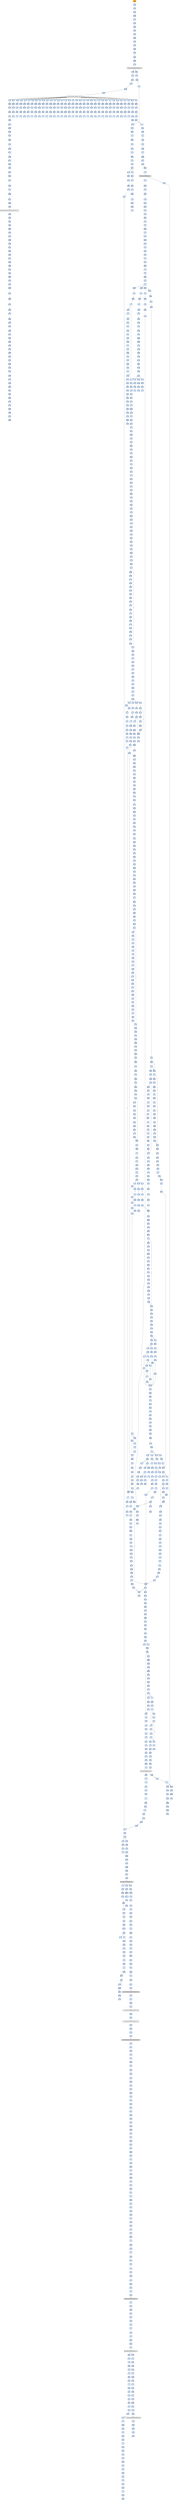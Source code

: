 strict digraph G {
	graph [bgcolor=transparent,
		name=G
	];
	node [color=lightsteelblue,
		fillcolor=lightsteelblue,
		shape=rectangle,
		style=filled
	];
	a0x00427001pusha_	[color=lightgrey,
		fillcolor=orange,
		label=pusha];
	a0x00427002call_0x0042700a	[label=call];
	a0x00427001pusha_ -> a0x00427002call_0x0042700a	[color="#000000"];
	a0x0042700apopl_ebp	[label=popl];
	a0x00427002call_0x0042700a -> a0x0042700apopl_ebp	[color="#000000"];
	a0x0042700bincl_ebp	[label=incl];
	a0x0042700apopl_ebp -> a0x0042700bincl_ebp	[color="#000000"];
	a0x0042700cpushl_ebp	[label=pushl];
	a0x0042700bincl_ebp -> a0x0042700cpushl_ebp	[color="#000000"];
	a0x0042700dret	[label=ret];
	a0x0042700cpushl_ebp -> a0x0042700dret	[color="#000000"];
	a0x00427008jmp_0x0042700e	[label=jmp];
	a0x0042700dret -> a0x00427008jmp_0x0042700e	[color="#000000"];
	a0x0042700ecall_0x00427014	[label=call];
	a0x00427008jmp_0x0042700e -> a0x0042700ecall_0x00427014	[color="#000000"];
	a0x00427014popl_ebp	[label=popl];
	a0x0042700ecall_0x00427014 -> a0x00427014popl_ebp	[color="#000000"];
	a0x00427015movl_0xffffffedUINT32_ebx	[label=movl];
	a0x00427014popl_ebp -> a0x00427015movl_0xffffffedUINT32_ebx	[color="#000000"];
	a0x0042701aaddl_ebp_ebx	[label=addl];
	a0x00427015movl_0xffffffedUINT32_ebx -> a0x0042701aaddl_ebp_ebx	[color="#000000"];
	a0x0042701csubl_0x27000UINT32_ebx	[label=subl];
	a0x0042701aaddl_ebp_ebx -> a0x0042701csubl_0x27000UINT32_ebx	[color="#000000"];
	a0x00427022cmpl_0x0UINT8_0x488ebp_	[label=cmpl];
	a0x0042701csubl_0x27000UINT32_ebx -> a0x00427022cmpl_0x0UINT8_0x488ebp_	[color="#000000"];
	a0x00427029movl_ebx_0x488ebp_	[label=movl];
	a0x00427022cmpl_0x0UINT8_0x488ebp_ -> a0x00427029movl_ebx_0x488ebp_	[color="#000000"];
	a0x0042702fjne_0x00427400	[label=jne];
	a0x00427029movl_ebx_0x488ebp_ -> a0x0042702fjne_0x00427400	[color="#000000"];
	a0x00427035leal_0x494ebp__eax	[label=leal];
	a0x0042702fjne_0x00427400 -> a0x00427035leal_0x494ebp__eax	[color="#000000",
		label=F];
	a0x0042703bpushl_eax	[label=pushl];
	a0x00427035leal_0x494ebp__eax -> a0x0042703bpushl_eax	[color="#000000"];
	a0x0042703ccall_0xfa9ebp_	[label=call];
	a0x0042703bpushl_eax -> a0x0042703ccall_0xfa9ebp_	[color="#000000"];
	GETMODULEHANDLEA_KERNEL32_DLL	[color=lightgrey,
		fillcolor=lightgrey,
		label="GETMODULEHANDLEA-KERNEL32-DLL"];
	a0x0042703ccall_0xfa9ebp_ -> GETMODULEHANDLEA_KERNEL32_DLL	[color="#000000"];
	a0x00427042movl_eax_0x48cebp_	[label=movl];
	GETMODULEHANDLEA_KERNEL32_DLL -> a0x00427042movl_eax_0x48cebp_	[color="#000000"];
	a0x00427287testl_eax_eax	[label=testl];
	GETMODULEHANDLEA_KERNEL32_DLL -> a0x00427287testl_eax_eax	[color="#000000"];
	a0x00427048movl_eax_esi	[label=movl];
	a0x00427042movl_eax_0x48cebp_ -> a0x00427048movl_eax_esi	[color="#000000"];
	a0x0042704aleal_0x51ebp__edi	[label=leal];
	a0x00427048movl_eax_esi -> a0x0042704aleal_0x51ebp__edi	[color="#000000"];
	a0x0042704dpushl_edi	[label=pushl];
	a0x0042704aleal_0x51ebp__edi -> a0x0042704dpushl_edi	[color="#000000"];
	a0x0042704epushl_esi	[label=pushl];
	a0x0042704dpushl_edi -> a0x0042704epushl_esi	[color="#000000"];
	a0x0042704fcall_0xfa5ebp_	[label=call];
	a0x0042704epushl_esi -> a0x0042704fcall_0xfa5ebp_	[color="#000000"];
	GETPROCADDRESS_KERNEL32_DLL	[color=lightgrey,
		fillcolor=lightgrey,
		label="GETPROCADDRESS-KERNEL32-DLL"];
	a0x0042704fcall_0xfa5ebp_ -> GETPROCADDRESS_KERNEL32_DLL	[color="#000000"];
	a0x00427055stosl_eax_es_edi_	[label=stosl];
	GETPROCADDRESS_KERNEL32_DLL -> a0x00427055stosl_eax_es_edi_	[color="#000000"];
	a0x004272eetestl_eax_eax	[label=testl];
	GETPROCADDRESS_KERNEL32_DLL -> a0x004272eetestl_eax_eax	[color="#000000"];
	a0x00405c5fxorl_0x004200d0_eax	[label=xorl];
	GETPROCADDRESS_KERNEL32_DLL -> a0x00405c5fxorl_0x004200d0_eax	[color="#000000"];
	a0x00405c72xorl_0x004200d0_eax	[label=xorl];
	GETPROCADDRESS_KERNEL32_DLL -> a0x00405c72xorl_0x004200d0_eax	[color="#000000"];
	a0x00405c85xorl_0x004200d0_eax	[label=xorl];
	GETPROCADDRESS_KERNEL32_DLL -> a0x00405c85xorl_0x004200d0_eax	[color="#000000"];
	a0x00405c98xorl_0x004200d0_eax	[label=xorl];
	GETPROCADDRESS_KERNEL32_DLL -> a0x00405c98xorl_0x004200d0_eax	[color="#000000"];
	a0x00405cabxorl_0x004200d0_eax	[label=xorl];
	GETPROCADDRESS_KERNEL32_DLL -> a0x00405cabxorl_0x004200d0_eax	[color="#000000"];
	a0x00405cbexorl_0x004200d0_eax	[label=xorl];
	GETPROCADDRESS_KERNEL32_DLL -> a0x00405cbexorl_0x004200d0_eax	[color="#000000"];
	a0x00405cd1xorl_0x004200d0_eax	[label=xorl];
	GETPROCADDRESS_KERNEL32_DLL -> a0x00405cd1xorl_0x004200d0_eax	[color="#000000"];
	a0x00405ce4xorl_0x004200d0_eax	[label=xorl];
	GETPROCADDRESS_KERNEL32_DLL -> a0x00405ce4xorl_0x004200d0_eax	[color="#000000"];
	a0x00405cf7xorl_0x004200d0_eax	[label=xorl];
	GETPROCADDRESS_KERNEL32_DLL -> a0x00405cf7xorl_0x004200d0_eax	[color="#000000"];
	a0x00405d0axorl_0x004200d0_eax	[label=xorl];
	GETPROCADDRESS_KERNEL32_DLL -> a0x00405d0axorl_0x004200d0_eax	[color="#000000"];
	a0x00405d1dxorl_0x004200d0_eax	[label=xorl];
	GETPROCADDRESS_KERNEL32_DLL -> a0x00405d1dxorl_0x004200d0_eax	[color="#000000"];
	a0x00405d30xorl_0x004200d0_eax	[label=xorl];
	GETPROCADDRESS_KERNEL32_DLL -> a0x00405d30xorl_0x004200d0_eax	[color="#000000"];
	a0x00405d43xorl_0x004200d0_eax	[label=xorl];
	GETPROCADDRESS_KERNEL32_DLL -> a0x00405d43xorl_0x004200d0_eax	[color="#000000"];
	a0x00405d56xorl_0x004200d0_eax	[label=xorl];
	GETPROCADDRESS_KERNEL32_DLL -> a0x00405d56xorl_0x004200d0_eax	[color="#000000"];
	a0x00405d69xorl_0x004200d0_eax	[label=xorl];
	GETPROCADDRESS_KERNEL32_DLL -> a0x00405d69xorl_0x004200d0_eax	[color="#000000"];
	a0x00405d7cxorl_0x004200d0_eax	[label=xorl];
	GETPROCADDRESS_KERNEL32_DLL -> a0x00405d7cxorl_0x004200d0_eax	[color="#000000"];
	a0x00405d8fxorl_0x004200d0_eax	[label=xorl];
	GETPROCADDRESS_KERNEL32_DLL -> a0x00405d8fxorl_0x004200d0_eax	[color="#000000"];
	a0x00405da2xorl_0x004200d0_eax	[label=xorl];
	GETPROCADDRESS_KERNEL32_DLL -> a0x00405da2xorl_0x004200d0_eax	[color="#000000"];
	a0x00405db5xorl_0x004200d0_eax	[label=xorl];
	GETPROCADDRESS_KERNEL32_DLL -> a0x00405db5xorl_0x004200d0_eax	[color="#000000"];
	a0x00405dc8xorl_0x004200d0_eax	[label=xorl];
	GETPROCADDRESS_KERNEL32_DLL -> a0x00405dc8xorl_0x004200d0_eax	[color="#000000"];
	a0x00405ddbxorl_0x004200d0_eax	[label=xorl];
	GETPROCADDRESS_KERNEL32_DLL -> a0x00405ddbxorl_0x004200d0_eax	[color="#000000"];
	a0x00405deexorl_0x004200d0_eax	[label=xorl];
	GETPROCADDRESS_KERNEL32_DLL -> a0x00405deexorl_0x004200d0_eax	[color="#000000"];
	a0x00405e01xorl_0x004200d0_eax	[label=xorl];
	GETPROCADDRESS_KERNEL32_DLL -> a0x00405e01xorl_0x004200d0_eax	[color="#000000"];
	a0x00405e14xorl_0x004200d0_eax	[label=xorl];
	GETPROCADDRESS_KERNEL32_DLL -> a0x00405e14xorl_0x004200d0_eax	[color="#000000"];
	a0x00405e27xorl_0x004200d0_eax	[label=xorl];
	GETPROCADDRESS_KERNEL32_DLL -> a0x00405e27xorl_0x004200d0_eax	[color="#000000"];
	a0x00405e3axorl_0x004200d0_eax	[label=xorl];
	GETPROCADDRESS_KERNEL32_DLL -> a0x00405e3axorl_0x004200d0_eax	[color="#000000"];
	a0x00405e4dxorl_0x004200d0_eax	[label=xorl];
	GETPROCADDRESS_KERNEL32_DLL -> a0x00405e4dxorl_0x004200d0_eax	[color="#000000"];
	a0x00405e60xorl_0x004200d0_eax	[label=xorl];
	GETPROCADDRESS_KERNEL32_DLL -> a0x00405e60xorl_0x004200d0_eax	[color="#000000"];
	a0x00405e73xorl_0x004200d0_eax	[label=xorl];
	GETPROCADDRESS_KERNEL32_DLL -> a0x00405e73xorl_0x004200d0_eax	[color="#000000"];
	a0x00405e86xorl_0x004200d0_eax	[label=xorl];
	GETPROCADDRESS_KERNEL32_DLL -> a0x00405e86xorl_0x004200d0_eax	[color="#000000"];
	a0x00405e99xorl_0x004200d0_eax	[label=xorl];
	GETPROCADDRESS_KERNEL32_DLL -> a0x00405e99xorl_0x004200d0_eax	[color="#000000"];
	a0x00405eacxorl_0x004200d0_eax	[label=xorl];
	GETPROCADDRESS_KERNEL32_DLL -> a0x00405eacxorl_0x004200d0_eax	[color="#000000"];
	a0x00405ebfxorl_0x004200d0_eax	[label=xorl];
	GETPROCADDRESS_KERNEL32_DLL -> a0x00405ebfxorl_0x004200d0_eax	[color="#000000"];
	a0x00427056movb_0x0UINT8_al	[label=movb];
	a0x00427055stosl_eax_es_edi_ -> a0x00427056movb_0x0UINT8_al	[color="#000000"];
	a0x00427058scasb_es_edi__al	[label=scasb];
	a0x00427056movb_0x0UINT8_al -> a0x00427058scasb_es_edi__al	[color="#000000"];
	a0x00427059jne_0x00427058	[label=jne];
	a0x00427058scasb_es_edi__al -> a0x00427059jne_0x00427058	[color="#000000"];
	a0x0042705bcmpb_al_edi_	[label=cmpb];
	a0x00427059jne_0x00427058 -> a0x0042705bcmpb_al_edi_	[color="#000000",
		label=F];
	a0x0042705djne_0x0042704d	[label=jne];
	a0x0042705bcmpb_al_edi_ -> a0x0042705djne_0x0042704d	[color="#000000"];
	a0x0042705fleal_0x7aebp__eax	[label=leal];
	a0x0042705djne_0x0042704d -> a0x0042705fleal_0x7aebp__eax	[color="#000000",
		label=F];
	a0x00427062jmp_eax	[label=jmp];
	a0x0042705fleal_0x7aebp__eax -> a0x00427062jmp_eax	[color="#000000"];
	a0x0042708dmovl_0x595ebp__ebx	[label=movl];
	a0x00427062jmp_eax -> a0x0042708dmovl_0x595ebp__ebx	[color="#000000"];
	a0x00427093orl_ebx_ebx	[label=orl];
	a0x0042708dmovl_0x595ebp__ebx -> a0x00427093orl_ebx_ebx	[color="#000000"];
	a0x00427095je_0x004270a1	[label=je];
	a0x00427093orl_ebx_ebx -> a0x00427095je_0x004270a1	[color="#000000"];
	a0x004270a1leal_0x5c5ebp__esi	[label=leal];
	a0x00427095je_0x004270a1 -> a0x004270a1leal_0x5c5ebp__esi	[color="#000000",
		label=T];
	a0x004270a7cmpl_0x0UINT8_esi_	[label=cmpl];
	a0x004270a1leal_0x5c5ebp__esi -> a0x004270a7cmpl_0x0UINT8_esi_	[color="#000000"];
	a0x004270aaje_0x004271ba	[label=je];
	a0x004270a7cmpl_0x0UINT8_esi_ -> a0x004270aaje_0x004271ba	[color="#000000"];
	a0x004270b0pushl_0x4UINT8	[label=pushl];
	a0x004270aaje_0x004271ba -> a0x004270b0pushl_0x4UINT8	[color="#000000",
		label=F];
	a0x004270b2pushl_0x1000UINT32	[label=pushl];
	a0x004270b0pushl_0x4UINT8 -> a0x004270b2pushl_0x1000UINT32	[color="#000000"];
	a0x004270b7pushl_0x1800UINT32	[label=pushl];
	a0x004270b2pushl_0x1000UINT32 -> a0x004270b7pushl_0x1800UINT32	[color="#000000"];
	a0x004270bcpushl_0x0UINT8	[label=pushl];
	a0x004270b7pushl_0x1800UINT32 -> a0x004270bcpushl_0x0UINT8	[color="#000000"];
	a0x004270becall_0x51ebp_	[label=call];
	a0x004270bcpushl_0x0UINT8 -> a0x004270becall_0x51ebp_	[color="#000000"];
	VIRTUALALLOC_KERNEL32_DLL	[color=lightgrey,
		fillcolor=lightgrey,
		label="VIRTUALALLOC-KERNEL32-DLL"];
	a0x004270becall_0x51ebp_ -> VIRTUALALLOC_KERNEL32_DLL	[color="#000000"];
	a0x004270c1movl_eax_0x148ebp_	[label=movl];
	VIRTUALALLOC_KERNEL32_DLL -> a0x004270c1movl_eax_0x148ebp_	[color="#000000"];
	a0x004270e2movl_eax_0x144ebp_	[label=movl];
	VIRTUALALLOC_KERNEL32_DLL -> a0x004270e2movl_eax_0x144ebp_	[color="#000000"];
	a0x004270c7movl_0x4esi__eax	[label=movl];
	a0x004270c1movl_eax_0x148ebp_ -> a0x004270c7movl_0x4esi__eax	[color="#000000"];
	a0x004270caaddl_0x10eUINT32_eax	[label=addl];
	a0x004270c7movl_0x4esi__eax -> a0x004270caaddl_0x10eUINT32_eax	[color="#000000"];
	a0x004270cfje_0x0042718c	[label=je];
	a0x004270caaddl_0x10eUINT32_eax -> a0x004270cfje_0x0042718c	[color="#000000"];
	a0x004270d5pushl_0x4UINT8	[label=pushl];
	a0x004270cfje_0x0042718c -> a0x004270d5pushl_0x4UINT8	[color="#000000",
		label=F];
	a0x004270d7pushl_0x1000UINT32	[label=pushl];
	a0x004270d5pushl_0x4UINT8 -> a0x004270d7pushl_0x1000UINT32	[color="#000000"];
	a0x004270dcpushl_eax	[label=pushl];
	a0x004270d7pushl_0x1000UINT32 -> a0x004270dcpushl_eax	[color="#000000"];
	a0x004270ddpushl_0x0UINT8	[label=pushl];
	a0x004270dcpushl_eax -> a0x004270ddpushl_0x0UINT8	[color="#000000"];
	a0x004270dfcall_0x51ebp_	[label=call];
	a0x004270ddpushl_0x0UINT8 -> a0x004270dfcall_0x51ebp_	[color="#000000"];
	a0x004270e8pushl_esi	[label=pushl];
	a0x004270e2movl_eax_0x144ebp_ -> a0x004270e8pushl_esi	[color="#000000"];
	a0x004270e9movl_esi__ebx	[label=movl];
	a0x004270e8pushl_esi -> a0x004270e9movl_esi__ebx	[color="#000000"];
	a0x004270ebaddl_0x488ebp__ebx	[label=addl];
	a0x004270e9movl_esi__ebx -> a0x004270ebaddl_0x488ebp__ebx	[color="#000000"];
	a0x004270f1pushl_0x148ebp_	[label=pushl];
	a0x004270ebaddl_0x488ebp__ebx -> a0x004270f1pushl_0x148ebp_	[color="#000000"];
	a0x004270f7pushl_0x4esi_	[label=pushl];
	a0x004270f1pushl_0x148ebp_ -> a0x004270f7pushl_0x4esi_	[color="#000000"];
	a0x004270fapushl_eax	[label=pushl];
	a0x004270f7pushl_0x4esi_ -> a0x004270fapushl_eax	[color="#000000"];
	a0x004270fbpushl_ebx	[label=pushl];
	a0x004270fapushl_eax -> a0x004270fbpushl_ebx	[color="#000000"];
	a0x004270fccall_0x004276c8	[label=call];
	a0x004270fbpushl_ebx -> a0x004270fccall_0x004276c8	[color="#000000"];
	a0x004276c8movl_0x10esp__eax	[label=movl];
	a0x004270fccall_0x004276c8 -> a0x004276c8movl_0x10esp__eax	[color="#000000"];
	a0x004276ccsubl_0x354UINT32_esp	[label=subl];
	a0x004276c8movl_0x10esp__eax -> a0x004276ccsubl_0x354UINT32_esp	[color="#000000"];
	a0x004276d2leal_0x4esp__ecx	[label=leal];
	a0x004276ccsubl_0x354UINT32_esp -> a0x004276d2leal_0x4esp__ecx	[color="#000000"];
	a0x004276d6pushl_eax	[label=pushl];
	a0x004276d2leal_0x4esp__ecx -> a0x004276d6pushl_eax	[color="#000000"];
	a0x004276d7call_0x00427a84	[label=call];
	a0x004276d6pushl_eax -> a0x004276d7call_0x00427a84	[color="#000000"];
	a0x00427a84pushl_ebx	[label=pushl];
	a0x004276d7call_0x00427a84 -> a0x00427a84pushl_ebx	[color="#000000"];
	a0x00427a85pushl_esi	[label=pushl];
	a0x00427a84pushl_ebx -> a0x00427a85pushl_esi	[color="#000000"];
	a0x00427a86pushl_edi	[label=pushl];
	a0x00427a85pushl_esi -> a0x00427a86pushl_edi	[color="#000000"];
	a0x00427a87movl_ecx_edi	[label=movl];
	a0x00427a86pushl_edi -> a0x00427a87movl_ecx_edi	[color="#000000"];
	a0x00427a89xorl_edx_edx	[label=xorl];
	a0x00427a87movl_ecx_edi -> a0x00427a89xorl_edx_edx	[color="#000000"];
	a0x00427a8bxorl_eax_eax	[label=xorl];
	a0x00427a89xorl_edx_edx -> a0x00427a8bxorl_eax_eax	[color="#000000"];
	a0x00427a8dleal_0x268edi__esi	[label=leal];
	a0x00427a8bxorl_eax_eax -> a0x00427a8dleal_0x268edi__esi	[color="#000000"];
	a0x00427a93movl_edx_esi_	[label=movl];
	a0x00427a8dleal_0x268edi__esi -> a0x00427a93movl_edx_esi_	[color="#000000"];
	a0x00427a95pushl_esi	[label=pushl];
	a0x00427a93movl_edx_esi_ -> a0x00427a95pushl_esi	[color="#000000"];
	a0x00427a96call_0x00427cf2	[label=call];
	a0x00427a95pushl_esi -> a0x00427a96call_0x00427cf2	[color="#000000"];
	a0x00427cf2call_0x00427cf8	[label=call];
	a0x00427a96call_0x00427cf2 -> a0x00427cf2call_0x00427cf8	[color="#000000"];
	a0x00427cf8popl_esi	[label=popl];
	a0x00427cf2call_0x00427cf8 -> a0x00427cf8popl_esi	[color="#000000"];
	a0x00427cf9subl_0x46ca5fUINT32_esi	[label=subl];
	a0x00427cf8popl_esi -> a0x00427cf9subl_0x46ca5fUINT32_esi	[color="#000000"];
	a0x00427cffret	[label=ret];
	a0x00427cf9subl_0x46ca5fUINT32_esi -> a0x00427cffret	[color="#000000"];
	a0x00427a9bmovb_0x46c4d2eaxesi__cl	[label=movb];
	a0x00427cffret -> a0x00427a9bmovb_0x46c4d2eaxesi__cl	[color="#000000"];
	a0x00427e18movb_0x46c4d2ebpesi__dl	[label=movb];
	a0x00427cffret -> a0x00427e18movb_0x46c4d2ebpesi__dl	[color="#000000"];
	a0x00427d85movb_0x46c4b6eaxesi__bl	[label=movb];
	a0x00427cffret -> a0x00427d85movb_0x46c4b6eaxesi__bl	[color="#000000"];
	a0x00427defmovb_0x46c49aeaxesi__cl	[label=movb];
	a0x00427cffret -> a0x00427defmovb_0x46c49aeaxesi__cl	[color="#000000"];
	a0x00427aa2popl_esi	[label=popl];
	a0x00427a9bmovb_0x46c4d2eaxesi__cl -> a0x00427aa2popl_esi	[color="#000000"];
	a0x00427aa3movl_0x1UINT32_ebx	[label=movl];
	a0x00427aa2popl_esi -> a0x00427aa3movl_0x1UINT32_ebx	[color="#000000"];
	a0x00427aa8addl_0x4UINT8_esi	[label=addl];
	a0x00427aa3movl_0x1UINT32_ebx -> a0x00427aa8addl_0x4UINT8_esi	[color="#000000"];
	a0x00427aabshll_cl_ebx	[label=shll];
	a0x00427aa8addl_0x4UINT8_esi -> a0x00427aabshll_cl_ebx	[color="#000000"];
	a0x00427aadaddl_ebx_edx	[label=addl];
	a0x00427aabshll_cl_ebx -> a0x00427aadaddl_ebx_edx	[color="#000000"];
	a0x00427aafincl_eax	[label=incl];
	a0x00427aadaddl_ebx_edx -> a0x00427aafincl_eax	[color="#000000"];
	a0x00427ab0cmpl_0x3aUINT8_eax	[label=cmpl];
	a0x00427aafincl_eax -> a0x00427ab0cmpl_0x3aUINT8_eax	[color="#000000"];
	a0x00427ab3jb_0x00427a93	[label=jb];
	a0x00427ab0cmpl_0x3aUINT8_eax -> a0x00427ab3jb_0x00427a93	[color="#000000"];
	a0x00427ab5movl_0x10esp__eax	[label=movl];
	a0x00427ab3jb_0x00427a93 -> a0x00427ab5movl_0x10esp__eax	[color="#000000",
		label=F];
	a0x00427ab9leal_0x10edi__ecx	[label=leal];
	a0x00427ab5movl_0x10esp__eax -> a0x00427ab9leal_0x10edi__ecx	[color="#000000"];
	a0x00427abcpushl_eax	[label=pushl];
	a0x00427ab9leal_0x10edi__ecx -> a0x00427abcpushl_eax	[color="#000000"];
	a0x00427abdpushl_0x2d1UINT32	[label=pushl];
	a0x00427abcpushl_eax -> a0x00427abdpushl_0x2d1UINT32	[color="#000000"];
	a0x00427ac2call_0x0042780f	[label=call];
	a0x00427abdpushl_0x2d1UINT32 -> a0x00427ac2call_0x0042780f	[color="#000000"];
	a0x0042780fmovl_0x4esp__eax	[label=movl];
	a0x00427ac2call_0x0042780f -> a0x0042780fmovl_0x4esp__eax	[color="#000000"];
	a0x00427813movl_0x8esp__edx	[label=movl];
	a0x0042780fmovl_0x4esp__eax -> a0x00427813movl_0x8esp__edx	[color="#000000"];
	a0x00427817movl_eax_0x84ecx_	[label=movl];
	a0x00427813movl_0x8esp__edx -> a0x00427817movl_eax_0x84ecx_	[color="#000000"];
	a0x0042781dmovl_edx_0x88ecx_	[label=movl];
	a0x00427817movl_eax_0x84ecx_ -> a0x0042781dmovl_edx_0x88ecx_	[color="#000000"];
	a0x00427823leal_edxeax4__eax	[label=leal];
	a0x0042781dmovl_edx_0x88ecx_ -> a0x00427823leal_edxeax4__eax	[color="#000000"];
	a0x00427826movl_eax_0x8cecx_	[label=movl];
	a0x00427823leal_edxeax4__eax -> a0x00427826movl_eax_0x8cecx_	[color="#000000"];
	a0x0042782caddl_0x100UINT32_eax	[label=addl];
	a0x00427826movl_eax_0x8cecx_ -> a0x0042782caddl_0x100UINT32_eax	[color="#000000"];
	a0x00427831ret_0x8UINT16	[label=ret];
	a0x0042782caddl_0x100UINT32_eax -> a0x00427831ret_0x8UINT16	[color="#000000"];
	a0x00427ac7pushl_eax	[label=pushl];
	a0x00427831ret_0x8UINT16 -> a0x00427ac7pushl_eax	[color="#000000"];
	a0x00427ad5pushl_eax	[label=pushl];
	a0x00427831ret_0x8UINT16 -> a0x00427ad5pushl_eax	[color="#000000"];
	a0x00427ae3pushl_eax	[label=pushl];
	a0x00427831ret_0x8UINT16 -> a0x00427ae3pushl_eax	[color="#000000"];
	a0x00427af1movl_eax_0x260edi_	[label=movl];
	a0x00427831ret_0x8UINT16 -> a0x00427af1movl_eax_0x260edi_	[color="#000000"];
	a0x00427ac8pushl_0x1cUINT8	[label=pushl];
	a0x00427ac7pushl_eax -> a0x00427ac8pushl_0x1cUINT8	[color="#000000"];
	a0x00427acaleal_0xa0edi__ecx	[label=leal];
	a0x00427ac8pushl_0x1cUINT8 -> a0x00427acaleal_0xa0edi__ecx	[color="#000000"];
	a0x00427ad0call_0x0042780f	[label=call];
	a0x00427acaleal_0xa0edi__ecx -> a0x00427ad0call_0x0042780f	[color="#000000"];
	a0x00427ad6pushl_0x8UINT8	[label=pushl];
	a0x00427ad5pushl_eax -> a0x00427ad6pushl_0x8UINT8	[color="#000000"];
	a0x00427ad8leal_0x130edi__ecx	[label=leal];
	a0x00427ad6pushl_0x8UINT8 -> a0x00427ad8leal_0x130edi__ecx	[color="#000000"];
	a0x00427adecall_0x0042780f	[label=call];
	a0x00427ad8leal_0x130edi__ecx -> a0x00427adecall_0x0042780f	[color="#000000"];
	a0x00427ae4pushl_0x13UINT8	[label=pushl];
	a0x00427ae3pushl_eax -> a0x00427ae4pushl_0x13UINT8	[color="#000000"];
	a0x00427ae6leal_0x1c0edi__ecx	[label=leal];
	a0x00427ae4pushl_0x13UINT8 -> a0x00427ae6leal_0x1c0edi__ecx	[color="#000000"];
	a0x00427aeccall_0x0042780f	[label=call];
	a0x00427ae6leal_0x1c0edi__ecx -> a0x00427aeccall_0x0042780f	[color="#000000"];
	a0x00427af7popl_edi	[label=popl];
	a0x00427af1movl_eax_0x260edi_ -> a0x00427af7popl_edi	[color="#000000"];
	a0x00427af8popl_esi	[label=popl];
	a0x00427af7popl_edi -> a0x00427af8popl_esi	[color="#000000"];
	a0x00427af9addl_0x2f5UINT32_eax	[label=addl];
	a0x00427af8popl_esi -> a0x00427af9addl_0x2f5UINT32_eax	[color="#000000"];
	a0x00427afepopl_ebx	[label=popl];
	a0x00427af9addl_0x2f5UINT32_eax -> a0x00427afepopl_ebx	[color="#000000"];
	a0x00427affret_0x4UINT16	[label=ret];
	a0x00427afepopl_ebx -> a0x00427affret_0x4UINT16	[color="#000000"];
	a0x004276dcmovl_0x35cesp__ecx	[label=movl];
	a0x00427affret_0x4UINT16 -> a0x004276dcmovl_0x35cesp__ecx	[color="#000000"];
	a0x004276e3movl_0x358esp__edx	[label=movl];
	a0x004276dcmovl_0x35cesp__ecx -> a0x004276e3movl_0x358esp__edx	[color="#000000"];
	a0x004276eapushl_ecx	[label=pushl];
	a0x004276e3movl_0x358esp__edx -> a0x004276eapushl_ecx	[color="#000000"];
	a0x004276ebpushl_edx	[label=pushl];
	a0x004276eapushl_ecx -> a0x004276ebpushl_edx	[color="#000000"];
	a0x004276ecleal_0xcesp__ecx	[label=leal];
	a0x004276ebpushl_edx -> a0x004276ecleal_0xcesp__ecx	[color="#000000"];
	a0x004276f0call_0x00427b02	[label=call];
	a0x004276ecleal_0xcesp__ecx -> a0x004276f0call_0x00427b02	[color="#000000"];
	a0x00427b02movl_0x8esp__eax	[label=movl];
	a0x004276f0call_0x00427b02 -> a0x00427b02movl_0x8esp__eax	[color="#000000"];
	a0x00427b06movl_ecx_edx	[label=movl];
	a0x00427b02movl_0x8esp__eax -> a0x00427b06movl_ecx_edx	[color="#000000"];
	a0x00427b08movl_0x4esp__ecx	[label=movl];
	a0x00427b06movl_ecx_edx -> a0x00427b08movl_0x4esp__ecx	[color="#000000"];
	a0x00427b0cpushl_edi	[label=pushl];
	a0x00427b08movl_0x4esp__ecx -> a0x00427b0cpushl_edi	[color="#000000"];
	a0x00427b0dmovl_eax_edx_	[label=movl];
	a0x00427b0cpushl_edi -> a0x00427b0dmovl_eax_edx_	[color="#000000"];
	a0x00427b0fleal_0x4edx__eax	[label=leal];
	a0x00427b0dmovl_eax_edx_ -> a0x00427b0fleal_0x4edx__eax	[color="#000000"];
	a0x00427b12movl_ecx_eax_	[label=movl];
	a0x00427b0fleal_0x4edx__eax -> a0x00427b12movl_ecx_eax_	[color="#000000"];
	a0x00427b14movl_0x20UINT32_0x4eax_	[label=movl];
	a0x00427b12movl_ecx_eax_ -> a0x00427b14movl_0x20UINT32_0x4eax_	[color="#000000"];
	a0x00427b1bmovl_eax_0x10edx_	[label=movl];
	a0x00427b14movl_0x20UINT32_0x4eax_ -> a0x00427b1bmovl_eax_0x10edx_	[color="#000000"];
	a0x00427b1emovl_eax_0xa0edx_	[label=movl];
	a0x00427b1bmovl_eax_0x10edx_ -> a0x00427b1emovl_eax_0xa0edx_	[color="#000000"];
	a0x00427b24movl_eax_0x130edx_	[label=movl];
	a0x00427b1emovl_eax_0xa0edx_ -> a0x00427b24movl_eax_0x130edx_	[color="#000000"];
	a0x00427b2amovl_eax_0x1c0edx_	[label=movl];
	a0x00427b24movl_eax_0x130edx_ -> a0x00427b2amovl_eax_0x1c0edx_	[color="#000000"];
	a0x00427b30xorl_eax_eax	[label=xorl];
	a0x00427b2amovl_eax_0x1c0edx_ -> a0x00427b30xorl_eax_eax	[color="#000000"];
	a0x00427b32movl_0xbdUINT32_ecx	[label=movl];
	a0x00427b30xorl_eax_eax -> a0x00427b32movl_0xbdUINT32_ecx	[color="#000000"];
	a0x00427b37movl_eax_0x250edx_	[label=movl];
	a0x00427b32movl_0xbdUINT32_ecx -> a0x00427b37movl_eax_0x250edx_	[color="#000000"];
	a0x00427b3dmovl_eax_0x254edx_	[label=movl];
	a0x00427b37movl_eax_0x250edx_ -> a0x00427b3dmovl_eax_0x254edx_	[color="#000000"];
	a0x00427b43movl_eax_0x258edx_	[label=movl];
	a0x00427b3dmovl_eax_0x254edx_ -> a0x00427b43movl_eax_0x258edx_	[color="#000000"];
	a0x00427b49movl_0x260edx__edi	[label=movl];
	a0x00427b43movl_eax_0x258edx_ -> a0x00427b49movl_0x260edx__edi	[color="#000000"];
	a0x00427b4fmovl_eax_0x25cedx_	[label=movl];
	a0x00427b49movl_0x260edx__edi -> a0x00427b4fmovl_eax_0x25cedx_	[color="#000000"];
	a0x00427b55repz_stosl_eax_es_edi_	[label=repz];
	a0x00427b4fmovl_eax_0x25cedx_ -> a0x00427b55repz_stosl_eax_es_edi_	[color="#000000"];
	a0x00427b57movl_edx_ecx	[label=movl];
	a0x00427b55repz_stosl_eax_es_edi_ -> a0x00427b57movl_edx_ecx	[color="#000000"];
	a0x00427b59stosb_al_es_edi_	[label=stosb];
	a0x00427b57movl_edx_ecx -> a0x00427b59stosb_al_es_edi_	[color="#000000"];
	a0x00427b5acall_0x00427b63	[label=call];
	a0x00427b59stosb_al_es_edi_ -> a0x00427b5acall_0x00427b63	[color="#000000"];
	a0x00427b63subl_0x30cUINT32_esp	[label=subl];
	a0x00427b5acall_0x00427b63 -> a0x00427b63subl_0x30cUINT32_esp	[color="#000000"];
	a0x00427b69pushl_ebx	[label=pushl];
	a0x00427b63subl_0x30cUINT32_esp -> a0x00427b69pushl_ebx	[color="#000000"];
	a0x00427b6amovl_ecx_ebx	[label=movl];
	a0x00427b69pushl_ebx -> a0x00427b6amovl_ecx_ebx	[color="#000000"];
	a0x00427b6cpushl_ebp	[label=pushl];
	a0x00427b6amovl_ecx_ebx -> a0x00427b6cpushl_ebp	[color="#000000"];
	a0x00427b6dpushl_esi	[label=pushl];
	a0x00427b6cpushl_ebp -> a0x00427b6dpushl_esi	[color="#000000"];
	a0x00427b6eleal_0x4ebx__ebp	[label=leal];
	a0x00427b6dpushl_esi -> a0x00427b6eleal_0x4ebx__ebp	[color="#000000"];
	a0x00427b71pushl_edi	[label=pushl];
	a0x00427b6eleal_0x4ebx__ebp -> a0x00427b71pushl_edi	[color="#000000"];
	a0x00427b72pushl_0x1UINT8	[label=pushl];
	a0x00427b71pushl_edi -> a0x00427b72pushl_0x1UINT8	[color="#000000"];
	a0x00427b74movl_ebp_ecx	[label=movl];
	a0x00427b72pushl_0x1UINT8 -> a0x00427b74movl_ebp_ecx	[color="#000000"];
	a0x00427b76call_0x004277a4	[label=call];
	a0x00427b74movl_ebp_ecx -> a0x00427b76call_0x004277a4	[color="#000000"];
	a0x004277a4pushl_ecx	[label=pushl];
	a0x00427b76call_0x004277a4 -> a0x004277a4pushl_ecx	[color="#000000"];
	a0x004277a5movl_ecx_edx	[label=movl];
	a0x004277a4pushl_ecx -> a0x004277a5movl_ecx_edx	[color="#000000"];
	a0x004277a7pushl_esi	[label=pushl];
	a0x004277a5movl_ecx_edx -> a0x004277a7pushl_esi	[color="#000000"];
	a0x004277a8movl_0x8UINT32_ecx	[label=movl];
	a0x004277a7pushl_esi -> a0x004277a8movl_0x8UINT32_ecx	[color="#000000"];
	a0x004277adpushl_edi	[label=pushl];
	a0x004277a8movl_0x8UINT32_ecx -> a0x004277adpushl_edi	[color="#000000"];
	a0x004277aecmpl_ecx_0x4edx_	[label=cmpl];
	a0x004277adpushl_edi -> a0x004277aecmpl_ecx_0x4edx_	[color="#000000"];
	a0x004277b1jb_0x004277e8	[label=jb];
	a0x004277aecmpl_ecx_0x4edx_ -> a0x004277b1jb_0x004277e8	[color="#000000"];
	a0x004277b3pushl_ebx	[label=pushl];
	a0x004277b1jb_0x004277e8 -> a0x004277b3pushl_ebx	[color="#000000",
		label=F];
	a0x004277e8movl_0x4edx__esi	[label=movl];
	a0x004277b1jb_0x004277e8 -> a0x004277e8movl_0x4edx__esi	[color="#000000",
		label=T];
	a0x004277b4movl_0xfffffff8UINT32_esi	[label=movl];
	a0x004277b3pushl_ebx -> a0x004277b4movl_0xfffffff8UINT32_esi	[color="#000000"];
	a0x004277b9movl_edx__eax	[label=movl];
	a0x004277b4movl_0xfffffff8UINT32_esi -> a0x004277b9movl_edx__eax	[color="#000000"];
	a0x004277bbmovb_eax__bl	[label=movb];
	a0x004277b9movl_edx__eax -> a0x004277bbmovb_eax__bl	[color="#000000"];
	a0x004277bdincl_eax	[label=incl];
	a0x004277bbmovb_eax__bl -> a0x004277bdincl_eax	[color="#000000"];
	a0x004277bemovb_bl_0xcesp_	[label=movb];
	a0x004277bdincl_eax -> a0x004277bemovb_bl_0xcesp_	[color="#000000"];
	a0x004277c2movl_eax_edx_	[label=movl];
	a0x004277bemovb_bl_0xcesp_ -> a0x004277c2movl_eax_edx_	[color="#000000"];
	a0x004277c4movl_0x8edx__eax	[label=movl];
	a0x004277c2movl_eax_edx_ -> a0x004277c4movl_0x8edx__eax	[color="#000000"];
	a0x004277c7movl_0xcesp__edi	[label=movl];
	a0x004277c4movl_0x8edx__eax -> a0x004277c7movl_0xcesp__edi	[color="#000000"];
	a0x004277cbshll_0x8UINT8_eax	[label=shll];
	a0x004277c7movl_0xcesp__edi -> a0x004277cbshll_0x8UINT8_eax	[color="#000000"];
	a0x004277ceandl_0xffUINT32_edi	[label=andl];
	a0x004277cbshll_0x8UINT8_eax -> a0x004277ceandl_0xffUINT32_edi	[color="#000000"];
	a0x004277d4orl_edi_eax	[label=orl];
	a0x004277ceandl_0xffUINT32_edi -> a0x004277d4orl_edi_eax	[color="#000000"];
	a0x004277d6movl_0x4edx__edi	[label=movl];
	a0x004277d4orl_edi_eax -> a0x004277d6movl_0x4edx__edi	[color="#000000"];
	a0x004277d9addl_esi_edi	[label=addl];
	a0x004277d6movl_0x4edx__edi -> a0x004277d9addl_esi_edi	[color="#000000"];
	a0x004277dbmovl_eax_0x8edx_	[label=movl];
	a0x004277d9addl_esi_edi -> a0x004277dbmovl_eax_0x8edx_	[color="#000000"];
	a0x004277demovl_edi_eax	[label=movl];
	a0x004277dbmovl_eax_0x8edx_ -> a0x004277demovl_edi_eax	[color="#000000"];
	a0x004277e0movl_edi_0x4edx_	[label=movl];
	a0x004277demovl_edi_eax -> a0x004277e0movl_edi_0x4edx_	[color="#000000"];
	a0x004277e3cmpl_ecx_eax	[label=cmpl];
	a0x004277e0movl_edi_0x4edx_ -> a0x004277e3cmpl_ecx_eax	[color="#000000"];
	a0x004277e5jae_0x004277b9	[label=jae];
	a0x004277e3cmpl_ecx_eax -> a0x004277e5jae_0x004277b9	[color="#000000"];
	a0x004277e7popl_ebx	[label=popl];
	a0x004277e5jae_0x004277b9 -> a0x004277e7popl_ebx	[color="#000000",
		label=F];
	a0x004277e7popl_ebx -> a0x004277e8movl_0x4edx__esi	[color="#000000"];
	a0x004277ebmovl_0x8edx__eax	[label=movl];
	a0x004277e8movl_0x4edx__esi -> a0x004277ebmovl_0x8edx__eax	[color="#000000"];
	a0x004277eemovl_0x10esp__edi	[label=movl];
	a0x004277ebmovl_0x8edx__eax -> a0x004277eemovl_0x10esp__edi	[color="#000000"];
	a0x004277f2subl_esi_ecx	[label=subl];
	a0x004277eemovl_0x10esp__edi -> a0x004277f2subl_esi_ecx	[color="#000000"];
	a0x004277f4shrl_cl_eax	[label=shrl];
	a0x004277f2subl_esi_ecx -> a0x004277f4shrl_cl_eax	[color="#000000"];
	a0x004277f6movl_0x18UINT32_ecx	[label=movl];
	a0x004277f4shrl_cl_eax -> a0x004277f6movl_0x18UINT32_ecx	[color="#000000"];
	a0x004277fbsubl_edi_ecx	[label=subl];
	a0x004277f6movl_0x18UINT32_ecx -> a0x004277fbsubl_edi_ecx	[color="#000000"];
	a0x004277fdandl_0xffffffUINT32_eax	[label=andl];
	a0x004277fbsubl_edi_ecx -> a0x004277fdandl_0xffffffUINT32_eax	[color="#000000"];
	a0x00427802shrl_cl_eax	[label=shrl];
	a0x004277fdandl_0xffffffUINT32_eax -> a0x00427802shrl_cl_eax	[color="#000000"];
	a0x00427804addl_edi_esi	[label=addl];
	a0x00427802shrl_cl_eax -> a0x00427804addl_edi_esi	[color="#000000"];
	a0x00427806popl_edi	[label=popl];
	a0x00427804addl_edi_esi -> a0x00427806popl_edi	[color="#000000"];
	a0x00427807movl_esi_0x4edx_	[label=movl];
	a0x00427806popl_edi -> a0x00427807movl_esi_0x4edx_	[color="#000000"];
	a0x0042780apopl_esi	[label=popl];
	a0x00427807movl_esi_0x4edx_ -> a0x0042780apopl_esi	[color="#000000"];
	a0x0042780bpopl_ecx	[label=popl];
	a0x0042780apopl_esi -> a0x0042780bpopl_ecx	[color="#000000"];
	a0x0042780cret_0x4UINT16	[label=ret];
	a0x0042780bpopl_ecx -> a0x0042780cret_0x4UINT16	[color="#000000"];
	a0x00427b7btestl_eax_eax	[label=testl];
	a0x0042780cret_0x4UINT16 -> a0x00427b7btestl_eax_eax	[color="#000000"];
	a0x00427b98movb_al_0x10espesi_	[label=movb];
	a0x0042780cret_0x4UINT16 -> a0x00427b98movb_al_0x10espesi_	[color="#000000"];
	a0x00427bf1addl_0x3UINT8_eax	[label=addl];
	a0x0042780cret_0x4UINT16 -> a0x00427bf1addl_0x3UINT8_eax	[color="#000000"];
	a0x00427c1eaddl_0x3UINT8_eax	[label=addl];
	a0x0042780cret_0x4UINT16 -> a0x00427c1eaddl_0x3UINT8_eax	[color="#000000"];
	a0x00427c2caddl_0xbUINT8_eax	[label=addl];
	a0x0042780cret_0x4UINT16 -> a0x00427c2caddl_0xbUINT8_eax	[color="#000000"];
	a0x00427b7djne_0x00427b8d	[label=jne];
	a0x00427b7btestl_eax_eax -> a0x00427b7djne_0x00427b8d	[color="#000000"];
	a0x00427b7fmovl_0x260ebx__edi	[label=movl];
	a0x00427b7djne_0x00427b8d -> a0x00427b7fmovl_0x260ebx__edi	[color="#000000",
		label=F];
	a0x00427b8dxorl_esi_esi	[label=xorl];
	a0x00427b7djne_0x00427b8d -> a0x00427b8dxorl_esi_esi	[color="#000000",
		label=T];
	a0x00427b85movl_0xbdUINT32_ecx	[label=movl];
	a0x00427b7fmovl_0x260ebx__edi -> a0x00427b85movl_0xbdUINT32_ecx	[color="#000000"];
	a0x00427b8arepz_stosl_eax_es_edi_	[label=repz];
	a0x00427b85movl_0xbdUINT32_ecx -> a0x00427b8arepz_stosl_eax_es_edi_	[color="#000000"];
	a0x00427b8cstosb_al_es_edi_	[label=stosb];
	a0x00427b8arepz_stosl_eax_es_edi_ -> a0x00427b8cstosb_al_es_edi_	[color="#000000"];
	a0x00427b8cstosb_al_es_edi_ -> a0x00427b8dxorl_esi_esi	[color="#000000"];
	a0x00427b8fpushl_0x4UINT8	[label=pushl];
	a0x00427b8dxorl_esi_esi -> a0x00427b8fpushl_0x4UINT8	[color="#000000"];
	a0x00427b91movl_ebp_ecx	[label=movl];
	a0x00427b8fpushl_0x4UINT8 -> a0x00427b91movl_ebp_ecx	[color="#000000"];
	a0x00427b93call_0x004277a4	[label=call];
	a0x00427b91movl_ebp_ecx -> a0x00427b93call_0x004277a4	[color="#000000"];
	a0x00427b9cincl_esi	[label=incl];
	a0x00427b98movb_al_0x10espesi_ -> a0x00427b9cincl_esi	[color="#000000"];
	a0x00427b9dcmpl_0x13UINT8_esi	[label=cmpl];
	a0x00427b9cincl_esi -> a0x00427b9dcmpl_0x13UINT8_esi	[color="#000000"];
	a0x00427ba0jb_0x00427b8f	[label=jb];
	a0x00427b9dcmpl_0x13UINT8_esi -> a0x00427ba0jb_0x00427b8f	[color="#000000"];
	a0x00427ba0jb_0x00427b8f -> a0x00427b8fpushl_0x4UINT8	[color="#000000",
		label=T];
	a0x00427ba2leal_0x1c0ebx__edi	[label=leal];
	a0x00427ba0jb_0x00427b8f -> a0x00427ba2leal_0x1c0ebx__edi	[color="#000000",
		label=F];
	a0x00427ba8leal_0x10esp__eax	[label=leal];
	a0x00427ba2leal_0x1c0ebx__edi -> a0x00427ba8leal_0x10esp__eax	[color="#000000"];
	a0x00427bacpushl_eax	[label=pushl];
	a0x00427ba8leal_0x10esp__eax -> a0x00427bacpushl_eax	[color="#000000"];
	a0x00427badmovl_edi_ecx	[label=movl];
	a0x00427bacpushl_eax -> a0x00427badmovl_edi_ecx	[color="#000000"];
	a0x00427bafcall_0x00427834	[label=call];
	a0x00427badmovl_edi_ecx -> a0x00427bafcall_0x00427834	[color="#000000"];
	a0x00427834subl_0x98UINT32_esp	[label=subl];
	a0x00427bafcall_0x00427834 -> a0x00427834subl_0x98UINT32_esp	[color="#000000"];
	a0x0042783apushl_ebx	[label=pushl];
	a0x00427834subl_0x98UINT32_esp -> a0x0042783apushl_ebx	[color="#000000"];
	a0x0042783bpushl_ebp	[label=pushl];
	a0x0042783apushl_ebx -> a0x0042783bpushl_ebp	[color="#000000"];
	a0x0042783cpushl_esi	[label=pushl];
	a0x0042783bpushl_ebp -> a0x0042783cpushl_esi	[color="#000000"];
	a0x0042783dmovl_ecx_edx	[label=movl];
	a0x0042783cpushl_esi -> a0x0042783dmovl_ecx_edx	[color="#000000"];
	a0x0042783fpushl_edi	[label=pushl];
	a0x0042783dmovl_ecx_edx -> a0x0042783fpushl_edi	[color="#000000"];
	a0x00427840movl_0xfUINT32_ecx	[label=movl];
	a0x0042783fpushl_edi -> a0x00427840movl_0xfUINT32_ecx	[color="#000000"];
	a0x00427845movl_0x84edx__ebp	[label=movl];
	a0x00427840movl_0xfUINT32_ecx -> a0x00427845movl_0x84edx__ebp	[color="#000000"];
	a0x0042784bxorl_eax_eax	[label=xorl];
	a0x00427845movl_0x84edx__ebp -> a0x0042784bxorl_eax_eax	[color="#000000"];
	a0x0042784dleal_0x2cesp__edi	[label=leal];
	a0x0042784bxorl_eax_eax -> a0x0042784dleal_0x2cesp__edi	[color="#000000"];
	a0x00427851xorl_esi_esi	[label=xorl];
	a0x0042784dleal_0x2cesp__edi -> a0x00427851xorl_esi_esi	[color="#000000"];
	a0x00427853repz_stosl_eax_es_edi_	[label=repz];
	a0x00427851xorl_esi_esi -> a0x00427853repz_stosl_eax_es_edi_	[color="#000000"];
	a0x00427855movl_0xacesp__edi	[label=movl];
	a0x00427853repz_stosl_eax_es_edi_ -> a0x00427855movl_0xacesp__edi	[color="#000000"];
	a0x0042785ccmpl_esi_ebp	[label=cmpl];
	a0x00427855movl_0xacesp__edi -> a0x0042785ccmpl_esi_ebp	[color="#000000"];
	a0x0042785emovl_edx_0x20esp_	[label=movl];
	a0x0042785ccmpl_esi_ebp -> a0x0042785emovl_edx_0x20esp_	[color="#000000"];
	a0x00427862jbe_0x00427879	[label=jbe];
	a0x0042785emovl_edx_0x20esp_ -> a0x00427862jbe_0x00427879	[color="#000000"];
	a0x00427864xorl_ecx_ecx	[label=xorl];
	a0x00427862jbe_0x00427879 -> a0x00427864xorl_ecx_ecx	[color="#000000",
		label=F];
	a0x00427866movb_eaxedi__cl	[label=movb];
	a0x00427864xorl_ecx_ecx -> a0x00427866movb_eaxedi__cl	[color="#000000"];
	a0x00427869movl_0x28especx4__ebx	[label=movl];
	a0x00427866movb_eaxedi__cl -> a0x00427869movl_0x28especx4__ebx	[color="#000000"];
	a0x0042786dleal_0x28especx4__ecx	[label=leal];
	a0x00427869movl_0x28especx4__ebx -> a0x0042786dleal_0x28especx4__ecx	[color="#000000"];
	a0x00427871incl_ebx	[label=incl];
	a0x0042786dleal_0x28especx4__ecx -> a0x00427871incl_ebx	[color="#000000"];
	a0x00427872incl_eax	[label=incl];
	a0x00427871incl_ebx -> a0x00427872incl_eax	[color="#000000"];
	a0x00427873cmpl_ebp_eax	[label=cmpl];
	a0x00427872incl_eax -> a0x00427873cmpl_ebp_eax	[color="#000000"];
	a0x00427875movl_ebx_ecx_	[label=movl];
	a0x00427873cmpl_ebp_eax -> a0x00427875movl_ebx_ecx_	[color="#000000"];
	a0x00427877jb_0x00427864	[label=jb];
	a0x00427875movl_ebx_ecx_ -> a0x00427877jb_0x00427864	[color="#000000"];
	a0x00427879movl_0x17UINT32_ecx	[label=movl];
	a0x00427877jb_0x00427864 -> a0x00427879movl_0x17UINT32_ecx	[color="#000000",
		label=F];
	a0x0042787emovl_esi_0x28esp_	[label=movl];
	a0x00427879movl_0x17UINT32_ecx -> a0x0042787emovl_esi_0x28esp_	[color="#000000"];
	a0x00427882movl_esi_0x4edx_	[label=movl];
	a0x0042787emovl_esi_0x28esp_ -> a0x00427882movl_esi_0x4edx_	[color="#000000"];
	a0x00427885movl_esi_0x44edx_	[label=movl];
	a0x00427882movl_esi_0x4edx_ -> a0x00427885movl_esi_0x44edx_	[color="#000000"];
	a0x00427888movl_esi_0x68esp_	[label=movl];
	a0x00427885movl_esi_0x44edx_ -> a0x00427888movl_esi_0x68esp_	[color="#000000"];
	a0x0042788cxorl_edi_edi	[label=xorl];
	a0x00427888movl_esi_0x68esp_ -> a0x0042788cxorl_edi_edi	[color="#000000"];
	a0x0042788emovl_esi_0x1cesp_	[label=movl];
	a0x0042788cxorl_edi_edi -> a0x0042788emovl_esi_0x1cesp_	[color="#000000"];
	a0x00427892movl_0x1UINT32_0x10esp_	[label=movl];
	a0x0042788emovl_esi_0x1cesp_ -> a0x00427892movl_0x1UINT32_0x10esp_	[color="#000000"];
	a0x0042789amovl_ecx_0x18esp_	[label=movl];
	a0x00427892movl_0x1UINT32_0x10esp_ -> a0x0042789amovl_ecx_0x18esp_	[color="#000000"];
	a0x0042789eleal_0x8edx__ebp	[label=leal];
	a0x0042789amovl_ecx_0x18esp_ -> a0x0042789eleal_0x8edx__ebp	[color="#000000"];
	a0x004278a1movl_esi_0x14esp_	[label=movl];
	a0x0042789eleal_0x8edx__ebp -> a0x004278a1movl_esi_0x14esp_	[color="#000000"];
	a0x004278a5movl_0x2cespesi__eax	[label=movl];
	a0x004278a1movl_esi_0x14esp_ -> a0x004278a5movl_0x2cespesi__eax	[color="#000000"];
	a0x004278a9shll_cl_eax	[label=shll];
	a0x004278a5movl_0x2cespesi__eax -> a0x004278a9shll_cl_eax	[color="#000000"];
	a0x004278abaddl_eax_edi	[label=addl];
	a0x004278a9shll_cl_eax -> a0x004278abaddl_eax_edi	[color="#000000"];
	a0x004278adcmpl_0x1000000UINT32_edi	[label=cmpl];
	a0x004278abaddl_eax_edi -> a0x004278adcmpl_0x1000000UINT32_edi	[color="#000000"];
	a0x004278b3movl_edi_0x24esp_	[label=movl];
	a0x004278adcmpl_0x1000000UINT32_edi -> a0x004278b3movl_edi_0x24esp_	[color="#000000"];
	a0x004278b7ja_0x0042794b	[label=ja];
	a0x004278b3movl_edi_0x24esp_ -> a0x004278b7ja_0x0042794b	[color="#000000"];
	a0x004278bdmovl_0x28espesi__eax	[label=movl];
	a0x004278b7ja_0x0042794b -> a0x004278bdmovl_0x28espesi__eax	[color="#000000",
		label=F];
	a0x004278c1movl_edi_ebp_	[label=movl];
	a0x004278bdmovl_0x28espesi__eax -> a0x004278c1movl_edi_ebp_	[color="#000000"];
	a0x004278c4movl_0x3cebp__ebx	[label=movl];
	a0x004278c1movl_edi_ebp_ -> a0x004278c4movl_0x3cebp__ebx	[color="#000000"];
	a0x004278c7addl_ebx_eax	[label=addl];
	a0x004278c4movl_0x3cebp__ebx -> a0x004278c7addl_ebx_eax	[color="#000000"];
	a0x004278c9cmpl_0x10UINT8_ecx	[label=cmpl];
	a0x004278c7addl_ebx_eax -> a0x004278c9cmpl_0x10UINT8_ecx	[color="#000000"];
	a0x004278ccmovl_eax_0x40ebp_	[label=movl];
	a0x004278c9cmpl_0x10UINT8_ecx -> a0x004278ccmovl_eax_0x40ebp_	[color="#000000"];
	a0x004278cfmovl_eax_0x6cespesi_	[label=movl];
	a0x004278ccmovl_eax_0x40ebp_ -> a0x004278cfmovl_eax_0x6cespesi_	[color="#000000"];
	a0x004278d3jl_0x00427922	[label=jl];
	a0x004278cfmovl_eax_0x6cespesi_ -> a0x004278d3jl_0x00427922	[color="#000000"];
	a0x004278d5movl_ebp__esi	[label=movl];
	a0x004278d3jl_0x00427922 -> a0x004278d5movl_ebp__esi	[color="#000000",
		label=F];
	a0x00427922movl_0x10esp__eax	[label=movl];
	a0x004278d3jl_0x00427922 -> a0x00427922movl_0x10esp__eax	[color="#000000",
		label=T];
	a0x004278d8movl_0x10esp__eax	[label=movl];
	a0x004278d5movl_ebp__esi -> a0x004278d8movl_0x10esp__eax	[color="#000000"];
	a0x004278dcmovl_0x1cesp__ebx	[label=movl];
	a0x004278d8movl_0x10esp__eax -> a0x004278dcmovl_0x1cesp__ebx	[color="#000000"];
	a0x004278e0movl_0x8cedx__edi	[label=movl];
	a0x004278dcmovl_0x1cesp__ebx -> a0x004278e0movl_0x8cedx__edi	[color="#000000"];
	a0x004278e6shrl_0x10UINT8_esi	[label=shrl];
	a0x004278e0movl_0x8cedx__edi -> a0x004278e6shrl_0x10UINT8_esi	[color="#000000"];
	a0x004278e9movl_esi_ecx	[label=movl];
	a0x004278e6shrl_0x10UINT8_esi -> a0x004278e9movl_esi_ecx	[color="#000000"];
	a0x004278ebandl_0xffUINT32_eax	[label=andl];
	a0x004278e9movl_esi_ecx -> a0x004278ebandl_0xffUINT32_eax	[color="#000000"];
	a0x004278f0subl_ebx_ecx	[label=subl];
	a0x004278ebandl_0xffUINT32_eax -> a0x004278f0subl_ebx_ecx	[color="#000000"];
	a0x004278f2addl_ebx_edi	[label=addl];
	a0x004278f0subl_ebx_ecx -> a0x004278f2addl_ebx_edi	[color="#000000"];
	a0x004278f4movb_al_bl	[label=movb];
	a0x004278f2addl_ebx_edi -> a0x004278f4movb_al_bl	[color="#000000"];
	a0x004278f6movl_ecx_edx	[label=movl];
	a0x004278f4movb_al_bl -> a0x004278f6movl_ecx_edx	[color="#000000"];
	a0x004278f8movb_bl_bh	[label=movb];
	a0x004278f6movl_ecx_edx -> a0x004278f8movb_bl_bh	[color="#000000"];
	a0x004278famovl_esi_0x1cesp_	[label=movl];
	a0x004278f8movb_bl_bh -> a0x004278famovl_esi_0x1cesp_	[color="#000000"];
	a0x004278femovl_ebx_eax	[label=movl];
	a0x004278famovl_esi_0x1cesp_ -> a0x004278femovl_ebx_eax	[color="#000000"];
	a0x00427900movl_0x14esp__esi	[label=movl];
	a0x004278femovl_ebx_eax -> a0x00427900movl_0x14esp__esi	[color="#000000"];
	a0x00427904shll_0x10UINT8_eax	[label=shll];
	a0x00427900movl_0x14esp__esi -> a0x00427904shll_0x10UINT8_eax	[color="#000000"];
	a0x00427907movw_bx_ax	[label=movw];
	a0x00427904shll_0x10UINT8_eax -> a0x00427907movw_bx_ax	[color="#000000"];
	a0x0042790ashrl_0x2UINT8_ecx	[label=shrl];
	a0x00427907movw_bx_ax -> a0x0042790ashrl_0x2UINT8_ecx	[color="#000000"];
	a0x0042790drepz_stosl_eax_es_edi_	[label=repz];
	a0x0042790ashrl_0x2UINT8_ecx -> a0x0042790drepz_stosl_eax_es_edi_	[color="#000000"];
	a0x0042790fmovl_edx_ecx	[label=movl];
	a0x0042790drepz_stosl_eax_es_edi_ -> a0x0042790fmovl_edx_ecx	[color="#000000"];
	a0x00427911movl_0x20esp__edx	[label=movl];
	a0x0042790fmovl_edx_ecx -> a0x00427911movl_0x20esp__edx	[color="#000000"];
	a0x00427915andl_0x3UINT8_ecx	[label=andl];
	a0x00427911movl_0x20esp__edx -> a0x00427915andl_0x3UINT8_ecx	[color="#000000"];
	a0x00427918repz_stosb_al_es_edi_	[label=repz];
	a0x00427915andl_0x3UINT8_ecx -> a0x00427918repz_stosb_al_es_edi_	[color="#000000"];
	a0x0042791amovl_0x24esp__edi	[label=movl];
	a0x00427918repz_stosb_al_es_edi_ -> a0x0042791amovl_0x24esp__edi	[color="#000000"];
	a0x0042791emovl_0x18esp__ecx	[label=movl];
	a0x0042791amovl_0x24esp__edi -> a0x0042791emovl_0x18esp__ecx	[color="#000000"];
	a0x0042791emovl_0x18esp__ecx -> a0x00427922movl_0x10esp__eax	[color="#000000"];
	a0x00427926addl_0x4UINT8_esi	[label=addl];
	a0x00427922movl_0x10esp__eax -> a0x00427926addl_0x4UINT8_esi	[color="#000000"];
	a0x00427929incl_eax	[label=incl];
	a0x00427926addl_0x4UINT8_esi -> a0x00427929incl_eax	[color="#000000"];
	a0x0042792adecl_ecx	[label=decl];
	a0x00427929incl_eax -> a0x0042792adecl_ecx	[color="#000000"];
	a0x0042792baddl_0x4UINT8_ebp	[label=addl];
	a0x0042792adecl_ecx -> a0x0042792baddl_0x4UINT8_ebp	[color="#000000"];
	a0x0042792ecmpl_0x9UINT8_ecx	[label=cmpl];
	a0x0042792baddl_0x4UINT8_ebp -> a0x0042792ecmpl_0x9UINT8_ecx	[color="#000000"];
	a0x00427931movl_eax_0x10esp_	[label=movl];
	a0x0042792ecmpl_0x9UINT8_ecx -> a0x00427931movl_eax_0x10esp_	[color="#000000"];
	a0x00427935movl_ecx_0x18esp_	[label=movl];
	a0x00427931movl_eax_0x10esp_ -> a0x00427935movl_ecx_0x18esp_	[color="#000000"];
	a0x00427939movl_esi_0x14esp_	[label=movl];
	a0x00427935movl_ecx_0x18esp_ -> a0x00427939movl_esi_0x14esp_	[color="#000000"];
	a0x0042793djge_0x004278a5	[label=jge];
	a0x00427939movl_esi_0x14esp_ -> a0x0042793djge_0x004278a5	[color="#000000"];
	a0x00427943cmpl_0x1000000UINT32_edi	[label=cmpl];
	a0x0042793djge_0x004278a5 -> a0x00427943cmpl_0x1000000UINT32_edi	[color="#000000",
		label=F];
	a0x00427949je_0x0042795a	[label=je];
	a0x00427943cmpl_0x1000000UINT32_edi -> a0x00427949je_0x0042795a	[color="#000000"];
	a0x0042795amovl_0x84edx__eax	[label=movl];
	a0x00427949je_0x0042795a -> a0x0042795amovl_0x84edx__eax	[color="#000000",
		label=T];
	a0x00427960xorl_ecx_ecx	[label=xorl];
	a0x0042795amovl_0x84edx__eax -> a0x00427960xorl_ecx_ecx	[color="#000000"];
	a0x00427962testl_eax_eax	[label=testl];
	a0x00427960xorl_ecx_ecx -> a0x00427962testl_eax_eax	[color="#000000"];
	a0x00427964jbe_0x004279a1	[label=jbe];
	a0x00427962testl_eax_eax -> a0x00427964jbe_0x004279a1	[color="#000000"];
	a0x00427966movl_0xacesp__esi	[label=movl];
	a0x00427964jbe_0x004279a1 -> a0x00427966movl_0xacesp__esi	[color="#000000",
		label=F];
	a0x0042796dmovb_ecxesi__al	[label=movb];
	a0x00427966movl_0xacesp__esi -> a0x0042796dmovb_ecxesi__al	[color="#000000"];
	a0x00427970testb_al_al	[label=testb];
	a0x0042796dmovb_ecxesi__al -> a0x00427970testb_al_al	[color="#000000"];
	a0x00427972je_0x00427996	[label=je];
	a0x00427970testb_al_al -> a0x00427972je_0x00427996	[color="#000000"];
	a0x00427974movl_0x88edx__edi	[label=movl];
	a0x00427972je_0x00427996 -> a0x00427974movl_0x88edx__edi	[color="#000000",
		label=F];
	a0x00427996movl_0x84edx__eax	[label=movl];
	a0x00427972je_0x00427996 -> a0x00427996movl_0x84edx__eax	[color="#000000",
		label=T];
	a0x0042797aandl_0xffUINT32_eax	[label=andl];
	a0x00427974movl_0x88edx__edi -> a0x0042797aandl_0xffUINT32_eax	[color="#000000"];
	a0x0042797fmovl_0x68espeax4__eax	[label=movl];
	a0x0042797aandl_0xffUINT32_eax -> a0x0042797fmovl_0x68espeax4__eax	[color="#000000"];
	a0x00427983movl_ecx_edieax4_	[label=movl];
	a0x0042797fmovl_0x68espeax4__eax -> a0x00427983movl_ecx_edieax4_	[color="#000000"];
	a0x00427986xorl_eax_eax	[label=xorl];
	a0x00427983movl_ecx_edieax4_ -> a0x00427986xorl_eax_eax	[color="#000000"];
	a0x00427988movb_ecxesi__al	[label=movb];
	a0x00427986xorl_eax_eax -> a0x00427988movb_ecxesi__al	[color="#000000"];
	a0x0042798bmovl_0x68espeax4__edi	[label=movl];
	a0x00427988movb_ecxesi__al -> a0x0042798bmovl_0x68espeax4__edi	[color="#000000"];
	a0x0042798fleal_0x68espeax4__eax	[label=leal];
	a0x0042798bmovl_0x68espeax4__edi -> a0x0042798fleal_0x68espeax4__eax	[color="#000000"];
	a0x00427993incl_edi	[label=incl];
	a0x0042798fleal_0x68espeax4__eax -> a0x00427993incl_edi	[color="#000000"];
	a0x00427994movl_edi_eax_	[label=movl];
	a0x00427993incl_edi -> a0x00427994movl_edi_eax_	[color="#000000"];
	a0x00427994movl_edi_eax_ -> a0x00427996movl_0x84edx__eax	[color="#000000"];
	a0x0042799cincl_ecx	[label=incl];
	a0x00427996movl_0x84edx__eax -> a0x0042799cincl_ecx	[color="#000000"];
	a0x0042799dcmpl_eax_ecx	[label=cmpl];
	a0x0042799cincl_ecx -> a0x0042799dcmpl_eax_ecx	[color="#000000"];
	a0x0042799fjb_0x0042796d	[label=jb];
	a0x0042799dcmpl_eax_ecx -> a0x0042799fjb_0x0042796d	[color="#000000"];
	a0x004279a1popl_edi	[label=popl];
	a0x0042799fjb_0x0042796d -> a0x004279a1popl_edi	[color="#000000",
		label=F];
	a0x004279a2popl_esi	[label=popl];
	a0x004279a1popl_edi -> a0x004279a2popl_esi	[color="#000000"];
	a0x004279a3popl_ebp	[label=popl];
	a0x004279a2popl_esi -> a0x004279a3popl_ebp	[color="#000000"];
	a0x004279a4movb_0x1UINT8_al	[label=movb];
	a0x004279a3popl_ebp -> a0x004279a4movb_0x1UINT8_al	[color="#000000"];
	a0x004279a6popl_ebx	[label=popl];
	a0x004279a4movb_0x1UINT8_al -> a0x004279a6popl_ebx	[color="#000000"];
	a0x004279a7addl_0x98UINT32_esp	[label=addl];
	a0x004279a6popl_ebx -> a0x004279a7addl_0x98UINT32_esp	[color="#000000"];
	a0x004279adret_0x4UINT16	[label=ret];
	a0x004279a7addl_0x98UINT32_esp -> a0x004279adret_0x4UINT16	[color="#000000"];
	a0x00427bb4testb_al_al	[label=testb];
	a0x004279adret_0x4UINT16 -> a0x00427bb4testb_al_al	[color="#000000"];
	a0x00427c5ftestb_al_al	[label=testb];
	a0x004279adret_0x4UINT16 -> a0x00427c5ftestb_al_al	[color="#000000"];
	a0x00427c81testb_al_al	[label=testb];
	a0x004279adret_0x4UINT16 -> a0x00427c81testb_al_al	[color="#000000"];
	a0x00427ca3testb_al_al	[label=testb];
	a0x004279adret_0x4UINT16 -> a0x00427ca3testb_al_al	[color="#000000"];
	a0x00427bb6jne_0x00427bc3	[label=jne];
	a0x00427bb4testb_al_al -> a0x00427bb6jne_0x00427bc3	[color="#000000"];
	a0x00427bc3xorl_esi_esi	[label=xorl];
	a0x00427bb6jne_0x00427bc3 -> a0x00427bc3xorl_esi_esi	[color="#000000",
		label=T];
	a0x00427bc5movl_edi_ecx	[label=movl];
	a0x00427bc3xorl_esi_esi -> a0x00427bc5movl_edi_ecx	[color="#000000"];
	a0x00427bc7call_0x004279b0	[label=call];
	a0x00427bc5movl_edi_ecx -> a0x00427bc7call_0x004279b0	[color="#000000"];
	a0x004279b0pushl_ecx	[label=pushl];
	a0x00427bc7call_0x004279b0 -> a0x004279b0pushl_ecx	[color="#000000"];
	a0x004279b1pushl_ebx	[label=pushl];
	a0x004279b0pushl_ecx -> a0x004279b1pushl_ebx	[color="#000000"];
	a0x004279b2pushl_esi	[label=pushl];
	a0x004279b1pushl_ebx -> a0x004279b2pushl_esi	[color="#000000"];
	a0x004279b3movl_ecx_esi	[label=movl];
	a0x004279b2pushl_esi -> a0x004279b3movl_ecx_esi	[color="#000000"];
	a0x004279b5pushl_edi	[label=pushl];
	a0x004279b3movl_ecx_esi -> a0x004279b5pushl_edi	[color="#000000"];
	a0x004279b6movl_esi__eax	[label=movl];
	a0x004279b5pushl_edi -> a0x004279b6movl_esi__eax	[color="#000000"];
	a0x004279b8cmpl_0x8UINT8_0x4eax_	[label=cmpl];
	a0x004279b6movl_esi__eax -> a0x004279b8cmpl_0x8UINT8_0x4eax_	[color="#000000"];
	a0x004279bcjb_0x004279ee	[label=jb];
	a0x004279b8cmpl_0x8UINT8_0x4eax_ -> a0x004279bcjb_0x004279ee	[color="#000000"];
	a0x004279eemovl_0x4eax__edx	[label=movl];
	a0x004279bcjb_0x004279ee -> a0x004279eemovl_0x4eax__edx	[color="#000000",
		label=T];
	a0x004279bemovl_eax__ecx	[label=movl];
	a0x004279bcjb_0x004279ee -> a0x004279bemovl_eax__ecx	[color="#000000",
		label=F];
	a0x004279f1movl_0x8eax__eax	[label=movl];
	a0x004279eemovl_0x4eax__edx -> a0x004279f1movl_0x8eax__eax	[color="#000000"];
	a0x004279f4movl_0x8UINT32_ecx	[label=movl];
	a0x004279f1movl_0x8eax__eax -> a0x004279f4movl_0x8UINT32_ecx	[color="#000000"];
	a0x004279f9subl_edx_ecx	[label=subl];
	a0x004279f4movl_0x8UINT32_ecx -> a0x004279f9subl_edx_ecx	[color="#000000"];
	a0x004279fbshrl_cl_eax	[label=shrl];
	a0x004279f9subl_edx_ecx -> a0x004279fbshrl_cl_eax	[color="#000000"];
	a0x004279fdmovl_0x24esi__ecx	[label=movl];
	a0x004279fbshrl_cl_eax -> a0x004279fdmovl_0x24esi__ecx	[color="#000000"];
	a0x00427a00andl_0xfffe00UINT32_eax	[label=andl];
	a0x004279fdmovl_0x24esi__ecx -> a0x00427a00andl_0xfffe00UINT32_eax	[color="#000000"];
	a0x00427a05cmpl_ecx_eax	[label=cmpl];
	a0x00427a00andl_0xfffe00UINT32_eax -> a0x00427a05cmpl_ecx_eax	[color="#000000"];
	a0x00427a07jae_0x00427a1d	[label=jae];
	a0x00427a05cmpl_ecx_eax -> a0x00427a07jae_0x00427a1d	[color="#000000"];
	a0x00427a09movl_0x8cesi__edx	[label=movl];
	a0x00427a07jae_0x00427a1d -> a0x00427a09movl_0x8cesi__edx	[color="#000000",
		label=F];
	a0x00427a1dcmpl_0x2cesi__eax	[label=cmpl];
	a0x00427a07jae_0x00427a1d -> a0x00427a1dcmpl_0x2cesi__eax	[color="#000000",
		label=T];
	a0x00427a0fmovl_eax_ecx	[label=movl];
	a0x00427a09movl_0x8cesi__edx -> a0x00427a0fmovl_eax_ecx	[color="#000000"];
	a0x00427a11shrl_0x10UINT8_ecx	[label=shrl];
	a0x00427a0fmovl_eax_ecx -> a0x00427a11shrl_0x10UINT8_ecx	[color="#000000"];
	a0x00427a14xorl_ebx_ebx	[label=xorl];
	a0x00427a11shrl_0x10UINT8_ecx -> a0x00427a14xorl_ebx_ebx	[color="#000000"];
	a0x00427a16movb_ecxedx__bl	[label=movb];
	a0x00427a14xorl_ebx_ebx -> a0x00427a16movb_ecxedx__bl	[color="#000000"];
	a0x00427a19movl_ebx_edx	[label=movl];
	a0x00427a16movb_ecxedx__bl -> a0x00427a19movl_ebx_edx	[color="#000000"];
	a0x00427a1bjmp_0x00427a58	[label=jmp];
	a0x00427a19movl_ebx_edx -> a0x00427a1bjmp_0x00427a58	[color="#000000"];
	a0x00427a58movl_esi__ecx	[label=movl];
	a0x00427a1bjmp_0x00427a58 -> a0x00427a58movl_esi__ecx	[color="#000000"];
	a0x00427a5amovl_0x4ecx__edi	[label=movl];
	a0x00427a58movl_esi__ecx -> a0x00427a5amovl_0x4ecx__edi	[color="#000000"];
	a0x00427a5daddl_edx_edi	[label=addl];
	a0x00427a5amovl_0x4ecx__edi -> a0x00427a5daddl_edx_edi	[color="#000000"];
	a0x00427a5fmovl_edi_0x4ecx_	[label=movl];
	a0x00427a5daddl_edx_edi -> a0x00427a5fmovl_edi_0x4ecx_	[color="#000000"];
	a0x00427a62movl_esiedx4__ebx	[label=movl];
	a0x00427a5fmovl_edi_0x4ecx_ -> a0x00427a62movl_esiedx4__ebx	[color="#000000"];
	a0x00427a65movl_0x18UINT32_ecx	[label=movl];
	a0x00427a62movl_esiedx4__ebx -> a0x00427a65movl_0x18UINT32_ecx	[color="#000000"];
	a0x00427a6asubl_ebx_eax	[label=subl];
	a0x00427a65movl_0x18UINT32_ecx -> a0x00427a6asubl_ebx_eax	[color="#000000"];
	a0x00427a6csubl_edx_ecx	[label=subl];
	a0x00427a6asubl_ebx_eax -> a0x00427a6csubl_edx_ecx	[color="#000000"];
	a0x00427a6epopl_edi	[label=popl];
	a0x00427a6csubl_edx_ecx -> a0x00427a6epopl_edi	[color="#000000"];
	a0x00427a6fshrl_cl_eax	[label=shrl];
	a0x00427a6epopl_edi -> a0x00427a6fshrl_cl_eax	[color="#000000"];
	a0x00427a71movl_0x44esiedx4__ecx	[label=movl];
	a0x00427a6fshrl_cl_eax -> a0x00427a71movl_0x44esiedx4__ecx	[color="#000000"];
	a0x00427a75addl_ecx_eax	[label=addl];
	a0x00427a71movl_0x44esiedx4__ecx -> a0x00427a75addl_ecx_eax	[color="#000000"];
	a0x00427a77movl_0x88esi__ecx	[label=movl];
	a0x00427a75addl_ecx_eax -> a0x00427a77movl_0x88esi__ecx	[color="#000000"];
	a0x00427a7dpopl_esi	[label=popl];
	a0x00427a77movl_0x88esi__ecx -> a0x00427a7dpopl_esi	[color="#000000"];
	a0x00427a7epopl_ebx	[label=popl];
	a0x00427a7dpopl_esi -> a0x00427a7epopl_ebx	[color="#000000"];
	a0x00427a7fmovl_ecxeax4__eax	[label=movl];
	a0x00427a7epopl_ebx -> a0x00427a7fmovl_ecxeax4__eax	[color="#000000"];
	a0x00427a82popl_ecx	[label=popl];
	a0x00427a7fmovl_ecxeax4__eax -> a0x00427a82popl_ecx	[color="#000000"];
	a0x00427a83ret	[label=ret];
	a0x00427a82popl_ecx -> a0x00427a83ret	[color="#000000"];
	a0x00427bcccmpl_0x10UINT8_eax	[label=cmpl];
	a0x00427a83ret -> a0x00427bcccmpl_0x10UINT8_eax	[color="#000000"];
	a0x00427d2dcmpl_0x100UINT32_eax	[label=cmpl];
	a0x00427a83ret -> a0x00427d2dcmpl_0x100UINT32_eax	[color="#000000"];
	a0x00427d7amovl_0x8esi__ecx	[label=movl];
	a0x00427a83ret -> a0x00427d7amovl_0x8esi__ecx	[color="#000000"];
	a0x00427e95addl_ebx_eax	[label=addl];
	a0x00427a83ret -> a0x00427e95addl_ebx_eax	[color="#000000"];
	a0x00427bcfjae_0x00427be6	[label=jae];
	a0x00427bcccmpl_0x10UINT8_eax -> a0x00427bcfjae_0x00427be6	[color="#000000"];
	a0x00427bd1movl_0x260ebx__ecx	[label=movl];
	a0x00427bcfjae_0x00427be6 -> a0x00427bd1movl_0x260ebx__ecx	[color="#000000",
		label=F];
	a0x00427be6jne_0x00427c10	[label=jne];
	a0x00427bcfjae_0x00427be6 -> a0x00427be6jne_0x00427c10	[color="#000000",
		label=T];
	a0x00427bd7movb_ecxesi__dl	[label=movb];
	a0x00427bd1movl_0x260ebx__ecx -> a0x00427bd7movb_ecxesi__dl	[color="#000000"];
	a0x00427bdaaddb_al_dl	[label=addb];
	a0x00427bd7movb_ecxesi__dl -> a0x00427bdaaddb_al_dl	[color="#000000"];
	a0x00427bdcandb_0xfUINT8_dl	[label=andb];
	a0x00427bdaaddb_al_dl -> a0x00427bdcandb_0xfUINT8_dl	[color="#000000"];
	a0x00427bdfmovb_dl_0x24espesi_	[label=movb];
	a0x00427bdcandb_0xfUINT8_dl -> a0x00427bdfmovb_dl_0x24espesi_	[color="#000000"];
	a0x00427be3incl_esi	[label=incl];
	a0x00427bdfmovb_dl_0x24espesi_ -> a0x00427be3incl_esi	[color="#000000"];
	a0x00427be4jmp_0x00427c46	[label=jmp];
	a0x00427be3incl_esi -> a0x00427be4jmp_0x00427c46	[color="#000000"];
	a0x00427c46cmpl_0x2f5UINT32_esi	[label=cmpl];
	a0x00427be4jmp_0x00427c46 -> a0x00427c46cmpl_0x2f5UINT32_esi	[color="#000000"];
	a0x00427c4cjl_0x00427bc5	[label=jl];
	a0x00427c46cmpl_0x2f5UINT32_esi -> a0x00427c4cjl_0x00427bc5	[color="#000000"];
	a0x00427c52leal_0x24esp__edx	[label=leal];
	a0x00427c4cjl_0x00427bc5 -> a0x00427c52leal_0x24esp__edx	[color="#000000",
		label=F];
	a0x004279c0movb_ecx__dl	[label=movb];
	a0x004279bemovl_eax__ecx -> a0x004279c0movb_ecx__dl	[color="#000000"];
	a0x004279c2incl_ecx	[label=incl];
	a0x004279c0movb_ecx__dl -> a0x004279c2incl_ecx	[color="#000000"];
	a0x004279c3movb_dl_0xcesp_	[label=movb];
	a0x004279c2incl_ecx -> a0x004279c3movb_dl_0xcesp_	[color="#000000"];
	a0x004279c7movl_ecx_eax_	[label=movl];
	a0x004279c3movb_dl_0xcesp_ -> a0x004279c7movl_ecx_eax_	[color="#000000"];
	a0x004279c9movl_0x8eax__ecx	[label=movl];
	a0x004279c7movl_ecx_eax_ -> a0x004279c9movl_0x8eax__ecx	[color="#000000"];
	a0x004279ccmovl_0xcesp__edx	[label=movl];
	a0x004279c9movl_0x8eax__ecx -> a0x004279ccmovl_0xcesp__edx	[color="#000000"];
	a0x004279d0shll_0x8UINT8_ecx	[label=shll];
	a0x004279ccmovl_0xcesp__edx -> a0x004279d0shll_0x8UINT8_ecx	[color="#000000"];
	a0x004279d3andl_0xffUINT32_edx	[label=andl];
	a0x004279d0shll_0x8UINT8_ecx -> a0x004279d3andl_0xffUINT32_edx	[color="#000000"];
	a0x004279d9orl_edx_ecx	[label=orl];
	a0x004279d3andl_0xffUINT32_edx -> a0x004279d9orl_edx_ecx	[color="#000000"];
	a0x004279dbmovl_0x4eax__edx	[label=movl];
	a0x004279d9orl_edx_ecx -> a0x004279dbmovl_0x4eax__edx	[color="#000000"];
	a0x004279deaddl_0xfffffff8UINT8_edx	[label=addl];
	a0x004279dbmovl_0x4eax__edx -> a0x004279deaddl_0xfffffff8UINT8_edx	[color="#000000"];
	a0x004279e1movl_ecx_0x8eax_	[label=movl];
	a0x004279deaddl_0xfffffff8UINT8_edx -> a0x004279e1movl_ecx_0x8eax_	[color="#000000"];
	a0x004279e4movl_edx_ecx	[label=movl];
	a0x004279e1movl_ecx_0x8eax_ -> a0x004279e4movl_edx_ecx	[color="#000000"];
	a0x004279e6movl_edx_0x4eax_	[label=movl];
	a0x004279e4movl_edx_ecx -> a0x004279e6movl_edx_0x4eax_	[color="#000000"];
	a0x004279e9cmpl_0x8UINT8_ecx	[label=cmpl];
	a0x004279e6movl_edx_0x4eax_ -> a0x004279e9cmpl_0x8UINT8_ecx	[color="#000000"];
	a0x004279ecjae_0x004279be	[label=jae];
	a0x004279e9cmpl_0x8UINT8_ecx -> a0x004279ecjae_0x004279be	[color="#000000"];
	a0x004279ecjae_0x004279be -> a0x004279eemovl_0x4eax__edx	[color="#000000",
		label=F];
	a0x00427be8pushl_0x2UINT8	[label=pushl];
	a0x00427be6jne_0x00427c10 -> a0x00427be8pushl_0x2UINT8	[color="#000000",
		label=F];
	a0x00427c10cmpl_0x11UINT8_eax	[label=cmpl];
	a0x00427be6jne_0x00427c10 -> a0x00427c10cmpl_0x11UINT8_eax	[color="#000000",
		label=T];
	a0x00427beamovl_ebp_ecx	[label=movl];
	a0x00427be8pushl_0x2UINT8 -> a0x00427beamovl_ebp_ecx	[color="#000000"];
	a0x00427beccall_0x004277a4	[label=call];
	a0x00427beamovl_ebp_ecx -> a0x00427beccall_0x004277a4	[color="#000000"];
	a0x00427bf4testl_eax_eax	[label=testl];
	a0x00427bf1addl_0x3UINT8_eax -> a0x00427bf4testl_eax_eax	[color="#000000"];
	a0x00427bf6jle_0x00427c46	[label=jle];
	a0x00427bf4testl_eax_eax -> a0x00427bf6jle_0x00427c46	[color="#000000"];
	a0x00427bf8cmpl_0x2f5UINT32_esi	[label=cmpl];
	a0x00427bf6jle_0x00427c46 -> a0x00427bf8cmpl_0x2f5UINT32_esi	[color="#000000",
		label=F];
	a0x00427bfejnl_0x00427c52	[label=jnl];
	a0x00427bf8cmpl_0x2f5UINT32_esi -> a0x00427bfejnl_0x00427c52	[color="#000000"];
	a0x00427c00movb_0x23espesi__cl	[label=movb];
	a0x00427bfejnl_0x00427c52 -> a0x00427c00movb_0x23espesi__cl	[color="#000000",
		label=F];
	a0x00427c04decl_eax	[label=decl];
	a0x00427c00movb_0x23espesi__cl -> a0x00427c04decl_eax	[color="#000000"];
	a0x00427c05movb_cl_0x24espesi_	[label=movb];
	a0x00427c04decl_eax -> a0x00427c05movb_cl_0x24espesi_	[color="#000000"];
	a0x00427c09incl_esi	[label=incl];
	a0x00427c05movb_cl_0x24espesi_ -> a0x00427c09incl_esi	[color="#000000"];
	a0x00427c0atestl_eax_eax	[label=testl];
	a0x00427c09incl_esi -> a0x00427c0atestl_eax_eax	[color="#000000"];
	a0x00427c0cjg_0x00427bf8	[label=jg];
	a0x00427c0atestl_eax_eax -> a0x00427c0cjg_0x00427bf8	[color="#000000"];
	a0x00427c0ejmp_0x00427c46	[label=jmp];
	a0x00427c0cjg_0x00427bf8 -> a0x00427c0ejmp_0x00427c46	[color="#000000",
		label=F];
	a0x00427c0ejmp_0x00427c46 -> a0x00427c46cmpl_0x2f5UINT32_esi	[color="#000000"];
	a0x00427c13jne_0x00427c23	[label=jne];
	a0x00427c10cmpl_0x11UINT8_eax -> a0x00427c13jne_0x00427c23	[color="#000000"];
	a0x00427c15pushl_0x3UINT8	[label=pushl];
	a0x00427c13jne_0x00427c23 -> a0x00427c15pushl_0x3UINT8	[color="#000000",
		label=F];
	a0x00427c23pushl_0x7UINT8	[label=pushl];
	a0x00427c13jne_0x00427c23 -> a0x00427c23pushl_0x7UINT8	[color="#000000",
		label=T];
	a0x00427c17movl_ebp_ecx	[label=movl];
	a0x00427c15pushl_0x3UINT8 -> a0x00427c17movl_ebp_ecx	[color="#000000"];
	a0x00427c19call_0x004277a4	[label=call];
	a0x00427c17movl_ebp_ecx -> a0x00427c19call_0x004277a4	[color="#000000"];
	a0x00427c21jmp_0x00427c2f	[label=jmp];
	a0x00427c1eaddl_0x3UINT8_eax -> a0x00427c21jmp_0x00427c2f	[color="#000000"];
	a0x00427c2ftestl_eax_eax	[label=testl];
	a0x00427c21jmp_0x00427c2f -> a0x00427c2ftestl_eax_eax	[color="#000000"];
	a0x00427c31jle_0x00427c46	[label=jle];
	a0x00427c2ftestl_eax_eax -> a0x00427c31jle_0x00427c46	[color="#000000"];
	a0x00427c33cmpl_0x2f5UINT32_esi	[label=cmpl];
	a0x00427c31jle_0x00427c46 -> a0x00427c33cmpl_0x2f5UINT32_esi	[color="#000000",
		label=F];
	a0x00427c39jnl_0x00427c52	[label=jnl];
	a0x00427c33cmpl_0x2f5UINT32_esi -> a0x00427c39jnl_0x00427c52	[color="#000000"];
	a0x00427c3bmovb_0x0UINT8_0x24espesi_	[label=movb];
	a0x00427c39jnl_0x00427c52 -> a0x00427c3bmovb_0x0UINT8_0x24espesi_	[color="#000000",
		label=F];
	a0x00427c40incl_esi	[label=incl];
	a0x00427c3bmovb_0x0UINT8_0x24espesi_ -> a0x00427c40incl_esi	[color="#000000"];
	a0x00427c41decl_eax	[label=decl];
	a0x00427c40incl_esi -> a0x00427c41decl_eax	[color="#000000"];
	a0x00427c42testl_eax_eax	[label=testl];
	a0x00427c41decl_eax -> a0x00427c42testl_eax_eax	[color="#000000"];
	a0x00427c44jg_0x00427c33	[label=jg];
	a0x00427c42testl_eax_eax -> a0x00427c44jg_0x00427c33	[color="#000000"];
	a0x00427c44jg_0x00427c33 -> a0x00427c46cmpl_0x2f5UINT32_esi	[color="#000000",
		label=F];
	a0x00427c25movl_ebp_ecx	[label=movl];
	a0x00427c23pushl_0x7UINT8 -> a0x00427c25movl_ebp_ecx	[color="#000000"];
	a0x00427c27call_0x004277a4	[label=call];
	a0x00427c25movl_ebp_ecx -> a0x00427c27call_0x004277a4	[color="#000000"];
	a0x00427c2caddl_0xbUINT8_eax -> a0x00427c2ftestl_eax_eax	[color="#000000"];
	a0x00427c56leal_0x10ebx__ecx	[label=leal];
	a0x00427c52leal_0x24esp__edx -> a0x00427c56leal_0x10ebx__ecx	[color="#000000"];
	a0x00427c59pushl_edx	[label=pushl];
	a0x00427c56leal_0x10ebx__ecx -> a0x00427c59pushl_edx	[color="#000000"];
	a0x00427c5acall_0x00427834	[label=call];
	a0x00427c59pushl_edx -> a0x00427c5acall_0x00427834	[color="#000000"];
	a0x00427c61jne_0x00427c6e	[label=jne];
	a0x00427c5ftestb_al_al -> a0x00427c61jne_0x00427c6e	[color="#000000"];
	a0x00427c6eleal_0x2f5esp__eax	[label=leal];
	a0x00427c61jne_0x00427c6e -> a0x00427c6eleal_0x2f5esp__eax	[color="#000000",
		label=T];
	a0x00427c75leal_0xa0ebx__ecx	[label=leal];
	a0x00427c6eleal_0x2f5esp__eax -> a0x00427c75leal_0xa0ebx__ecx	[color="#000000"];
	a0x00427c7bpushl_eax	[label=pushl];
	a0x00427c75leal_0xa0ebx__ecx -> a0x00427c7bpushl_eax	[color="#000000"];
	a0x00427c7ccall_0x00427834	[label=call];
	a0x00427c7bpushl_eax -> a0x00427c7ccall_0x00427834	[color="#000000"];
	a0x00427c83jne_0x00427c90	[label=jne];
	a0x00427c81testb_al_al -> a0x00427c83jne_0x00427c90	[color="#000000"];
	a0x00427c90leal_0x311esp__ecx	[label=leal];
	a0x00427c83jne_0x00427c90 -> a0x00427c90leal_0x311esp__ecx	[color="#000000",
		label=T];
	a0x00427c97pushl_ecx	[label=pushl];
	a0x00427c90leal_0x311esp__ecx -> a0x00427c97pushl_ecx	[color="#000000"];
	a0x00427c98leal_0x130ebx__ecx	[label=leal];
	a0x00427c97pushl_ecx -> a0x00427c98leal_0x130ebx__ecx	[color="#000000"];
	a0x00427c9ecall_0x00427834	[label=call];
	a0x00427c98leal_0x130ebx__ecx -> a0x00427c9ecall_0x00427834	[color="#000000"];
	a0x00427ca5jne_0x00427cb2	[label=jne];
	a0x00427ca3testb_al_al -> a0x00427ca5jne_0x00427cb2	[color="#000000"];
	a0x00427cb2movb_0x0UINT8_0x264ebx_	[label=movb];
	a0x00427ca5jne_0x00427cb2 -> a0x00427cb2movb_0x0UINT8_0x264ebx_	[color="#000000",
		label=T];
	a0x00427cb9xorl_eax_eax	[label=xorl];
	a0x00427cb2movb_0x0UINT8_0x264ebx_ -> a0x00427cb9xorl_eax_eax	[color="#000000"];
	a0x00427cbbcmpb_0x3UINT8_0x311espeax_	[label=cmpb];
	a0x00427cb9xorl_eax_eax -> a0x00427cbbcmpb_0x3UINT8_0x311espeax_	[color="#000000"];
	a0x00427cc3jne_0x00427ccd	[label=jne];
	a0x00427cbbcmpb_0x3UINT8_0x311espeax_ -> a0x00427cc3jne_0x00427ccd	[color="#000000"];
	a0x00427cc5incl_eax	[label=incl];
	a0x00427cc3jne_0x00427ccd -> a0x00427cc5incl_eax	[color="#000000",
		label=F];
	a0x00427ccdmovb_0x1UINT8_0x264ebx_	[label=movb];
	a0x00427cc3jne_0x00427ccd -> a0x00427ccdmovb_0x1UINT8_0x264ebx_	[color="#000000",
		label=T];
	a0x00427cc6cmpl_0x8UINT8_eax	[label=cmpl];
	a0x00427cc5incl_eax -> a0x00427cc6cmpl_0x8UINT8_eax	[color="#000000"];
	a0x00427cc9jb_0x00427cbb	[label=jb];
	a0x00427cc6cmpl_0x8UINT8_eax -> a0x00427cc9jb_0x00427cbb	[color="#000000"];
	a0x00427ccbjmp_0x00427cd4	[label=jmp];
	a0x00427cc9jb_0x00427cbb -> a0x00427ccbjmp_0x00427cd4	[color="#000000",
		label=F];
	a0x00427cd4movl_0x260ebx__edi	[label=movl];
	a0x00427ccbjmp_0x00427cd4 -> a0x00427cd4movl_0x260ebx__edi	[color="#000000"];
	a0x00427cdaleal_0x24esp__esi	[label=leal];
	a0x00427cd4movl_0x260ebx__edi -> a0x00427cdaleal_0x24esp__esi	[color="#000000"];
	a0x00427cdemovl_0x2f5UINT32_ecx	[label=movl];
	a0x00427cdaleal_0x24esp__esi -> a0x00427cdemovl_0x2f5UINT32_ecx	[color="#000000"];
	a0x00427ce3repz_movsb_ds_esi__es_edi_	[label=repz];
	a0x00427cdemovl_0x2f5UINT32_ecx -> a0x00427ce3repz_movsb_ds_esi__es_edi_	[color="#000000"];
	a0x00427ce5popl_edi	[label=popl];
	a0x00427ce3repz_movsb_ds_esi__es_edi_ -> a0x00427ce5popl_edi	[color="#000000"];
	a0x00427ce6popl_esi	[label=popl];
	a0x00427ce5popl_edi -> a0x00427ce6popl_esi	[color="#000000"];
	a0x00427ce7popl_ebp	[label=popl];
	a0x00427ce6popl_esi -> a0x00427ce7popl_ebp	[color="#000000"];
	a0x00427ce8movb_0x1UINT8_al	[label=movb];
	a0x00427ce7popl_ebp -> a0x00427ce8movb_0x1UINT8_al	[color="#000000"];
	a0x00427ceapopl_ebx	[label=popl];
	a0x00427ce8movb_0x1UINT8_al -> a0x00427ceapopl_ebx	[color="#000000"];
	a0x00427cebaddl_0x30cUINT32_esp	[label=addl];
	a0x00427ceapopl_ebx -> a0x00427cebaddl_0x30cUINT32_esp	[color="#000000"];
	a0x00427cf1ret	[label=ret];
	a0x00427cebaddl_0x30cUINT32_esp -> a0x00427cf1ret	[color="#000000"];
	a0x00427b5fpopl_edi	[label=popl];
	a0x00427cf1ret -> a0x00427b5fpopl_edi	[color="#000000"];
	a0x00427f6ctestb_al_al	[label=testb];
	a0x00427cf1ret -> a0x00427f6ctestb_al_al	[color="#000000"];
	a0x00427b60ret_0x8UINT16	[label=ret];
	a0x00427b5fpopl_edi -> a0x00427b60ret_0x8UINT16	[color="#000000"];
	a0x004276f5testb_al_al	[label=testb];
	a0x00427b60ret_0x8UINT16 -> a0x004276f5testb_al_al	[color="#000000"];
	a0x004276f7jne_0x00427703	[label=jne];
	a0x004276f5testb_al_al -> a0x004276f7jne_0x00427703	[color="#000000"];
	a0x00427703movl_0x360esp__ecx	[label=movl];
	a0x004276f7jne_0x00427703 -> a0x00427703movl_0x360esp__ecx	[color="#000000",
		label=T];
	a0x0042770aleal_esp__eax	[label=leal];
	a0x00427703movl_0x360esp__ecx -> a0x0042770aleal_esp__eax	[color="#000000"];
	a0x0042770dpushl_eax	[label=pushl];
	a0x0042770aleal_esp__eax -> a0x0042770dpushl_eax	[color="#000000"];
	a0x0042770epushl_ecx	[label=pushl];
	a0x0042770dpushl_eax -> a0x0042770epushl_ecx	[color="#000000"];
	a0x0042770fleal_0xcesp__ecx	[label=leal];
	a0x0042770epushl_ecx -> a0x0042770fleal_0xcesp__ecx	[color="#000000"];
	a0x00427713call_0x00427d00	[label=call];
	a0x0042770fleal_0xcesp__ecx -> a0x00427713call_0x00427d00	[color="#000000"];
	a0x00427d00subl_0x14UINT8_esp	[label=subl];
	a0x00427713call_0x00427d00 -> a0x00427d00subl_0x14UINT8_esp	[color="#000000"];
	a0x00427d03movl_0x1cesp__eax	[label=movl];
	a0x00427d00subl_0x14UINT8_esp -> a0x00427d03movl_0x1cesp__eax	[color="#000000"];
	a0x00427d07pushl_ebx	[label=pushl];
	a0x00427d03movl_0x1cesp__eax -> a0x00427d07pushl_ebx	[color="#000000"];
	a0x00427d08pushl_ebp	[label=pushl];
	a0x00427d07pushl_ebx -> a0x00427d08pushl_ebp	[color="#000000"];
	a0x00427d09pushl_esi	[label=pushl];
	a0x00427d08pushl_ebp -> a0x00427d09pushl_esi	[color="#000000"];
	a0x00427d0amovl_0x0UINT32_eax_	[label=movl];
	a0x00427d09pushl_esi -> a0x00427d0amovl_0x0UINT32_eax_	[color="#000000"];
	a0x00427d10movl_0x24esp__eax	[label=movl];
	a0x00427d0amovl_0x0UINT32_eax_ -> a0x00427d10movl_0x24esp__eax	[color="#000000"];
	a0x00427d14pushl_edi	[label=pushl];
	a0x00427d10movl_0x24esp__eax -> a0x00427d14pushl_edi	[color="#000000"];
	a0x00427d15xorl_edi_edi	[label=xorl];
	a0x00427d14pushl_edi -> a0x00427d15xorl_edi_edi	[color="#000000"];
	a0x00427d17testl_eax_eax	[label=testl];
	a0x00427d15xorl_edi_edi -> a0x00427d17testl_eax_eax	[color="#000000"];
	a0x00427d19movl_ecx_esi	[label=movl];
	a0x00427d17testl_eax_eax -> a0x00427d19movl_ecx_esi	[color="#000000"];
	a0x00427d1bmovl_edi_0x10esp_	[label=movl];
	a0x00427d19movl_ecx_esi -> a0x00427d1bmovl_edi_0x10esp_	[color="#000000"];
	a0x00427d1fjbe_0x00427f80	[label=jbe];
	a0x00427d1bmovl_edi_0x10esp_ -> a0x00427d1fjbe_0x00427f80	[color="#000000"];
	a0x00427d25leal_0x10esi__ecx	[label=leal];
	a0x00427d1fjbe_0x00427f80 -> a0x00427d25leal_0x10esi__ecx	[color="#000000",
		label=F];
	a0x00427d28call_0x004279b0	[label=call];
	a0x00427d25leal_0x10esi__ecx -> a0x00427d28call_0x004279b0	[color="#000000"];
	a0x00427a20jae_0x00427a2c	[label=jae];
	a0x00427a1dcmpl_0x2cesi__eax -> a0x00427a20jae_0x00427a2c	[color="#000000"];
	a0x00427a22cmpl_0x28esi__eax	[label=cmpl];
	a0x00427a20jae_0x00427a2c -> a0x00427a22cmpl_0x28esi__eax	[color="#000000",
		label=F];
	a0x00427a2ccmpl_0x30esi__eax	[label=cmpl];
	a0x00427a20jae_0x00427a2c -> a0x00427a2ccmpl_0x30esi__eax	[color="#000000",
		label=T];
	a0x00427a25sbbl_edx_edx	[label=sbbl];
	a0x00427a22cmpl_0x28esi__eax -> a0x00427a25sbbl_edx_edx	[color="#000000"];
	a0x00427a27addl_0xaUINT8_edx	[label=addl];
	a0x00427a25sbbl_edx_edx -> a0x00427a27addl_0xaUINT8_edx	[color="#000000"];
	a0x00427a2ajmp_0x00427a58	[label=jmp];
	a0x00427a27addl_0xaUINT8_edx -> a0x00427a2ajmp_0x00427a58	[color="#000000"];
	a0x00427a2ajmp_0x00427a58 -> a0x00427a58movl_esi__ecx	[color="#000000"];
	a0x00427d32jae_0x00427d47	[label=jae];
	a0x00427d2dcmpl_0x100UINT32_eax -> a0x00427d32jae_0x00427d47	[color="#000000"];
	a0x00427d34movl_esi__ecx	[label=movl];
	a0x00427d32jae_0x00427d47 -> a0x00427d34movl_esi__ecx	[color="#000000",
		label=F];
	a0x00427d47cmpl_0x2d0UINT32_eax	[label=cmpl];
	a0x00427d32jae_0x00427d47 -> a0x00427d47cmpl_0x2d0UINT32_eax	[color="#000000",
		label=T];
	a0x00427d36movb_al_ecx_	[label=movb];
	a0x00427d34movl_esi__ecx -> a0x00427d36movb_al_ecx_	[color="#000000"];
	a0x00427d38movl_esi__ecx	[label=movl];
	a0x00427d36movb_al_ecx_ -> a0x00427d38movl_esi__ecx	[color="#000000"];
	a0x00427d3aincl_ecx	[label=incl];
	a0x00427d38movl_esi__ecx -> a0x00427d3aincl_ecx	[color="#000000"];
	a0x00427d3bincl_edi	[label=incl];
	a0x00427d3aincl_ecx -> a0x00427d3bincl_edi	[color="#000000"];
	a0x00427d3cmovl_ecx_esi_	[label=movl];
	a0x00427d3bincl_edi -> a0x00427d3cmovl_ecx_esi_	[color="#000000"];
	a0x00427d3emovl_edi_0x10esp_	[label=movl];
	a0x00427d3cmovl_ecx_esi_ -> a0x00427d3emovl_edi_0x10esp_	[color="#000000"];
	a0x00427d42jmp_0x00427f70	[label=jmp];
	a0x00427d3emovl_edi_0x10esp_ -> a0x00427d42jmp_0x00427f70	[color="#000000"];
	a0x00427f70cmpl_0x28esp__edi	[label=cmpl];
	a0x00427d42jmp_0x00427f70 -> a0x00427f70cmpl_0x28esp__edi	[color="#000000"];
	a0x00427f74jb_0x00427d25	[label=jb];
	a0x00427f70cmpl_0x28esp__edi -> a0x00427f74jb_0x00427d25	[color="#000000"];
	a0x00427f74jb_0x00427d25 -> a0x00427d25leal_0x10esi__ecx	[color="#000000",
		label=T];
	a0x00427f7amovl_0x2cesp__eax	[label=movl];
	a0x00427f74jb_0x00427d25 -> a0x00427f7amovl_0x2cesp__eax	[color="#000000",
		label=F];
	a0x00427d4cjae_0x00427f65	[label=jae];
	a0x00427d47cmpl_0x2d0UINT32_eax -> a0x00427d4cjae_0x00427f65	[color="#000000"];
	a0x00427d52addl_0xffffff00UINT32_eax	[label=addl];
	a0x00427d4cjae_0x00427f65 -> a0x00427d52addl_0xffffff00UINT32_eax	[color="#000000",
		label=F];
	a0x00427f65movl_esi_ecx	[label=movl];
	a0x00427d4cjae_0x00427f65 -> a0x00427f65movl_esi_ecx	[color="#000000",
		label=T];
	a0x00427d57movl_eax_ebp	[label=movl];
	a0x00427d52addl_0xffffff00UINT32_eax -> a0x00427d57movl_eax_ebp	[color="#000000"];
	a0x00427d59andl_0x7UINT8_eax	[label=andl];
	a0x00427d57movl_eax_ebp -> a0x00427d59andl_0x7UINT8_eax	[color="#000000"];
	a0x00427d5cshrl_0x3UINT8_ebp	[label=shrl];
	a0x00427d59andl_0x7UINT8_eax -> a0x00427d5cshrl_0x3UINT8_ebp	[color="#000000"];
	a0x00427d5fleal_0x2eax__edx	[label=leal];
	a0x00427d5cshrl_0x3UINT8_ebp -> a0x00427d5fleal_0x2eax__edx	[color="#000000"];
	a0x00427d62cmpl_0x7UINT8_eax	[label=cmpl];
	a0x00427d5fleal_0x2eax__edx -> a0x00427d62cmpl_0x7UINT8_eax	[color="#000000"];
	a0x00427d65movl_edx_0x14esp_	[label=movl];
	a0x00427d62cmpl_0x7UINT8_eax -> a0x00427d65movl_edx_0x14esp_	[color="#000000"];
	a0x00427d69jne_0x00427e03	[label=jne];
	a0x00427d65movl_edx_0x14esp_ -> a0x00427d69jne_0x00427e03	[color="#000000"];
	a0x00427e03movb_0x264esi__al	[label=movb];
	a0x00427d69jne_0x00427e03 -> a0x00427e03movb_0x264esi__al	[color="#000000",
		label=T];
	a0x00427d6fleal_0xa0esi__ecx	[label=leal];
	a0x00427d69jne_0x00427e03 -> a0x00427d6fleal_0xa0esi__ecx	[color="#000000",
		label=F];
	a0x00427e09movl_0x268esiebp4__ebx	[label=movl];
	a0x00427e03movb_0x264esi__al -> a0x00427e09movl_0x268esiebp4__ebx	[color="#000000"];
	a0x00427e10xorl_edx_edx	[label=xorl];
	a0x00427e09movl_0x268esiebp4__ebx -> a0x00427e10xorl_edx_edx	[color="#000000"];
	a0x00427e12pushl_esi	[label=pushl];
	a0x00427e10xorl_edx_edx -> a0x00427e12pushl_esi	[color="#000000"];
	a0x00427e13call_0x00427cf2	[label=call];
	a0x00427e12pushl_esi -> a0x00427e13call_0x00427cf2	[color="#000000"];
	a0x00427e1fpopl_esi	[label=popl];
	a0x00427e18movb_0x46c4d2ebpesi__dl -> a0x00427e1fpopl_esi	[color="#000000"];
	a0x00427e20testb_al_al	[label=testb];
	a0x00427e1fpopl_esi -> a0x00427e20testb_al_al	[color="#000000"];
	a0x00427e22movl_edx_edi	[label=movl];
	a0x00427e20testb_al_al -> a0x00427e22movl_edx_edi	[color="#000000"];
	a0x00427e24je_0x00427e9c	[label=je];
	a0x00427e22movl_edx_edi -> a0x00427e24je_0x00427e9c	[color="#000000"];
	a0x00427e9ccmpl_0x8UINT8_0x8esi_	[label=cmpl];
	a0x00427e24je_0x00427e9c -> a0x00427e9ccmpl_0x8UINT8_0x8esi_	[color="#000000",
		label=T];
	a0x00427e26cmpl_0x3UINT8_edi	[label=cmpl];
	a0x00427e24je_0x00427e9c -> a0x00427e26cmpl_0x3UINT8_edi	[color="#000000",
		label=F];
	a0x00427ea0jb_0x00427ed3	[label=jb];
	a0x00427e9ccmpl_0x8UINT8_0x8esi_ -> a0x00427ea0jb_0x00427ed3	[color="#000000"];
	a0x00427ea2movl_0x4esi__eax	[label=movl];
	a0x00427ea0jb_0x00427ed3 -> a0x00427ea2movl_0x4esi__eax	[color="#000000",
		label=F];
	a0x00427ed3movl_0x8esi__edx	[label=movl];
	a0x00427ea0jb_0x00427ed3 -> a0x00427ed3movl_0x8esi__edx	[color="#000000",
		label=T];
	a0x00427ea5movl_0xcesi__edx	[label=movl];
	a0x00427ea2movl_0x4esi__eax -> a0x00427ea5movl_0xcesi__edx	[color="#000000"];
	a0x00427ea8shll_0x8UINT8_edx	[label=shll];
	a0x00427ea5movl_0xcesi__edx -> a0x00427ea8shll_0x8UINT8_edx	[color="#000000"];
	a0x00427eabmovb_eax__cl	[label=movb];
	a0x00427ea8shll_0x8UINT8_edx -> a0x00427eabmovb_eax__cl	[color="#000000"];
	a0x00427eadincl_eax	[label=incl];
	a0x00427eabmovb_eax__cl -> a0x00427eadincl_eax	[color="#000000"];
	a0x00427eaemovb_cl_0x20esp_	[label=movb];
	a0x00427eadincl_eax -> a0x00427eaemovb_cl_0x20esp_	[color="#000000"];
	a0x00427eb2movl_0x8esi__ecx	[label=movl];
	a0x00427eaemovb_cl_0x20esp_ -> a0x00427eb2movl_0x8esi__ecx	[color="#000000"];
	a0x00427eb5movl_eax_0x4esi_	[label=movl];
	a0x00427eb2movl_0x8esi__ecx -> a0x00427eb5movl_eax_0x4esi_	[color="#000000"];
	a0x00427eb8movl_0x20esp__eax	[label=movl];
	a0x00427eb5movl_eax_0x4esi_ -> a0x00427eb8movl_0x20esp__eax	[color="#000000"];
	a0x00427ebcandl_0xffUINT32_eax	[label=andl];
	a0x00427eb8movl_0x20esp__eax -> a0x00427ebcandl_0xffUINT32_eax	[color="#000000"];
	a0x00427ec1addl_0xfffffff8UINT8_ecx	[label=addl];
	a0x00427ebcandl_0xffUINT32_eax -> a0x00427ec1addl_0xfffffff8UINT8_ecx	[color="#000000"];
	a0x00427ec4orl_eax_edx	[label=orl];
	a0x00427ec1addl_0xfffffff8UINT8_ecx -> a0x00427ec4orl_eax_edx	[color="#000000"];
	a0x00427ec6movl_ecx_eax	[label=movl];
	a0x00427ec4orl_eax_edx -> a0x00427ec6movl_ecx_eax	[color="#000000"];
	a0x00427ec8cmpl_0x8UINT8_eax	[label=cmpl];
	a0x00427ec6movl_ecx_eax -> a0x00427ec8cmpl_0x8UINT8_eax	[color="#000000"];
	a0x00427ecbmovl_edx_0xcesi_	[label=movl];
	a0x00427ec8cmpl_0x8UINT8_eax -> a0x00427ecbmovl_edx_0xcesi_	[color="#000000"];
	a0x00427ecemovl_ecx_0x8esi_	[label=movl];
	a0x00427ecbmovl_edx_0xcesi_ -> a0x00427ecemovl_ecx_0x8esi_	[color="#000000"];
	a0x00427ed1jae_0x00427ea2	[label=jae];
	a0x00427ecemovl_ecx_0x8esi_ -> a0x00427ed1jae_0x00427ea2	[color="#000000"];
	a0x00427ed1jae_0x00427ea2 -> a0x00427ed3movl_0x8esi__edx	[color="#000000",
		label=F];
	a0x00427ed6movl_0xcesi__eax	[label=movl];
	a0x00427ed3movl_0x8esi__edx -> a0x00427ed6movl_0xcesi__eax	[color="#000000"];
	a0x00427ed9movl_0x8UINT32_ecx	[label=movl];
	a0x00427ed6movl_0xcesi__eax -> a0x00427ed9movl_0x8UINT32_ecx	[color="#000000"];
	a0x00427edesubl_edx_ecx	[label=subl];
	a0x00427ed9movl_0x8UINT32_ecx -> a0x00427edesubl_edx_ecx	[color="#000000"];
	a0x00427ee0addl_edi_edx	[label=addl];
	a0x00427edesubl_edx_ecx -> a0x00427ee0addl_edi_edx	[color="#000000"];
	a0x00427ee2shrl_cl_eax	[label=shrl];
	a0x00427ee0addl_edi_edx -> a0x00427ee2shrl_cl_eax	[color="#000000"];
	a0x00427ee4movl_0x18UINT32_ecx	[label=movl];
	a0x00427ee2shrl_cl_eax -> a0x00427ee4movl_0x18UINT32_ecx	[color="#000000"];
	a0x00427ee9movl_edx_0x8esi_	[label=movl];
	a0x00427ee4movl_0x18UINT32_ecx -> a0x00427ee9movl_edx_0x8esi_	[color="#000000"];
	a0x00427eecsubl_edi_ecx	[label=subl];
	a0x00427ee9movl_edx_0x8esi_ -> a0x00427eecsubl_edi_ecx	[color="#000000"];
	a0x00427eeeandl_0xffffffUINT32_eax	[label=andl];
	a0x00427eecsubl_edi_ecx -> a0x00427eeeandl_0xffffffUINT32_eax	[color="#000000"];
	a0x00427ef3shrl_cl_eax	[label=shrl];
	a0x00427eeeandl_0xffffffUINT32_eax -> a0x00427ef3shrl_cl_eax	[color="#000000"];
	a0x00427ef5addl_eax_ebx	[label=addl];
	a0x00427ef3shrl_cl_eax -> a0x00427ef5addl_eax_ebx	[color="#000000"];
	a0x00427ef7cmpl_0x3UINT8_ebx	[label=cmpl];
	a0x00427ef5addl_eax_ebx -> a0x00427ef7cmpl_0x3UINT8_ebx	[color="#000000"];
	a0x00427efajae_0x00427f16	[label=jae];
	a0x00427ef7cmpl_0x3UINT8_ebx -> a0x00427efajae_0x00427f16	[color="#000000"];
	a0x00427f16movl_0x254esi__eax	[label=movl];
	a0x00427efajae_0x00427f16 -> a0x00427f16movl_0x254esi__eax	[color="#000000",
		label=T];
	a0x00427efcmovl_0x250esiebx4__ecx	[label=movl];
	a0x00427efajae_0x00427f16 -> a0x00427efcmovl_0x250esiebx4__ecx	[color="#000000",
		label=F];
	a0x00427f1cmovl_0x250esi__edx	[label=movl];
	a0x00427f16movl_0x254esi__eax -> a0x00427f1cmovl_0x250esi__edx	[color="#000000"];
	a0x00427f22leal__3ebx__ecx	[label=leal];
	a0x00427f1cmovl_0x250esi__edx -> a0x00427f22leal__3ebx__ecx	[color="#000000"];
	a0x00427f25movl_eax_0x258esi_	[label=movl];
	a0x00427f22leal__3ebx__ecx -> a0x00427f25movl_eax_0x258esi_	[color="#000000"];
	a0x00427f2bmovl_edx_0x254esi_	[label=movl];
	a0x00427f25movl_eax_0x258esi_ -> a0x00427f2bmovl_edx_0x254esi_	[color="#000000"];
	a0x00427f31movl_ecx_0x250esi_	[label=movl];
	a0x00427f2bmovl_edx_0x254esi_ -> a0x00427f31movl_ecx_0x250esi_	[color="#000000"];
	a0x00427f37movl_esi__eax	[label=movl];
	a0x00427f31movl_ecx_0x250esi_ -> a0x00427f37movl_esi__eax	[color="#000000"];
	a0x00427f39movl_0x14esp__edi	[label=movl];
	a0x00427f37movl_esi__eax -> a0x00427f39movl_0x14esp__edi	[color="#000000"];
	a0x00427f3dincl_ecx	[label=incl];
	a0x00427f39movl_0x14esp__edi -> a0x00427f3dincl_ecx	[color="#000000"];
	a0x00427f3eleal_eaxedi__edx	[label=leal];
	a0x00427f3dincl_ecx -> a0x00427f3eleal_eaxedi__edx	[color="#000000"];
	a0x00427f41cmpl_edx_eax	[label=cmpl];
	a0x00427f3eleal_eaxedi__edx -> a0x00427f41cmpl_edx_eax	[color="#000000"];
	a0x00427f43movl_edx_esi_	[label=movl];
	a0x00427f41cmpl_edx_eax -> a0x00427f43movl_edx_esi_	[color="#000000"];
	a0x00427f45jae_0x00427f57	[label=jae];
	a0x00427f43movl_edx_esi_ -> a0x00427f45jae_0x00427f57	[color="#000000"];
	a0x00427f47movl_eax_edx	[label=movl];
	a0x00427f45jae_0x00427f57 -> a0x00427f47movl_eax_edx	[color="#000000",
		label=F];
	a0x00427f49subl_ecx_edx	[label=subl];
	a0x00427f47movl_eax_edx -> a0x00427f49subl_ecx_edx	[color="#000000"];
	a0x00427f4bincl_eax	[label=incl];
	a0x00427f49subl_ecx_edx -> a0x00427f4bincl_eax	[color="#000000"];
	a0x00427f4cmovb_edx__dl	[label=movb];
	a0x00427f4bincl_eax -> a0x00427f4cmovb_edx__dl	[color="#000000"];
	a0x00427f4emovb_dl__1eax_	[label=movb];
	a0x00427f4cmovb_edx__dl -> a0x00427f4emovb_dl__1eax_	[color="#000000"];
	a0x00427f51movl_esi__edx	[label=movl];
	a0x00427f4emovb_dl__1eax_ -> a0x00427f51movl_esi__edx	[color="#000000"];
	a0x00427f53cmpl_edx_eax	[label=cmpl];
	a0x00427f51movl_esi__edx -> a0x00427f53cmpl_edx_eax	[color="#000000"];
	a0x00427f55jb_0x00427f47	[label=jb];
	a0x00427f53cmpl_edx_eax -> a0x00427f55jb_0x00427f47	[color="#000000"];
	a0x00427f57movl_0x10esp__eax	[label=movl];
	a0x00427f55jb_0x00427f47 -> a0x00427f57movl_0x10esp__eax	[color="#000000",
		label=F];
	a0x00427f5baddl_edi_eax	[label=addl];
	a0x00427f57movl_0x10esp__eax -> a0x00427f5baddl_edi_eax	[color="#000000"];
	a0x00427f5dmovl_eax_0x10esp_	[label=movl];
	a0x00427f5baddl_edi_eax -> a0x00427f5dmovl_eax_0x10esp_	[color="#000000"];
	a0x00427f61movl_eax_edi	[label=movl];
	a0x00427f5dmovl_eax_0x10esp_ -> a0x00427f61movl_eax_edi	[color="#000000"];
	a0x00427f63jmp_0x00427f70	[label=jmp];
	a0x00427f61movl_eax_edi -> a0x00427f63jmp_0x00427f70	[color="#000000"];
	a0x00427f63jmp_0x00427f70 -> a0x00427f70cmpl_0x28esp__edi	[color="#000000"];
	a0x00427a2fjae_0x00427a38	[label=jae];
	a0x00427a2ccmpl_0x30esi__eax -> a0x00427a2fjae_0x00427a38	[color="#000000"];
	a0x00427a31movl_0xbUINT32_edx	[label=movl];
	a0x00427a2fjae_0x00427a38 -> a0x00427a31movl_0xbUINT32_edx	[color="#000000",
		label=F];
	a0x00427a38cmpl_0x34esi__eax	[label=cmpl];
	a0x00427a2fjae_0x00427a38 -> a0x00427a38cmpl_0x34esi__eax	[color="#000000",
		label=T];
	a0x00427a36jmp_0x00427a58	[label=jmp];
	a0x00427a31movl_0xbUINT32_edx -> a0x00427a36jmp_0x00427a58	[color="#000000"];
	a0x00427a36jmp_0x00427a58 -> a0x00427a58movl_esi__ecx	[color="#000000"];
	a0x00427a3bjae_0x00427a44	[label=jae];
	a0x00427a38cmpl_0x34esi__eax -> a0x00427a3bjae_0x00427a44	[color="#000000"];
	a0x00427a44cmpl_0x38esi__eax	[label=cmpl];
	a0x00427a3bjae_0x00427a44 -> a0x00427a44cmpl_0x38esi__eax	[color="#000000",
		label=T];
	a0x00427a3dmovl_0xcUINT32_edx	[label=movl];
	a0x00427a3bjae_0x00427a44 -> a0x00427a3dmovl_0xcUINT32_edx	[color="#000000",
		label=F];
	a0x00427a47jae_0x00427a50	[label=jae];
	a0x00427a44cmpl_0x38esi__eax -> a0x00427a47jae_0x00427a50	[color="#000000"];
	a0x00427a49movl_0xdUINT32_edx	[label=movl];
	a0x00427a47jae_0x00427a50 -> a0x00427a49movl_0xdUINT32_edx	[color="#000000",
		label=F];
	a0x00427a4ejmp_0x00427a58	[label=jmp];
	a0x00427a49movl_0xdUINT32_edx -> a0x00427a4ejmp_0x00427a58	[color="#000000"];
	a0x00427a4ejmp_0x00427a58 -> a0x00427a58movl_esi__ecx	[color="#000000"];
	a0x00427d75call_0x004279b0	[label=call];
	a0x00427d6fleal_0xa0esi__ecx -> a0x00427d75call_0x004279b0	[color="#000000"];
	a0x00427d7dxorl_ebx_ebx	[label=xorl];
	a0x00427d7amovl_0x8esi__ecx -> a0x00427d7dxorl_ebx_ebx	[color="#000000"];
	a0x00427d7fpushl_esi	[label=pushl];
	a0x00427d7dxorl_ebx_ebx -> a0x00427d7fpushl_esi	[color="#000000"];
	a0x00427d80call_0x00427cf2	[label=call];
	a0x00427d7fpushl_esi -> a0x00427d80call_0x00427cf2	[color="#000000"];
	a0x00427d8cpopl_esi	[label=popl];
	a0x00427d85movb_0x46c4b6eaxesi__bl -> a0x00427d8cpopl_esi	[color="#000000"];
	a0x00427d8dcmpl_0x8UINT8_ecx	[label=cmpl];
	a0x00427d8cpopl_esi -> a0x00427d8dcmpl_0x8UINT8_ecx	[color="#000000"];
	a0x00427d90jb_0x00427dc4	[label=jb];
	a0x00427d8dcmpl_0x8UINT8_ecx -> a0x00427d90jb_0x00427dc4	[color="#000000"];
	a0x00427dc4movl_0x8esi__edi	[label=movl];
	a0x00427d90jb_0x00427dc4 -> a0x00427dc4movl_0x8esi__edi	[color="#000000",
		label=T];
	a0x00427d92movl_0x4esi__ecx	[label=movl];
	a0x00427d90jb_0x00427dc4 -> a0x00427d92movl_0x4esi__ecx	[color="#000000",
		label=F];
	a0x00427dc7movl_0xcesi__edx	[label=movl];
	a0x00427dc4movl_0x8esi__edi -> a0x00427dc7movl_0xcesi__edx	[color="#000000"];
	a0x00427dcamovl_0x8UINT32_ecx	[label=movl];
	a0x00427dc7movl_0xcesi__edx -> a0x00427dcamovl_0x8UINT32_ecx	[color="#000000"];
	a0x00427dcfsubl_edi_ecx	[label=subl];
	a0x00427dcamovl_0x8UINT32_ecx -> a0x00427dcfsubl_edi_ecx	[color="#000000"];
	a0x00427dd1addl_ebx_edi	[label=addl];
	a0x00427dcfsubl_edi_ecx -> a0x00427dd1addl_ebx_edi	[color="#000000"];
	a0x00427dd3shrl_cl_edx	[label=shrl];
	a0x00427dd1addl_ebx_edi -> a0x00427dd3shrl_cl_edx	[color="#000000"];
	a0x00427dd5movl_0x18UINT32_ecx	[label=movl];
	a0x00427dd3shrl_cl_edx -> a0x00427dd5movl_0x18UINT32_ecx	[color="#000000"];
	a0x00427ddamovl_edi_0x8esi_	[label=movl];
	a0x00427dd5movl_0x18UINT32_ecx -> a0x00427ddamovl_edi_0x8esi_	[color="#000000"];
	a0x00427dddsubl_ebx_ecx	[label=subl];
	a0x00427ddamovl_edi_0x8esi_ -> a0x00427dddsubl_ebx_ecx	[color="#000000"];
	a0x00427ddfandl_0xffffffUINT32_edx	[label=andl];
	a0x00427dddsubl_ebx_ecx -> a0x00427ddfandl_0xffffffUINT32_edx	[color="#000000"];
	a0x00427de5shrl_cl_edx	[label=shrl];
	a0x00427ddfandl_0xffffffUINT32_edx -> a0x00427de5shrl_cl_edx	[color="#000000"];
	a0x00427de7xorl_ecx_ecx	[label=xorl];
	a0x00427de5shrl_cl_edx -> a0x00427de7xorl_ecx_ecx	[color="#000000"];
	a0x00427de9pushl_esi	[label=pushl];
	a0x00427de7xorl_ecx_ecx -> a0x00427de9pushl_esi	[color="#000000"];
	a0x00427deacall_0x00427cf2	[label=call];
	a0x00427de9pushl_esi -> a0x00427deacall_0x00427cf2	[color="#000000"];
	a0x00427df6popl_esi	[label=popl];
	a0x00427defmovb_0x46c49aeaxesi__cl -> a0x00427df6popl_esi	[color="#000000"];
	a0x00427df7movl_0x14esp__eax	[label=movl];
	a0x00427df6popl_esi -> a0x00427df7movl_0x14esp__eax	[color="#000000"];
	a0x00427dfbaddl_edx_ecx	[label=addl];
	a0x00427df7movl_0x14esp__eax -> a0x00427dfbaddl_edx_ecx	[color="#000000"];
	a0x00427dfdaddl_ecx_eax	[label=addl];
	a0x00427dfbaddl_edx_ecx -> a0x00427dfdaddl_ecx_eax	[color="#000000"];
	a0x00427dffmovl_eax_0x14esp_	[label=movl];
	a0x00427dfdaddl_ecx_eax -> a0x00427dffmovl_eax_0x14esp_	[color="#000000"];
	a0x00427dffmovl_eax_0x14esp_ -> a0x00427e03movb_0x264esi__al	[color="#000000"];
	a0x00427f03testl_ebx_ebx	[label=testl];
	a0x00427efcmovl_0x250esiebx4__ecx -> a0x00427f03testl_ebx_ebx	[color="#000000"];
	a0x00427f05je_0x00427f37	[label=je];
	a0x00427f03testl_ebx_ebx -> a0x00427f05je_0x00427f37	[color="#000000"];
	a0x00427f05je_0x00427f37 -> a0x00427f37movl_esi__eax	[color="#000000",
		label=T];
	a0x00427f07movl_0x250esi__edx	[label=movl];
	a0x00427f05je_0x00427f37 -> a0x00427f07movl_0x250esi__edx	[color="#000000",
		label=F];
	a0x00427f0dmovl_edx_0x250esiebx4_	[label=movl];
	a0x00427f07movl_0x250esi__edx -> a0x00427f0dmovl_edx_0x250esiebx4_	[color="#000000"];
	a0x00427f14jmp_0x00427f31	[label=jmp];
	a0x00427f0dmovl_edx_0x250esiebx4_ -> a0x00427f14jmp_0x00427f31	[color="#000000"];
	a0x00427f14jmp_0x00427f31 -> a0x00427f31movl_ecx_0x250esi_	[color="#000000"];
	a0x00427d95movb_ecx__dl	[label=movb];
	a0x00427d92movl_0x4esi__ecx -> a0x00427d95movb_ecx__dl	[color="#000000"];
	a0x00427d97incl_ecx	[label=incl];
	a0x00427d95movb_ecx__dl -> a0x00427d97incl_ecx	[color="#000000"];
	a0x00427d98movb_dl_0x18esp_	[label=movb];
	a0x00427d97incl_ecx -> a0x00427d98movb_dl_0x18esp_	[color="#000000"];
	a0x00427d9cmovl_ecx_0x4esi_	[label=movl];
	a0x00427d98movb_dl_0x18esp_ -> a0x00427d9cmovl_ecx_0x4esi_	[color="#000000"];
	a0x00427d9fmovl_0xcesi__ecx	[label=movl];
	a0x00427d9cmovl_ecx_0x4esi_ -> a0x00427d9fmovl_0xcesi__ecx	[color="#000000"];
	a0x00427da2movl_0x18esp__edx	[label=movl];
	a0x00427d9fmovl_0xcesi__ecx -> a0x00427da2movl_0x18esp__edx	[color="#000000"];
	a0x00427da6shll_0x8UINT8_ecx	[label=shll];
	a0x00427da2movl_0x18esp__edx -> a0x00427da6shll_0x8UINT8_ecx	[color="#000000"];
	a0x00427da9andl_0xffUINT32_edx	[label=andl];
	a0x00427da6shll_0x8UINT8_ecx -> a0x00427da9andl_0xffUINT32_edx	[color="#000000"];
	a0x00427daforl_edx_ecx	[label=orl];
	a0x00427da9andl_0xffUINT32_edx -> a0x00427daforl_edx_ecx	[color="#000000"];
	a0x00427db1movl_0x8esi__edx	[label=movl];
	a0x00427daforl_edx_ecx -> a0x00427db1movl_0x8esi__edx	[color="#000000"];
	a0x00427db4addl_0xfffffff8UINT8_edx	[label=addl];
	a0x00427db1movl_0x8esi__edx -> a0x00427db4addl_0xfffffff8UINT8_edx	[color="#000000"];
	a0x00427db7movl_ecx_0xcesi_	[label=movl];
	a0x00427db4addl_0xfffffff8UINT8_edx -> a0x00427db7movl_ecx_0xcesi_	[color="#000000"];
	a0x00427dbamovl_edx_ecx	[label=movl];
	a0x00427db7movl_ecx_0xcesi_ -> a0x00427dbamovl_edx_ecx	[color="#000000"];
	a0x00427dbcmovl_edx_0x8esi_	[label=movl];
	a0x00427dbamovl_edx_ecx -> a0x00427dbcmovl_edx_0x8esi_	[color="#000000"];
	a0x00427dbfcmpl_0x8UINT8_ecx	[label=cmpl];
	a0x00427dbcmovl_edx_0x8esi_ -> a0x00427dbfcmpl_0x8UINT8_ecx	[color="#000000"];
	a0x00427dc2jae_0x00427d92	[label=jae];
	a0x00427dbfcmpl_0x8UINT8_ecx -> a0x00427dc2jae_0x00427d92	[color="#000000"];
	a0x00427dc2jae_0x00427d92 -> a0x00427dc4movl_0x8esi__edi	[color="#000000",
		label=F];
	a0x00427a42jmp_0x00427a58	[label=jmp];
	a0x00427a3dmovl_0xcUINT32_edx -> a0x00427a42jmp_0x00427a58	[color="#000000"];
	a0x00427a42jmp_0x00427a58 -> a0x00427a58movl_esi__ecx	[color="#000000"];
	a0x00427f67call_0x00427b63	[label=call];
	a0x00427f65movl_esi_ecx -> a0x00427f67call_0x00427b63	[color="#000000"];
	a0x00427f6eje_0x00427f8c	[label=je];
	a0x00427f6ctestb_al_al -> a0x00427f6eje_0x00427f8c	[color="#000000"];
	a0x00427f6eje_0x00427f8c -> a0x00427f70cmpl_0x28esp__edi	[color="#000000",
		label=F];
	a0x00427f7emovl_edi_eax_	[label=movl];
	a0x00427f7amovl_0x2cesp__eax -> a0x00427f7emovl_edi_eax_	[color="#000000"];
	a0x00427f80popl_edi	[label=popl];
	a0x00427f7emovl_edi_eax_ -> a0x00427f80popl_edi	[color="#000000"];
	a0x00427f81popl_esi	[label=popl];
	a0x00427f80popl_edi -> a0x00427f81popl_esi	[color="#000000"];
	a0x00427f82popl_ebp	[label=popl];
	a0x00427f81popl_esi -> a0x00427f82popl_ebp	[color="#000000"];
	a0x00427f83movb_0x1UINT8_al	[label=movb];
	a0x00427f82popl_ebp -> a0x00427f83movb_0x1UINT8_al	[color="#000000"];
	a0x00427f85popl_ebx	[label=popl];
	a0x00427f83movb_0x1UINT8_al -> a0x00427f85popl_ebx	[color="#000000"];
	a0x00427f86addl_0x14UINT8_esp	[label=addl];
	a0x00427f85popl_ebx -> a0x00427f86addl_0x14UINT8_esp	[color="#000000"];
	a0x00427f89ret_0x8UINT16	[label=ret];
	a0x00427f86addl_0x14UINT8_esp -> a0x00427f89ret_0x8UINT16	[color="#000000"];
	a0x00427718testb_al_al	[label=testb];
	a0x00427f89ret_0x8UINT16 -> a0x00427718testb_al_al	[color="#000000"];
	a0x0042771ajne_0x00427726	[label=jne];
	a0x00427718testb_al_al -> a0x0042771ajne_0x00427726	[color="#000000"];
	a0x00427726movl_esp__eax	[label=movl];
	a0x0042771ajne_0x00427726 -> a0x00427726movl_esp__eax	[color="#000000",
		label=T];
	a0x00427729addl_0x354UINT32_esp	[label=addl];
	a0x00427726movl_esp__eax -> a0x00427729addl_0x354UINT32_esp	[color="#000000"];
	a0x0042772fret_0x10UINT16	[label=ret];
	a0x00427729addl_0x354UINT32_esp -> a0x0042772fret_0x10UINT16	[color="#000000"];
	a0x00427101movb_0x0UINT8_bl	[label=movb];
	a0x0042772fret_0x10UINT16 -> a0x00427101movb_0x0UINT8_bl	[color="#000000"];
	a0x00427101movb_0x1UINT8_bl	[label=movb];
	a0x0042772fret_0x10UINT16 -> a0x00427101movb_0x1UINT8_bl	[color="#000000"];
	a0x00427103cmpb_0x0UINT8_bl	[label=cmpb];
	a0x00427101movb_0x0UINT8_bl -> a0x00427103cmpb_0x0UINT8_bl	[color="#000000"];
	a0x00427106jne_0x00427155	[label=jne];
	a0x00427103cmpb_0x0UINT8_bl -> a0x00427106jne_0x00427155	[color="#000000"];
	a0x00427108incb_0xefebp_	[label=incb];
	a0x00427106jne_0x00427155 -> a0x00427108incb_0xefebp_	[color="#000000",
		label=F];
	a0x00427155jmp_0x0042715f	[label=jmp];
	a0x00427106jne_0x00427155 -> a0x00427155jmp_0x0042715f	[color="#000000",
		label=T];
	a0x0042710epushl_eax	[label=pushl];
	a0x00427108incb_0xefebp_ -> a0x0042710epushl_eax	[color="#000000"];
	a0x0042710fpushl_ecx	[label=pushl];
	a0x0042710epushl_eax -> a0x0042710fpushl_ecx	[color="#000000"];
	a0x00427110pushl_esi	[label=pushl];
	a0x0042710fpushl_ecx -> a0x00427110pushl_esi	[color="#000000"];
	a0x00427111pushl_ebx	[label=pushl];
	a0x00427110pushl_esi -> a0x00427111pushl_ebx	[color="#000000"];
	a0x00427112movl_eax_ecx	[label=movl];
	a0x00427111pushl_ebx -> a0x00427112movl_eax_ecx	[color="#000000"];
	a0x00427114subl_0x5UINT8_ecx	[label=subl];
	a0x00427112movl_eax_ecx -> a0x00427114subl_0x5UINT8_ecx	[color="#000000"];
	a0x00427117movl_0x144ebp__esi	[label=movl];
	a0x00427114subl_0x5UINT8_ecx -> a0x00427117movl_0x144ebp__esi	[color="#000000"];
	a0x0042711dxorl_ebx_ebx	[label=xorl];
	a0x00427117movl_0x144ebp__esi -> a0x0042711dxorl_ebx_ebx	[color="#000000"];
	a0x0042711forl_ecx_ecx	[label=orl];
	a0x0042711dxorl_ebx_ebx -> a0x0042711forl_ecx_ecx	[color="#000000"];
	a0x00427121je_0x00427151	[label=je];
	a0x0042711forl_ecx_ecx -> a0x00427121je_0x00427151	[color="#000000"];
	a0x00427123js_0x00427151	[label=js];
	a0x00427121je_0x00427151 -> a0x00427123js_0x00427151	[color="#000000",
		label=F];
	a0x00427151popl_ebx	[label=popl];
	a0x00427121je_0x00427151 -> a0x00427151popl_ebx	[color="#000000",
		label=T];
	a0x00427125lodsb_ds_esi__al	[label=lodsb];
	a0x00427123js_0x00427151 -> a0x00427125lodsb_ds_esi__al	[color="#000000",
		label=F];
	a0x00427126cmpb_0xffffffe8UINT8_al	[label=cmpb];
	a0x00427125lodsb_ds_esi__al -> a0x00427126cmpb_0xffffffe8UINT8_al	[color="#000000"];
	a0x00427128je_0x00427134	[label=je];
	a0x00427126cmpb_0xffffffe8UINT8_al -> a0x00427128je_0x00427134	[color="#000000"];
	a0x0042712ajmp_0x0042712c	[label=jmp];
	a0x00427128je_0x00427134 -> a0x0042712ajmp_0x0042712c	[color="#000000",
		label=F];
	a0x00427134movl_esi__eax	[label=movl];
	a0x00427128je_0x00427134 -> a0x00427134movl_esi__eax	[color="#000000",
		label=T];
	a0x0042712ccmpb_0xffffffe9UINT8_al	[label=cmpb];
	a0x0042712ajmp_0x0042712c -> a0x0042712ccmpb_0xffffffe9UINT8_al	[color="#000000"];
	a0x0042712eje_0x00427134	[label=je];
	a0x0042712ccmpb_0xffffffe9UINT8_al -> a0x0042712eje_0x00427134	[color="#000000"];
	a0x00427130incl_ebx	[label=incl];
	a0x0042712eje_0x00427134 -> a0x00427130incl_ebx	[color="#000000",
		label=F];
	a0x0042712eje_0x00427134 -> a0x00427134movl_esi__eax	[color="#000000",
		label=T];
	a0x00427131decl_ecx	[label=decl];
	a0x00427130incl_ebx -> a0x00427131decl_ecx	[color="#000000"];
	a0x00427132jmp_0x0042711f	[label=jmp];
	a0x00427131decl_ecx -> a0x00427132jmp_0x0042711f	[color="#000000"];
	a0x00427136jmp_0x00427138	[label=jmp];
	a0x00427134movl_esi__eax -> a0x00427136jmp_0x00427138	[color="#000000"];
	a0x00427138cmpb_0x5UINT8_esi_	[label=cmpb];
	a0x00427136jmp_0x00427138 -> a0x00427138cmpb_0x5UINT8_esi_	[color="#000000"];
	a0x0042713bjne_0x00427130	[label=jne];
	a0x00427138cmpb_0x5UINT8_esi_ -> a0x0042713bjne_0x00427130	[color="#000000"];
	a0x0042713bjne_0x00427130 -> a0x00427130incl_ebx	[color="#000000",
		label=T];
	a0x0042713dandb_0x0UINT8_al	[label=andb];
	a0x0042713bjne_0x00427130 -> a0x0042713dandb_0x0UINT8_al	[color="#000000",
		label=F];
	a0x0042713froll_0x18UINT8_eax	[label=roll];
	a0x0042713dandb_0x0UINT8_al -> a0x0042713froll_0x18UINT8_eax	[color="#000000"];
	a0x00427142subl_ebx_eax	[label=subl];
	a0x0042713froll_0x18UINT8_eax -> a0x00427142subl_ebx_eax	[color="#000000"];
	a0x00427144movl_eax_esi_	[label=movl];
	a0x00427142subl_ebx_eax -> a0x00427144movl_eax_esi_	[color="#000000"];
	a0x00427146addl_0x5UINT8_ebx	[label=addl];
	a0x00427144movl_eax_esi_ -> a0x00427146addl_0x5UINT8_ebx	[color="#000000"];
	a0x00427149addl_0x4UINT8_esi	[label=addl];
	a0x00427146addl_0x5UINT8_ebx -> a0x00427149addl_0x4UINT8_esi	[color="#000000"];
	a0x0042714csubl_0x5UINT8_ecx	[label=subl];
	a0x00427149addl_0x4UINT8_esi -> a0x0042714csubl_0x5UINT8_ecx	[color="#000000"];
	a0x0042714fjmp_0x0042711f	[label=jmp];
	a0x0042714csubl_0x5UINT8_ecx -> a0x0042714fjmp_0x0042711f	[color="#000000"];
	a0x00427152popl_esi	[label=popl];
	a0x00427151popl_ebx -> a0x00427152popl_esi	[color="#000000"];
	a0x00427153popl_ecx	[label=popl];
	a0x00427152popl_esi -> a0x00427153popl_ecx	[color="#000000"];
	a0x00427154popl_eax	[label=popl];
	a0x00427153popl_ecx -> a0x00427154popl_eax	[color="#000000"];
	a0x00427154popl_eax -> a0x00427155jmp_0x0042715f	[color="#000000"];
	a0x0042715fmovl_eax_ecx	[label=movl];
	a0x00427155jmp_0x0042715f -> a0x0042715fmovl_eax_ecx	[color="#000000"];
	a0x00427161movl_esi__edi	[label=movl];
	a0x0042715fmovl_eax_ecx -> a0x00427161movl_esi__edi	[color="#000000"];
	a0x00427163addl_0x488ebp__edi	[label=addl];
	a0x00427161movl_esi__edi -> a0x00427163addl_0x488ebp__edi	[color="#000000"];
	a0x00427169movl_0x144ebp__esi	[label=movl];
	a0x00427163addl_0x488ebp__edi -> a0x00427169movl_0x144ebp__esi	[color="#000000"];
	a0x0042716fsarl_0x2UINT8_ecx	[label=sarl];
	a0x00427169movl_0x144ebp__esi -> a0x0042716fsarl_0x2UINT8_ecx	[color="#000000"];
	a0x00427172repz_movsl_ds_esi__es_edi_	[label=repz];
	a0x0042716fsarl_0x2UINT8_ecx -> a0x00427172repz_movsl_ds_esi__es_edi_	[color="#000000"];
	a0x00427174movl_eax_ecx	[label=movl];
	a0x00427172repz_movsl_ds_esi__es_edi_ -> a0x00427174movl_eax_ecx	[color="#000000"];
	a0x00427176andl_0x3UINT8_ecx	[label=andl];
	a0x00427174movl_eax_ecx -> a0x00427176andl_0x3UINT8_ecx	[color="#000000"];
	a0x00427179repz_movsb_ds_esi__es_edi_	[label=repz];
	a0x00427176andl_0x3UINT8_ecx -> a0x00427179repz_movsb_ds_esi__es_edi_	[color="#000000"];
	a0x0042717bpopl_esi	[label=popl];
	a0x00427179repz_movsb_ds_esi__es_edi_ -> a0x0042717bpopl_esi	[color="#000000"];
	a0x0042717cpushl_0x8000UINT32	[label=pushl];
	a0x0042717bpopl_esi -> a0x0042717cpushl_0x8000UINT32	[color="#000000"];
	a0x00427181pushl_0x0UINT8	[label=pushl];
	a0x0042717cpushl_0x8000UINT32 -> a0x00427181pushl_0x0UINT8	[color="#000000"];
	a0x00427183pushl_0x144ebp_	[label=pushl];
	a0x00427181pushl_0x0UINT8 -> a0x00427183pushl_0x144ebp_	[color="#000000"];
	a0x00427189call_0x5eebp_	[label=call];
	a0x00427183pushl_0x144ebp_ -> a0x00427189call_0x5eebp_	[color="#000000"];
	VIRTUALFREE_KERNEL32_DLL	[color=lightgrey,
		fillcolor=lightgrey,
		label="VIRTUALFREE-KERNEL32-DLL"];
	a0x00427189call_0x5eebp_ -> VIRTUALFREE_KERNEL32_DLL	[color="#000000"];
	a0x0042718caddl_0xcUINT8_esi	[label=addl];
	VIRTUALFREE_KERNEL32_DLL -> a0x0042718caddl_0xcUINT8_esi	[color="#000000"];
	a0x004271a8movl_0x595ebp__ebx	[label=movl];
	VIRTUALFREE_KERNEL32_DLL -> a0x004271a8movl_0x595ebp__ebx	[color="#000000"];
	a0x0042718fcmpl_0x0UINT8_esi_	[label=cmpl];
	a0x0042718caddl_0xcUINT8_esi -> a0x0042718fcmpl_0x0UINT8_esi_	[color="#000000"];
	a0x00427192jne_0x004270c7	[label=jne];
	a0x0042718fcmpl_0x0UINT8_esi_ -> a0x00427192jne_0x004270c7	[color="#000000"];
	a0x00427192jne_0x004270c7 -> a0x004270c7movl_0x4esi__eax	[color="#000000",
		label=T];
	a0x00427198pushl_0x8000UINT32	[label=pushl];
	a0x00427192jne_0x004270c7 -> a0x00427198pushl_0x8000UINT32	[color="#000000",
		label=F];
	a0x00427ccdmovb_0x1UINT8_0x264ebx_ -> a0x00427cd4movl_0x260ebx__edi	[color="#000000"];
	a0x00427e29jb_0x00427e9c	[label=jb];
	a0x00427e26cmpl_0x3UINT8_edi -> a0x00427e29jb_0x00427e9c	[color="#000000"];
	a0x00427e29jb_0x00427e9c -> a0x00427e9ccmpl_0x8UINT8_0x8esi_	[color="#000000",
		label=T];
	a0x00427e2bmovl_0x8esi__eax	[label=movl];
	a0x00427e29jb_0x00427e9c -> a0x00427e2bmovl_0x8esi__eax	[color="#000000",
		label=F];
	a0x00427e2eleal__3edi__ebp	[label=leal];
	a0x00427e2bmovl_0x8esi__eax -> a0x00427e2eleal__3edi__ebp	[color="#000000"];
	a0x00427e31cmpl_0x8UINT8_eax	[label=cmpl];
	a0x00427e2eleal__3edi__ebp -> a0x00427e31cmpl_0x8UINT8_eax	[color="#000000"];
	a0x00427e34jb_0x00427e67	[label=jb];
	a0x00427e31cmpl_0x8UINT8_eax -> a0x00427e34jb_0x00427e67	[color="#000000"];
	a0x00427e36movl_0x4esi__eax	[label=movl];
	a0x00427e34jb_0x00427e67 -> a0x00427e36movl_0x4esi__eax	[color="#000000",
		label=F];
	a0x00427e67movl_0x8esi__eax	[label=movl];
	a0x00427e34jb_0x00427e67 -> a0x00427e67movl_0x8esi__eax	[color="#000000",
		label=T];
	a0x00427e39movl_0xcesi__edx	[label=movl];
	a0x00427e36movl_0x4esi__eax -> a0x00427e39movl_0xcesi__edx	[color="#000000"];
	a0x00427e3cshll_0x8UINT8_edx	[label=shll];
	a0x00427e39movl_0xcesi__edx -> a0x00427e3cshll_0x8UINT8_edx	[color="#000000"];
	a0x00427e3fmovb_eax__cl	[label=movb];
	a0x00427e3cshll_0x8UINT8_edx -> a0x00427e3fmovb_eax__cl	[color="#000000"];
	a0x00427e41incl_eax	[label=incl];
	a0x00427e3fmovb_eax__cl -> a0x00427e41incl_eax	[color="#000000"];
	a0x00427e42movb_cl_0x1cesp_	[label=movb];
	a0x00427e41incl_eax -> a0x00427e42movb_cl_0x1cesp_	[color="#000000"];
	a0x00427e46movl_0x8esi__ecx	[label=movl];
	a0x00427e42movb_cl_0x1cesp_ -> a0x00427e46movl_0x8esi__ecx	[color="#000000"];
	a0x00427e49movl_eax_0x4esi_	[label=movl];
	a0x00427e46movl_0x8esi__ecx -> a0x00427e49movl_eax_0x4esi_	[color="#000000"];
	a0x00427e4cmovl_0x1cesp__eax	[label=movl];
	a0x00427e49movl_eax_0x4esi_ -> a0x00427e4cmovl_0x1cesp__eax	[color="#000000"];
	a0x00427e50andl_0xffUINT32_eax	[label=andl];
	a0x00427e4cmovl_0x1cesp__eax -> a0x00427e50andl_0xffUINT32_eax	[color="#000000"];
	a0x00427e55addl_0xfffffff8UINT8_ecx	[label=addl];
	a0x00427e50andl_0xffUINT32_eax -> a0x00427e55addl_0xfffffff8UINT8_ecx	[color="#000000"];
	a0x00427e58orl_eax_edx	[label=orl];
	a0x00427e55addl_0xfffffff8UINT8_ecx -> a0x00427e58orl_eax_edx	[color="#000000"];
	a0x00427e5amovl_ecx_eax	[label=movl];
	a0x00427e58orl_eax_edx -> a0x00427e5amovl_ecx_eax	[color="#000000"];
	a0x00427e5ccmpl_0x8UINT8_eax	[label=cmpl];
	a0x00427e5amovl_ecx_eax -> a0x00427e5ccmpl_0x8UINT8_eax	[color="#000000"];
	a0x00427e5fmovl_edx_0xcesi_	[label=movl];
	a0x00427e5ccmpl_0x8UINT8_eax -> a0x00427e5fmovl_edx_0xcesi_	[color="#000000"];
	a0x00427e62movl_ecx_0x8esi_	[label=movl];
	a0x00427e5fmovl_edx_0xcesi_ -> a0x00427e62movl_ecx_0x8esi_	[color="#000000"];
	a0x00427e65jae_0x00427e36	[label=jae];
	a0x00427e62movl_ecx_0x8esi_ -> a0x00427e65jae_0x00427e36	[color="#000000"];
	a0x00427e65jae_0x00427e36 -> a0x00427e67movl_0x8esi__eax	[color="#000000",
		label=F];
	a0x00427e6amovl_0xcesi__edi	[label=movl];
	a0x00427e67movl_0x8esi__eax -> a0x00427e6amovl_0xcesi__edi	[color="#000000"];
	a0x00427e6dmovl_0x8UINT32_ecx	[label=movl];
	a0x00427e6amovl_0xcesi__edi -> a0x00427e6dmovl_0x8UINT32_ecx	[color="#000000"];
	a0x00427e72subl_eax_ecx	[label=subl];
	a0x00427e6dmovl_0x8UINT32_ecx -> a0x00427e72subl_eax_ecx	[color="#000000"];
	a0x00427e74addl_ebp_eax	[label=addl];
	a0x00427e72subl_eax_ecx -> a0x00427e74addl_ebp_eax	[color="#000000"];
	a0x00427e76shrl_cl_edi	[label=shrl];
	a0x00427e74addl_ebp_eax -> a0x00427e76shrl_cl_edi	[color="#000000"];
	a0x00427e78movl_0x18UINT32_ecx	[label=movl];
	a0x00427e76shrl_cl_edi -> a0x00427e78movl_0x18UINT32_ecx	[color="#000000"];
	a0x00427e7dmovl_eax_0x8esi_	[label=movl];
	a0x00427e78movl_0x18UINT32_ecx -> a0x00427e7dmovl_eax_0x8esi_	[color="#000000"];
	a0x00427e80subl_ebp_ecx	[label=subl];
	a0x00427e7dmovl_eax_0x8esi_ -> a0x00427e80subl_ebp_ecx	[color="#000000"];
	a0x00427e82andl_0xffffffUINT32_edi	[label=andl];
	a0x00427e80subl_ebp_ecx -> a0x00427e82andl_0xffffffUINT32_edi	[color="#000000"];
	a0x00427e88shrl_cl_edi	[label=shrl];
	a0x00427e82andl_0xffffffUINT32_edi -> a0x00427e88shrl_cl_edi	[color="#000000"];
	a0x00427e8aleal_0x130esi__ecx	[label=leal];
	a0x00427e88shrl_cl_edi -> a0x00427e8aleal_0x130esi__ecx	[color="#000000"];
	a0x00427e90call_0x004279b0	[label=call];
	a0x00427e8aleal_0x130esi__ecx -> a0x00427e90call_0x004279b0	[color="#000000"];
	a0x00427e90call_0x004279b0 -> a0x004279b0pushl_ecx	[color="#000000"];
	a0x00427e97leal_eaxedi8__ebx	[label=leal];
	a0x00427e95addl_ebx_eax -> a0x00427e97leal_eaxedi8__ebx	[color="#000000"];
	a0x00427e9ajmp_0x00427ef7	[label=jmp];
	a0x00427e97leal_eaxedi8__ebx -> a0x00427e9ajmp_0x00427ef7	[color="#000000"];
	a0x00427e9ajmp_0x00427ef7 -> a0x00427ef7cmpl_0x3UINT8_ebx	[color="#000000"];
	a0x00427101movb_0x1UINT8_bl -> a0x00427103cmpb_0x0UINT8_bl	[color="#000000"];
	a0x0042719dpushl_0x0UINT8	[label=pushl];
	a0x00427198pushl_0x8000UINT32 -> a0x0042719dpushl_0x0UINT8	[color="#000000"];
	a0x0042719fpushl_0x148ebp_	[label=pushl];
	a0x0042719dpushl_0x0UINT8 -> a0x0042719fpushl_0x148ebp_	[color="#000000"];
	a0x004271a5call_0x5eebp_	[label=call];
	a0x0042719fpushl_0x148ebp_ -> a0x004271a5call_0x5eebp_	[color="#000000"];
	a0x004271aeorl_ebx_ebx	[label=orl];
	a0x004271a8movl_0x595ebp__ebx -> a0x004271aeorl_ebx_ebx	[color="#000000"];
	a0x004271b0je_0x004271ba	[label=je];
	a0x004271aeorl_ebx_ebx -> a0x004271b0je_0x004271ba	[color="#000000"];
	a0x004271bamovl_0x488ebp__edx	[label=movl];
	a0x004271b0je_0x004271ba -> a0x004271bamovl_0x488ebp__edx	[color="#000000",
		label=T];
	a0x004271c0movl_0x591ebp__eax	[label=movl];
	a0x004271bamovl_0x488ebp__edx -> a0x004271c0movl_0x591ebp__eax	[color="#000000"];
	a0x004271c6subl_eax_edx	[label=subl];
	a0x004271c0movl_0x591ebp__eax -> a0x004271c6subl_eax_edx	[color="#000000"];
	a0x004271c8je_0x00427243	[label=je];
	a0x004271c6subl_eax_edx -> a0x004271c8je_0x00427243	[color="#000000"];
	a0x00427243movl_0x488ebp__edx	[label=movl];
	a0x004271c8je_0x00427243 -> a0x00427243movl_0x488ebp__edx	[color="#000000",
		label=T];
	a0x00427249movl_0x5a5ebp__esi	[label=movl];
	a0x00427243movl_0x488ebp__edx -> a0x00427249movl_0x5a5ebp__esi	[color="#000000"];
	a0x0042724forl_esi_esi	[label=orl];
	a0x00427249movl_0x5a5ebp__esi -> a0x0042724forl_esi_esi	[color="#000000"];
	a0x00427251je_0x00427264	[label=je];
	a0x0042724forl_esi_esi -> a0x00427251je_0x00427264	[color="#000000"];
	a0x00427264movl_0x1ed04UINT32_esi	[label=movl];
	a0x00427251je_0x00427264 -> a0x00427264movl_0x1ed04UINT32_esi	[color="#000000",
		label=T];
	a0x00427269movl_0x488ebp__edx	[label=movl];
	a0x00427264movl_0x1ed04UINT32_esi -> a0x00427269movl_0x488ebp__edx	[color="#000000"];
	a0x0042726faddl_edx_esi	[label=addl];
	a0x00427269movl_0x488ebp__edx -> a0x0042726faddl_edx_esi	[color="#000000"];
	a0x00427271movl_0xcesi__eax	[label=movl];
	a0x0042726faddl_edx_esi -> a0x00427271movl_0xcesi__eax	[color="#000000"];
	a0x00427274testl_eax_eax	[label=testl];
	a0x00427271movl_0xcesi__eax -> a0x00427274testl_eax_eax	[color="#000000"];
	a0x00427276je_0x00427389	[label=je];
	a0x00427274testl_eax_eax -> a0x00427276je_0x00427389	[color="#000000"];
	a0x0042727caddl_edx_eax	[label=addl];
	a0x00427276je_0x00427389 -> a0x0042727caddl_edx_eax	[color="#000000",
		label=F];
	a0x00427389movl_0x488ebp__esi	[label=movl];
	a0x00427276je_0x00427389 -> a0x00427389movl_0x488ebp__esi	[color="#000000",
		label=T];
	a0x0042727emovl_eax_ebx	[label=movl];
	a0x0042727caddl_edx_eax -> a0x0042727emovl_eax_ebx	[color="#000000"];
	a0x00427280pushl_eax	[label=pushl];
	a0x0042727emovl_eax_ebx -> a0x00427280pushl_eax	[color="#000000"];
	a0x00427281call_0xfa9ebp_	[label=call];
	a0x00427280pushl_eax -> a0x00427281call_0xfa9ebp_	[color="#000000"];
	a0x00427289jne_0x00427292	[label=jne];
	a0x00427287testl_eax_eax -> a0x00427289jne_0x00427292	[color="#000000"];
	a0x00427292movl_eax_0x5a9ebp_	[label=movl];
	a0x00427289jne_0x00427292 -> a0x00427292movl_eax_0x5a9ebp_	[color="#000000",
		label=T];
	a0x00427298movl_0x0UINT32_0x5adebp_	[label=movl];
	a0x00427292movl_eax_0x5a9ebp_ -> a0x00427298movl_0x0UINT32_0x5adebp_	[color="#000000"];
	a0x004272a2movl_0x488ebp__edx	[label=movl];
	a0x00427298movl_0x0UINT32_0x5adebp_ -> a0x004272a2movl_0x488ebp__edx	[color="#000000"];
	a0x004272a8movl_esi__eax	[label=movl];
	a0x004272a2movl_0x488ebp__edx -> a0x004272a8movl_esi__eax	[color="#000000"];
	a0x004272aatestl_eax_eax	[label=testl];
	a0x004272a8movl_esi__eax -> a0x004272aatestl_eax_eax	[color="#000000"];
	a0x004272acjne_0x004272b1	[label=jne];
	a0x004272aatestl_eax_eax -> a0x004272acjne_0x004272b1	[color="#000000"];
	a0x004272b1addl_edx_eax	[label=addl];
	a0x004272acjne_0x004272b1 -> a0x004272b1addl_edx_eax	[color="#000000",
		label=T];
	a0x004272b3addl_0x5adebp__eax	[label=addl];
	a0x004272b1addl_edx_eax -> a0x004272b3addl_0x5adebp__eax	[color="#000000"];
	a0x004272b9movl_eax__ebx	[label=movl];
	a0x004272b3addl_0x5adebp__eax -> a0x004272b9movl_eax__ebx	[color="#000000"];
	a0x004272bbmovl_0x10esi__edi	[label=movl];
	a0x004272b9movl_eax__ebx -> a0x004272bbmovl_0x10esi__edi	[color="#000000"];
	a0x004272beaddl_edx_edi	[label=addl];
	a0x004272bbmovl_0x10esi__edi -> a0x004272beaddl_edx_edi	[color="#000000"];
	a0x004272c0addl_0x5adebp__edi	[label=addl];
	a0x004272beaddl_edx_edi -> a0x004272c0addl_0x5adebp__edi	[color="#000000"];
	a0x004272c6testl_ebx_ebx	[label=testl];
	a0x004272c0addl_0x5adebp__edi -> a0x004272c6testl_ebx_ebx	[color="#000000"];
	a0x004272c8je_0x00427373	[label=je];
	a0x004272c6testl_ebx_ebx -> a0x004272c8je_0x00427373	[color="#000000"];
	a0x004272cetestl_0x80000000UINT32_ebx	[label=testl];
	a0x004272c8je_0x00427373 -> a0x004272cetestl_0x80000000UINT32_ebx	[color="#000000",
		label=F];
	a0x00427373movl_eax_esi_	[label=movl];
	a0x004272c8je_0x00427373 -> a0x00427373movl_eax_esi_	[color="#000000",
		label=T];
	a0x004272d4jne_0x004272da	[label=jne];
	a0x004272cetestl_0x80000000UINT32_ebx -> a0x004272d4jne_0x004272da	[color="#000000"];
	a0x004272d6addl_edx_ebx	[label=addl];
	a0x004272d4jne_0x004272da -> a0x004272d6addl_edx_ebx	[color="#000000",
		label=F];
	a0x004272d8incl_ebx	[label=incl];
	a0x004272d6addl_edx_ebx -> a0x004272d8incl_ebx	[color="#000000"];
	a0x004272d9incl_ebx	[label=incl];
	a0x004272d8incl_ebx -> a0x004272d9incl_ebx	[color="#000000"];
	a0x004272dapushl_ebx	[label=pushl];
	a0x004272d9incl_ebx -> a0x004272dapushl_ebx	[color="#000000"];
	a0x004272dbandl_0x7fffffffUINT32_ebx	[label=andl];
	a0x004272dapushl_ebx -> a0x004272dbandl_0x7fffffffUINT32_ebx	[color="#000000"];
	a0x004272e1pushl_ebx	[label=pushl];
	a0x004272dbandl_0x7fffffffUINT32_ebx -> a0x004272e1pushl_ebx	[color="#000000"];
	a0x004272e2pushl_0x5a9ebp_	[label=pushl];
	a0x004272e1pushl_ebx -> a0x004272e2pushl_0x5a9ebp_	[color="#000000"];
	a0x004272e8call_0xfa5ebp_	[label=call];
	a0x004272e2pushl_0x5a9ebp_ -> a0x004272e8call_0xfa5ebp_	[color="#000000"];
	a0x004272f0popl_ebx	[label=popl];
	a0x004272eetestl_eax_eax -> a0x004272f0popl_ebx	[color="#000000"];
	a0x004272f1jne_0x00427365	[label=jne];
	a0x004272f0popl_ebx -> a0x004272f1jne_0x00427365	[color="#000000"];
	a0x00427365movl_eax_edi_	[label=movl];
	a0x004272f1jne_0x00427365 -> a0x00427365movl_eax_edi_	[color="#000000",
		label=T];
	a0x00427367addl_0x4UINT8_0x5adebp_	[label=addl];
	a0x00427365movl_eax_edi_ -> a0x00427367addl_0x4UINT8_0x5adebp_	[color="#000000"];
	a0x0042736ejmp_0x004272a2	[label=jmp];
	a0x00427367addl_0x4UINT8_0x5adebp_ -> a0x0042736ejmp_0x004272a2	[color="#000000"];
	a0x0042736ejmp_0x004272a2 -> a0x004272a2movl_0x488ebp__edx	[color="#000000"];
	a0x00427375movl_eax_0xcesi_	[label=movl];
	a0x00427373movl_eax_esi_ -> a0x00427375movl_eax_0xcesi_	[color="#000000"];
	a0x00427378movl_eax_0x10esi_	[label=movl];
	a0x00427375movl_eax_0xcesi_ -> a0x00427378movl_eax_0x10esi_	[color="#000000"];
	a0x0042737baddl_0x14UINT8_esi	[label=addl];
	a0x00427378movl_eax_0x10esi_ -> a0x0042737baddl_0x14UINT8_esi	[color="#000000"];
	a0x0042737emovl_0x488ebp__edx	[label=movl];
	a0x0042737baddl_0x14UINT8_esi -> a0x0042737emovl_0x488ebp__edx	[color="#000000"];
	a0x00427384jmp_0x00427271	[label=jmp];
	a0x0042737emovl_0x488ebp__edx -> a0x00427384jmp_0x00427271	[color="#000000"];
	a0x00427384jmp_0x00427271 -> a0x00427271movl_0xcesi__eax	[color="#000000"];
	a0x0042738fmovl_0x3cesi__edi	[label=movl];
	a0x00427389movl_0x488ebp__esi -> a0x0042738fmovl_0x3cesi__edi	[color="#000000"];
	a0x00427392addl_esi_edi	[label=addl];
	a0x0042738fmovl_0x3cesi__edi -> a0x00427392addl_esi_edi	[color="#000000"];
	a0x00427394pushl_ecx	[label=pushl];
	a0x00427392addl_esi_edi -> a0x00427394pushl_ecx	[color="#000000"];
	a0x00427395pushl_esp	[label=pushl];
	a0x00427394pushl_ecx -> a0x00427395pushl_esp	[color="#000000"];
	a0x00427396pushl_ecx	[label=pushl];
	a0x00427395pushl_esp -> a0x00427396pushl_ecx	[color="#000000"];
	a0x00427397pushl_esp	[label=pushl];
	a0x00427396pushl_ecx -> a0x00427397pushl_esp	[color="#000000"];
	a0x00427398pushl_0x4UINT8	[label=pushl];
	a0x00427397pushl_esp -> a0x00427398pushl_0x4UINT8	[color="#000000"];
	a0x0042739apushl_0x54edi_	[label=pushl];
	a0x00427398pushl_0x4UINT8 -> a0x0042739apushl_0x54edi_	[color="#000000"];
	a0x0042739dpushl_esi	[label=pushl];
	a0x0042739apushl_0x54edi_ -> a0x0042739dpushl_esi	[color="#000000"];
	a0x0042739ecall_0x6aebp_	[label=call];
	a0x0042739dpushl_esi -> a0x0042739ecall_0x6aebp_	[color="#000000"];
	VIRTUALPROTECT_KERNEL32_DLL	[color=lightgrey,
		fillcolor=lightgrey,
		label="VIRTUALPROTECT-KERNEL32-DLL"];
	a0x0042739ecall_0x6aebp_ -> VIRTUALPROTECT_KERNEL32_DLL	[color="#000000"];
	a0x004273a1pushl_0x54edi_	[label=pushl];
	VIRTUALPROTECT_KERNEL32_DLL -> a0x004273a1pushl_0x54edi_	[color="#000000"];
	a0x004273f4popl_ecx	[label=popl];
	VIRTUALPROTECT_KERNEL32_DLL -> a0x004273f4popl_ecx	[color="#000000"];
	a0x004273ffpopl_ecx	[label=popl];
	VIRTUALPROTECT_KERNEL32_DLL -> a0x004273ffpopl_ecx	[color="#000000"];
	a0x004273a4pushl_esi	[label=pushl];
	a0x004273a1pushl_0x54edi_ -> a0x004273a4pushl_esi	[color="#000000"];
	a0x004273a5movzwl_0x6edi__ecx	[label=movzwl];
	a0x004273a4pushl_esi -> a0x004273a5movzwl_0x6edi__ecx	[color="#000000"];
	a0x004273a9movzwl_0x14edi__eax	[label=movzwl];
	a0x004273a5movzwl_0x6edi__ecx -> a0x004273a9movzwl_0x14edi__eax	[color="#000000"];
	a0x004273adleal__16edieax__edi	[label=leal];
	a0x004273a9movzwl_0x14edi__eax -> a0x004273adleal__16edieax__edi	[color="#000000"];
	a0x004273b1leal_0x5c5ebp__esi	[label=leal];
	a0x004273adleal__16edieax__edi -> a0x004273b1leal_0x5c5ebp__esi	[color="#000000"];
	a0x004273b7lodsl_ds_esi__eax	[label=lodsl];
	a0x004273b1leal_0x5c5ebp__esi -> a0x004273b7lodsl_ds_esi__eax	[color="#000000"];
	a0x004273b8testl_eax_eax	[label=testl];
	a0x004273b7lodsl_ds_esi__eax -> a0x004273b8testl_eax_eax	[color="#000000"];
	a0x004273baje_0x004273fc	[label=je];
	a0x004273b8testl_eax_eax -> a0x004273baje_0x004273fc	[color="#000000"];
	a0x004273bcaddl_0x28UINT8_edi	[label=addl];
	a0x004273baje_0x004273fc -> a0x004273bcaddl_0x28UINT8_edi	[color="#000000",
		label=F];
	a0x004273bfcmpl_0xcedi__eax	[label=cmpl];
	a0x004273bcaddl_0x28UINT8_edi -> a0x004273bfcmpl_0xcedi__eax	[color="#000000"];
	a0x004273c2loopne_0x004273bc	[label=loopne];
	a0x004273bfcmpl_0xcedi__eax -> a0x004273c2loopne_0x004273bc	[color="#000000"];
	a0x004273c4jne_0x004273fc	[label=jne];
	a0x004273c2loopne_0x004273bc -> a0x004273c4jne_0x004273fc	[color="#000000",
		label=F];
	a0x004273c6incl_ecx	[label=incl];
	a0x004273c4jne_0x004273fc -> a0x004273c6incl_ecx	[color="#000000",
		label=F];
	a0x004273fccall_0x6aebp_	[label=call];
	a0x004273c4jne_0x004273fc -> a0x004273fccall_0x6aebp_	[color="#000000",
		label=T];
	a0x004273c7pushl_ecx	[label=pushl];
	a0x004273c6incl_ecx -> a0x004273c7pushl_ecx	[color="#000000"];
	a0x004273c8pushl_esi	[label=pushl];
	a0x004273c7pushl_ecx -> a0x004273c8pushl_esi	[color="#000000"];
	a0x004273c9pushl_0x1UINT8	[label=pushl];
	a0x004273c8pushl_esi -> a0x004273c9pushl_0x1UINT8	[color="#000000"];
	a0x004273cbtestb_0xffffffe0UINT8_0x7esi_	[label=testb];
	a0x004273c9pushl_0x1UINT8 -> a0x004273cbtestb_0xffffffe0UINT8_0x7esi_	[color="#000000"];
	a0x004273cfje_0x004273d4	[label=je];
	a0x004273cbtestb_0xffffffe0UINT8_0x7esi_ -> a0x004273cfje_0x004273d4	[color="#000000"];
	a0x004273d1shll_esp_	[label=shll];
	a0x004273cfje_0x004273d4 -> a0x004273d1shll_esp_	[color="#000000",
		label=F];
	a0x004273d4testb_0xffffff80UINT8_0x7esi_	[label=testb];
	a0x004273d1shll_esp_ -> a0x004273d4testb_0xffffff80UINT8_0x7esi_	[color="#000000"];
	a0x004273d8je_0x004273dd	[label=je];
	a0x004273d4testb_0xffffff80UINT8_0x7esi_ -> a0x004273d8je_0x004273dd	[color="#000000"];
	a0x004273ddtestb_0x20UINT8_0x7esi_	[label=testb];
	a0x004273d8je_0x004273dd -> a0x004273ddtestb_0x20UINT8_0x7esi_	[color="#000000",
		label=T];
	a0x004273dashll_esp_	[label=shll];
	a0x004273d8je_0x004273dd -> a0x004273dashll_esp_	[color="#000000",
		label=F];
	a0x004273e1je_0x004273e7	[label=je];
	a0x004273ddtestb_0x20UINT8_0x7esi_ -> a0x004273e1je_0x004273e7	[color="#000000"];
	a0x004273e3shll_0x4UINT8_esp_	[label=shll];
	a0x004273e1je_0x004273e7 -> a0x004273e3shll_0x4UINT8_esp_	[color="#000000",
		label=F];
	a0x004273e7pushl_0x8edi_	[label=pushl];
	a0x004273e1je_0x004273e7 -> a0x004273e7pushl_0x8edi_	[color="#000000",
		label=T];
	a0x004273e3shll_0x4UINT8_esp_ -> a0x004273e7pushl_0x8edi_	[color="#000000"];
	a0x004273eaaddl_0x488ebp__eax	[label=addl];
	a0x004273e7pushl_0x8edi_ -> a0x004273eaaddl_0x488ebp__eax	[color="#000000"];
	a0x004273f0pushl_eax	[label=pushl];
	a0x004273eaaddl_0x488ebp__eax -> a0x004273f0pushl_eax	[color="#000000"];
	a0x004273f1call_0x6aebp_	[label=call];
	a0x004273f0pushl_eax -> a0x004273f1call_0x6aebp_	[color="#000000"];
	a0x004273f5lodsl_ds_esi__eax	[label=lodsl];
	a0x004273f4popl_ecx -> a0x004273f5lodsl_ds_esi__eax	[color="#000000"];
	a0x004273f6lodsl_ds_esi__eax	[label=lodsl];
	a0x004273f5lodsl_ds_esi__eax -> a0x004273f6lodsl_ds_esi__eax	[color="#000000"];
	a0x004273f7movl_eax_0x24edi_	[label=movl];
	a0x004273f6lodsl_ds_esi__eax -> a0x004273f7movl_eax_0x24edi_	[color="#000000"];
	a0x004273faloop_0x004273b7	[label=loop];
	a0x004273f7movl_eax_0x24edi_ -> a0x004273faloop_0x004273b7	[color="#000000"];
	a0x004273faloop_0x004273b7 -> a0x004273b7lodsl_ds_esi__eax	[color="#000000",
		label=T];
	a0x004273dashll_esp_ -> a0x004273ddtestb_0x20UINT8_0x7esi_	[color="#000000"];
	a0x00427400movl_0x47afUINT32_eax	[label=movl];
	a0x004273ffpopl_ecx -> a0x00427400movl_0x47afUINT32_eax	[color="#000000"];
	a0x00427405pushl_eax	[label=pushl];
	a0x00427400movl_0x47afUINT32_eax -> a0x00427405pushl_eax	[color="#000000"];
	a0x00427406addl_0x488ebp__eax	[label=addl];
	a0x00427405pushl_eax -> a0x00427406addl_0x488ebp__eax	[color="#000000"];
	a0x0042740cpopl_ecx	[label=popl];
	a0x00427406addl_0x488ebp__eax -> a0x0042740cpopl_ecx	[color="#000000"];
	a0x0042740dorl_ecx_ecx	[label=orl];
	a0x0042740cpopl_ecx -> a0x0042740dorl_ecx_ecx	[color="#000000"];
	a0x0042740fmovl_eax_0x40eebp_	[label=movl];
	a0x0042740dorl_ecx_ecx -> a0x0042740fmovl_eax_0x40eebp_	[color="#000000"];
	a0x00427415popa_	[label=popa];
	a0x0042740fmovl_eax_0x40eebp_ -> a0x00427415popa_	[color="#000000"];
	a0x00427416jne_0x00427420	[label=jne];
	a0x00427415popa_ -> a0x00427416jne_0x00427420	[color="#000000"];
	a0x00427420pushl_0x4047afUINT32	[label=pushl];
	a0x00427416jne_0x00427420 -> a0x00427420pushl_0x4047afUINT32	[color="#000000",
		label=T];
	a0x00427425ret	[label=ret];
	a0x00427420pushl_0x4047afUINT32 -> a0x00427425ret	[color="#000000"];
	a0x004047afcall_0x0040b7c1	[label=call];
	a0x00427425ret -> a0x004047afcall_0x0040b7c1	[color="#000000"];
	a0x0040b7c1pushl_ebp	[label=pushl];
	a0x004047afcall_0x0040b7c1 -> a0x0040b7c1pushl_ebp	[color="#000000"];
	a0x0040b7c2movl_esp_ebp	[label=movl];
	a0x0040b7c1pushl_ebp -> a0x0040b7c2movl_esp_ebp	[color="#000000"];
	a0x0040b7c4subl_0x14UINT8_esp	[label=subl];
	a0x0040b7c2movl_esp_ebp -> a0x0040b7c4subl_0x14UINT8_esp	[color="#000000"];
	a0x0040b7c7andl_0x0UINT8__12ebp_	[label=andl];
	a0x0040b7c4subl_0x14UINT8_esp -> a0x0040b7c7andl_0x0UINT8__12ebp_	[color="#000000"];
	a0x0040b7cbandl_0x0UINT8__8ebp_	[label=andl];
	a0x0040b7c7andl_0x0UINT8__12ebp_ -> a0x0040b7cbandl_0x0UINT8__8ebp_	[color="#000000"];
	a0x0040b7cfmovl_0x4200d0_eax	[label=movl];
	a0x0040b7cbandl_0x0UINT8__8ebp_ -> a0x0040b7cfmovl_0x4200d0_eax	[color="#000000"];
	a0x0040b7d4pushl_esi	[label=pushl];
	a0x0040b7cfmovl_0x4200d0_eax -> a0x0040b7d4pushl_esi	[color="#000000"];
	a0x0040b7d5pushl_edi	[label=pushl];
	a0x0040b7d4pushl_esi -> a0x0040b7d5pushl_edi	[color="#000000"];
	a0x0040b7d6movl_0xbb40e64eUINT32_edi	[label=movl];
	a0x0040b7d5pushl_edi -> a0x0040b7d6movl_0xbb40e64eUINT32_edi	[color="#000000"];
	a0x0040b7dbmovl_0xffff0000UINT32_esi	[label=movl];
	a0x0040b7d6movl_0xbb40e64eUINT32_edi -> a0x0040b7dbmovl_0xffff0000UINT32_esi	[color="#000000"];
	a0x0040b7e0cmpl_edi_eax	[label=cmpl];
	a0x0040b7dbmovl_0xffff0000UINT32_esi -> a0x0040b7e0cmpl_edi_eax	[color="#000000"];
	a0x0040b7e2je_0x40b7f1	[label=je];
	a0x0040b7e0cmpl_edi_eax -> a0x0040b7e2je_0x40b7f1	[color="#000000"];
	a0x0040b7f1leal__12ebp__eax	[label=leal];
	a0x0040b7e2je_0x40b7f1 -> a0x0040b7f1leal__12ebp__eax	[color="#000000",
		label=T];
	a0x0040b7f4pushl_eax	[label=pushl];
	a0x0040b7f1leal__12ebp__eax -> a0x0040b7f4pushl_eax	[color="#000000"];
	a0x0040b7f5call_0x41414c	[label=call];
	a0x0040b7f4pushl_eax -> a0x0040b7f5call_0x41414c	[color="#000000"];
	GETSYSTEMTIMEASFILETIME_KERNEL32_DLL	[color=lightgrey,
		fillcolor=lightgrey,
		label="GETSYSTEMTIMEASFILETIME-KERNEL32-DLL"];
	a0x0040b7f5call_0x41414c -> GETSYSTEMTIMEASFILETIME_KERNEL32_DLL	[color="#000000"];
	a0x0040b7fbmovl__8ebp__eax	[label=movl];
	GETSYSTEMTIMEASFILETIME_KERNEL32_DLL -> a0x0040b7fbmovl__8ebp__eax	[color="#000000"];
	a0x0040b7fexorl__12ebp__eax	[label=xorl];
	a0x0040b7fbmovl__8ebp__eax -> a0x0040b7fexorl__12ebp__eax	[color="#000000"];
	a0x0040b801movl_eax__4ebp_	[label=movl];
	a0x0040b7fexorl__12ebp__eax -> a0x0040b801movl_eax__4ebp_	[color="#000000"];
	a0x0040b804call_0x4140ec	[label=call];
	a0x0040b801movl_eax__4ebp_ -> a0x0040b804call_0x4140ec	[color="#000000"];
	GETCURRENTTHREADID_KERNEL32_DLL	[color=lightgrey,
		fillcolor=lightgrey,
		label="GETCURRENTTHREADID-KERNEL32-DLL"];
	a0x0040b804call_0x4140ec -> GETCURRENTTHREADID_KERNEL32_DLL	[color="#000000"];
	a0x0040b80axorl_eax__4ebp_	[label=xorl];
	GETCURRENTTHREADID_KERNEL32_DLL -> a0x0040b80axorl_eax__4ebp_	[color="#000000"];
	a0x0040b80dcall_0x414148	[label=call];
	a0x0040b80axorl_eax__4ebp_ -> a0x0040b80dcall_0x414148	[color="#000000"];
	GETCURRENTPROCESSID_KERNEL32_DLL	[color=lightgrey,
		fillcolor=lightgrey,
		label="GETCURRENTPROCESSID-KERNEL32-DLL"];
	a0x0040b80dcall_0x414148 -> GETCURRENTPROCESSID_KERNEL32_DLL	[color="#000000"];
	a0x0040b813xorl_eax__4ebp_	[label=xorl];
	GETCURRENTPROCESSID_KERNEL32_DLL -> a0x0040b813xorl_eax__4ebp_	[color="#000000"];
	a0x0040b816leal__20ebp__eax	[label=leal];
	a0x0040b813xorl_eax__4ebp_ -> a0x0040b816leal__20ebp__eax	[color="#000000"];
	a0x0040b819pushl_eax	[label=pushl];
	a0x0040b816leal__20ebp__eax -> a0x0040b819pushl_eax	[color="#000000"];
	a0x0040b81acall_0x414144	[label=call];
	a0x0040b819pushl_eax -> a0x0040b81acall_0x414144	[color="#000000"];
	QUERYPERFORMANCECOUNTER_KERNEL32_DLL	[color=lightgrey,
		fillcolor=lightgrey,
		label="QUERYPERFORMANCECOUNTER-KERNEL32-DLL"];
	a0x0040b81acall_0x414144 -> QUERYPERFORMANCECOUNTER_KERNEL32_DLL	[color="#000000"];
	a0x0040b820movl__16ebp__ecx	[label=movl];
	QUERYPERFORMANCECOUNTER_KERNEL32_DLL -> a0x0040b820movl__16ebp__ecx	[color="#000000"];
	a0x0040b823leal__4ebp__eax	[label=leal];
	a0x0040b820movl__16ebp__ecx -> a0x0040b823leal__4ebp__eax	[color="#000000"];
	a0x0040b826xorl__20ebp__ecx	[label=xorl];
	a0x0040b823leal__4ebp__eax -> a0x0040b826xorl__20ebp__ecx	[color="#000000"];
	a0x0040b829xorl__4ebp__ecx	[label=xorl];
	a0x0040b826xorl__20ebp__ecx -> a0x0040b829xorl__4ebp__ecx	[color="#000000"];
	a0x0040b82cxorl_eax_ecx	[label=xorl];
	a0x0040b829xorl__4ebp__ecx -> a0x0040b82cxorl_eax_ecx	[color="#000000"];
	a0x0040b82ecmpl_edi_ecx	[label=cmpl];
	a0x0040b82cxorl_eax_ecx -> a0x0040b82ecmpl_edi_ecx	[color="#000000"];
	a0x0040b830jne_0x40b839	[label=jne];
	a0x0040b82ecmpl_edi_ecx -> a0x0040b830jne_0x40b839	[color="#000000"];
	a0x0040b839testl_ecx_esi	[label=testl];
	a0x0040b830jne_0x40b839 -> a0x0040b839testl_ecx_esi	[color="#000000",
		label=T];
	a0x0040b83bjne_0x40b849	[label=jne];
	a0x0040b839testl_ecx_esi -> a0x0040b83bjne_0x40b849	[color="#000000"];
	a0x0040b849movl_ecx_0x4200d0	[label=movl];
	a0x0040b83bjne_0x40b849 -> a0x0040b849movl_ecx_0x4200d0	[color="#000000",
		label=T];
	a0x0040b84fnotl_ecx	[label=notl];
	a0x0040b849movl_ecx_0x4200d0 -> a0x0040b84fnotl_ecx	[color="#000000"];
	a0x0040b851movl_ecx_0x4200d4	[label=movl];
	a0x0040b84fnotl_ecx -> a0x0040b851movl_ecx_0x4200d4	[color="#000000"];
	a0x0040b857popl_edi	[label=popl];
	a0x0040b851movl_ecx_0x4200d4 -> a0x0040b857popl_edi	[color="#000000"];
	a0x0040b858popl_esi	[label=popl];
	a0x0040b857popl_edi -> a0x0040b858popl_esi	[color="#000000"];
	a0x0040b859movl_ebp_esp	[label=movl];
	a0x0040b858popl_esi -> a0x0040b859movl_ebp_esp	[color="#000000"];
	a0x0040b85bpopl_ebp	[label=popl];
	a0x0040b859movl_ebp_esp -> a0x0040b85bpopl_ebp	[color="#000000"];
	a0x0040b85cret	[label=ret];
	a0x0040b85bpopl_ebp -> a0x0040b85cret	[color="#000000"];
	a0x004047b4jmp_0x00404634	[label=jmp];
	a0x0040b85cret -> a0x004047b4jmp_0x00404634	[color="#000000"];
	a0x00404634pushl_0x14UINT8	[label=pushl];
	a0x004047b4jmp_0x00404634 -> a0x00404634pushl_0x14UINT8	[color="#000000"];
	a0x00404636pushl_0x41e9d8UINT32	[label=pushl];
	a0x00404634pushl_0x14UINT8 -> a0x00404636pushl_0x41e9d8UINT32	[color="#000000"];
	a0x0040463bcall_0x004067b0	[label=call];
	a0x00404636pushl_0x41e9d8UINT32 -> a0x0040463bcall_0x004067b0	[color="#000000"];
	a0x004067b0pushl_0x406810UINT32	[label=pushl];
	a0x0040463bcall_0x004067b0 -> a0x004067b0pushl_0x406810UINT32	[color="#000000"];
	a0x004067b5pushl_fs_0	[label=pushl];
	a0x004067b0pushl_0x406810UINT32 -> a0x004067b5pushl_fs_0	[color="#000000"];
	a0x004067bcmovl_0x10esp__eax	[label=movl];
	a0x004067b5pushl_fs_0 -> a0x004067bcmovl_0x10esp__eax	[color="#000000"];
	a0x004067c0movl_ebp_0x10esp_	[label=movl];
	a0x004067bcmovl_0x10esp__eax -> a0x004067c0movl_ebp_0x10esp_	[color="#000000"];
	a0x004067c4leal_0x10esp__ebp	[label=leal];
	a0x004067c0movl_ebp_0x10esp_ -> a0x004067c4leal_0x10esp__ebp	[color="#000000"];
	a0x004067c8subl_eax_esp	[label=subl];
	a0x004067c4leal_0x10esp__ebp -> a0x004067c8subl_eax_esp	[color="#000000"];
	a0x004067capushl_ebx	[label=pushl];
	a0x004067c8subl_eax_esp -> a0x004067capushl_ebx	[color="#000000"];
	a0x004067cbpushl_esi	[label=pushl];
	a0x004067capushl_ebx -> a0x004067cbpushl_esi	[color="#000000"];
	a0x004067ccpushl_edi	[label=pushl];
	a0x004067cbpushl_esi -> a0x004067ccpushl_edi	[color="#000000"];
	a0x004067cdmovl_0x004200d0_eax	[label=movl];
	a0x004067ccpushl_edi -> a0x004067cdmovl_0x004200d0_eax	[color="#000000"];
	a0x004067d2xorl_eax__4ebp_	[label=xorl];
	a0x004067cdmovl_0x004200d0_eax -> a0x004067d2xorl_eax__4ebp_	[color="#000000"];
	a0x004067d5xorl_ebp_eax	[label=xorl];
	a0x004067d2xorl_eax__4ebp_ -> a0x004067d5xorl_ebp_eax	[color="#000000"];
	a0x004067d7pushl_eax	[label=pushl];
	a0x004067d5xorl_ebp_eax -> a0x004067d7pushl_eax	[color="#000000"];
	a0x004067d8movl_esp__24ebp_	[label=movl];
	a0x004067d7pushl_eax -> a0x004067d8movl_esp__24ebp_	[color="#000000"];
	a0x004067dbpushl__8ebp_	[label=pushl];
	a0x004067d8movl_esp__24ebp_ -> a0x004067dbpushl__8ebp_	[color="#000000"];
	a0x004067demovl__4ebp__eax	[label=movl];
	a0x004067dbpushl__8ebp_ -> a0x004067demovl__4ebp__eax	[color="#000000"];
	a0x004067e1movl_0xfffffffeUINT32__4ebp_	[label=movl];
	a0x004067demovl__4ebp__eax -> a0x004067e1movl_0xfffffffeUINT32__4ebp_	[color="#000000"];
	a0x004067e8movl_eax__8ebp_	[label=movl];
	a0x004067e1movl_0xfffffffeUINT32__4ebp_ -> a0x004067e8movl_eax__8ebp_	[color="#000000"];
	a0x004067ebleal__16ebp__eax	[label=leal];
	a0x004067e8movl_eax__8ebp_ -> a0x004067ebleal__16ebp__eax	[color="#000000"];
	a0x004067eemovl_eax_fs_0	[label=movl];
	a0x004067ebleal__16ebp__eax -> a0x004067eemovl_eax_fs_0	[color="#000000"];
	a0x004067f4ret	[label=ret];
	a0x004067eemovl_eax_fs_0 -> a0x004067f4ret	[color="#000000"];
	a0x00404640pushl_0x1UINT8	[label=pushl];
	a0x004067f4ret -> a0x00404640pushl_0x1UINT8	[color="#000000"];
	a0x00404642call_0x0040b774	[label=call];
	a0x00404640pushl_0x1UINT8 -> a0x00404642call_0x0040b774	[color="#000000"];
	a0x0040b774pushl_ebp	[label=pushl];
	a0x00404642call_0x0040b774 -> a0x0040b774pushl_ebp	[color="#000000"];
	a0x0040b775movl_esp_ebp	[label=movl];
	a0x0040b774pushl_ebp -> a0x0040b775movl_esp_ebp	[color="#000000"];
	a0x0040b777movl_0x8ebp__eax	[label=movl];
	a0x0040b775movl_esp_ebp -> a0x0040b777movl_0x8ebp__eax	[color="#000000"];
	a0x0040b77amovl_eax_0x421440	[label=movl];
	a0x0040b777movl_0x8ebp__eax -> a0x0040b77amovl_eax_0x421440	[color="#000000"];
	a0x0040b77fpopl_ebp	[label=popl];
	a0x0040b77amovl_eax_0x421440 -> a0x0040b77fpopl_ebp	[color="#000000"];
	a0x0040b780ret	[label=ret];
	a0x0040b77fpopl_ebp -> a0x0040b780ret	[color="#000000"];
	a0x00404647popl_ecx	[label=popl];
	a0x0040b780ret -> a0x00404647popl_ecx	[color="#000000"];
	a0x00404648movl_0x5a4dUINT32_eax	[label=movl];
	a0x00404647popl_ecx -> a0x00404648movl_0x5a4dUINT32_eax	[color="#000000"];
	a0x0040464dcmpw_ax_0x00400000	[label=cmpw];
	a0x00404648movl_0x5a4dUINT32_eax -> a0x0040464dcmpw_ax_0x00400000	[color="#000000"];
	a0x00404654je_0x0040465a	[label=je];
	a0x0040464dcmpw_ax_0x00400000 -> a0x00404654je_0x0040465a	[color="#000000"];
	a0x0040465amovl_0x0040003c_eax	[label=movl];
	a0x00404654je_0x0040465a -> a0x0040465amovl_0x0040003c_eax	[color="#000000",
		label=T];
	a0x0040465fcmpl_0x4550UINT32_0x400000eax_	[label=cmpl];
	a0x0040465amovl_0x0040003c_eax -> a0x0040465fcmpl_0x4550UINT32_0x400000eax_	[color="#000000"];
	a0x00404669jne_0x00404656	[label=jne];
	a0x0040465fcmpl_0x4550UINT32_0x400000eax_ -> a0x00404669jne_0x00404656	[color="#000000"];
	a0x0040466bmovl_0x10bUINT32_ecx	[label=movl];
	a0x00404669jne_0x00404656 -> a0x0040466bmovl_0x10bUINT32_ecx	[color="#000000",
		label=F];
	a0x00404670cmpw_cx_0x400018eax_	[label=cmpw];
	a0x0040466bmovl_0x10bUINT32_ecx -> a0x00404670cmpw_cx_0x400018eax_	[color="#000000"];
	a0x00404677jne_0x00404656	[label=jne];
	a0x00404670cmpw_cx_0x400018eax_ -> a0x00404677jne_0x00404656	[color="#000000"];
	a0x00404679xorl_ebx_ebx	[label=xorl];
	a0x00404677jne_0x00404656 -> a0x00404679xorl_ebx_ebx	[color="#000000",
		label=F];
	a0x0040467bcmpl_0xeUINT8_0x400074eax_	[label=cmpl];
	a0x00404679xorl_ebx_ebx -> a0x0040467bcmpl_0xeUINT8_0x400074eax_	[color="#000000"];
	a0x00404682jbe_0x0040468d	[label=jbe];
	a0x0040467bcmpl_0xeUINT8_0x400074eax_ -> a0x00404682jbe_0x0040468d	[color="#000000"];
	a0x00404684cmpl_ebx_0x4000e8eax_	[label=cmpl];
	a0x00404682jbe_0x0040468d -> a0x00404684cmpl_ebx_0x4000e8eax_	[color="#000000",
		label=F];
	a0x0040468asetne_bl	[label=setne];
	a0x00404684cmpl_ebx_0x4000e8eax_ -> a0x0040468asetne_bl	[color="#000000"];
	a0x0040468dmovl_ebx__28ebp_	[label=movl];
	a0x0040468asetne_bl -> a0x0040468dmovl_ebx__28ebp_	[color="#000000"];
	a0x00404690call_0x00406a7b	[label=call];
	a0x0040468dmovl_ebx__28ebp_ -> a0x00404690call_0x00406a7b	[color="#000000"];
	a0x00406a7bcall_0x0041412c	[label=call];
	a0x00404690call_0x00406a7b -> a0x00406a7bcall_0x0041412c	[color="#000000"];
	GETPROCESSHEAP_KERNEL32_DLL	[color=lightgrey,
		fillcolor=lightgrey,
		label="GETPROCESSHEAP-KERNEL32-DLL"];
	a0x00406a7bcall_0x0041412c -> GETPROCESSHEAP_KERNEL32_DLL	[color="#000000"];
	a0x00406a81xorl_ecx_ecx	[label=xorl];
	GETPROCESSHEAP_KERNEL32_DLL -> a0x00406a81xorl_ecx_ecx	[color="#000000"];
	a0x00406a83movl_eax_0x00421aa0	[label=movl];
	a0x00406a81xorl_ecx_ecx -> a0x00406a83movl_eax_0x00421aa0	[color="#000000"];
	a0x00406a88testl_eax_eax	[label=testl];
	a0x00406a83movl_eax_0x00421aa0 -> a0x00406a88testl_eax_eax	[color="#000000"];
	a0x00406a8asetne_cl	[label=setne];
	a0x00406a88testl_eax_eax -> a0x00406a8asetne_cl	[color="#000000"];
	a0x00406a8dmovl_ecx_eax	[label=movl];
	a0x00406a8asetne_cl -> a0x00406a8dmovl_ecx_eax	[color="#000000"];
	a0x00406a8fret	[label=ret];
	a0x00406a8dmovl_ecx_eax -> a0x00406a8fret	[color="#000000"];
	a0x00404695testl_eax_eax	[label=testl];
	a0x00406a8fret -> a0x00404695testl_eax_eax	[color="#000000"];
	a0x00404697jne_0x004046a1	[label=jne];
	a0x00404695testl_eax_eax -> a0x00404697jne_0x004046a1	[color="#000000"];
	a0x004046a1call_0x00405779	[label=call];
	a0x00404697jne_0x004046a1 -> a0x004046a1call_0x00405779	[color="#000000",
		label=T];
	a0x00405779call_0x00402b3b	[label=call];
	a0x004046a1call_0x00405779 -> a0x00405779call_0x00402b3b	[color="#000000"];
	a0x00402b3bpushl_esi	[label=pushl];
	a0x00405779call_0x00402b3b -> a0x00402b3bpushl_esi	[color="#000000"];
	a0x00402b3cpushl_0x0UINT8	[label=pushl];
	a0x00402b3bpushl_esi -> a0x00402b3cpushl_0x0UINT8	[color="#000000"];
	a0x00402b3ecall_0x00414090	[label=call];
	a0x00402b3cpushl_0x0UINT8 -> a0x00402b3ecall_0x00414090	[color="#000000"];
	ENCODEPOINTER_KERNEL32_DLL	[color=lightgrey,
		fillcolor=lightgrey,
		label="ENCODEPOINTER-KERNEL32-DLL"];
	a0x00402b3ecall_0x00414090 -> ENCODEPOINTER_KERNEL32_DLL	[color="#000000"];
	a0x00402b44movl_eax_esi	[label=movl];
	ENCODEPOINTER_KERNEL32_DLL -> a0x00402b44movl_eax_esi	[color="#000000"];
	a0x00406536movl_eax_0x00421a74	[label=movl];
	ENCODEPOINTER_KERNEL32_DLL -> a0x00406536movl_eax_0x00421a74	[color="#000000"];
	a0x00402b46pushl_esi	[label=pushl];
	a0x00402b44movl_eax_esi -> a0x00402b46pushl_esi	[color="#000000"];
	a0x00402b47call_0x00406562	[label=call];
	a0x00402b46pushl_esi -> a0x00402b47call_0x00406562	[color="#000000"];
	a0x00406562pushl_ebp	[label=pushl];
	a0x00402b47call_0x00406562 -> a0x00406562pushl_ebp	[color="#000000"];
	a0x00406563movl_esp_ebp	[label=movl];
	a0x00406562pushl_ebp -> a0x00406563movl_esp_ebp	[color="#000000"];
	a0x00406565movl_0x8ebp__eax	[label=movl];
	a0x00406563movl_esp_ebp -> a0x00406565movl_0x8ebp__eax	[color="#000000"];
	a0x00406568movl_eax_0x00421a78	[label=movl];
	a0x00406565movl_0x8ebp__eax -> a0x00406568movl_eax_0x00421a78	[color="#000000"];
	a0x0040656dpopl_ebp	[label=popl];
	a0x00406568movl_eax_0x00421a78 -> a0x0040656dpopl_ebp	[color="#000000"];
	a0x0040656eret	[label=ret];
	a0x0040656dpopl_ebp -> a0x0040656eret	[color="#000000"];
	a0x00402b4cpushl_esi	[label=pushl];
	a0x0040656eret -> a0x00402b4cpushl_esi	[color="#000000"];
	a0x00402b4dcall_0x004048de	[label=call];
	a0x00402b4cpushl_esi -> a0x00402b4dcall_0x004048de	[color="#000000"];
	a0x004048depushl_ebp	[label=pushl];
	a0x00402b4dcall_0x004048de -> a0x004048depushl_ebp	[color="#000000"];
	a0x004048dfmovl_esp_ebp	[label=movl];
	a0x004048depushl_ebp -> a0x004048dfmovl_esp_ebp	[color="#000000"];
	a0x004048e1movl_0x8ebp__eax	[label=movl];
	a0x004048dfmovl_esp_ebp -> a0x004048e1movl_0x8ebp__eax	[color="#000000"];
	a0x004048e4movl_eax_0x004212c8	[label=movl];
	a0x004048e1movl_0x8ebp__eax -> a0x004048e4movl_eax_0x004212c8	[color="#000000"];
	a0x004048e9popl_ebp	[label=popl];
	a0x004048e4movl_eax_0x004212c8 -> a0x004048e9popl_ebp	[color="#000000"];
	a0x004048earet	[label=ret];
	a0x004048e9popl_ebp -> a0x004048earet	[color="#000000"];
	a0x00402b52pushl_esi	[label=pushl];
	a0x004048earet -> a0x00402b52pushl_esi	[color="#000000"];
	a0x00402b53call_0x0040656f	[label=call];
	a0x00402b52pushl_esi -> a0x00402b53call_0x0040656f	[color="#000000"];
	a0x0040656fpushl_ebp	[label=pushl];
	a0x00402b53call_0x0040656f -> a0x0040656fpushl_ebp	[color="#000000"];
	a0x00406570movl_esp_ebp	[label=movl];
	a0x0040656fpushl_ebp -> a0x00406570movl_esp_ebp	[color="#000000"];
	a0x00406572movl_0x8ebp__eax	[label=movl];
	a0x00406570movl_esp_ebp -> a0x00406572movl_0x8ebp__eax	[color="#000000"];
	a0x00406575movl_eax_0x00421a7c	[label=movl];
	a0x00406572movl_0x8ebp__eax -> a0x00406575movl_eax_0x00421a7c	[color="#000000"];
	a0x0040657apopl_ebp	[label=popl];
	a0x00406575movl_eax_0x00421a7c -> a0x0040657apopl_ebp	[color="#000000"];
	a0x0040657bret	[label=ret];
	a0x0040657apopl_ebp -> a0x0040657bret	[color="#000000"];
	a0x00402b58pushl_esi	[label=pushl];
	a0x0040657bret -> a0x00402b58pushl_esi	[color="#000000"];
	a0x00402b59call_0x00406589	[label=call];
	a0x00402b58pushl_esi -> a0x00402b59call_0x00406589	[color="#000000"];
	a0x00406589pushl_ebp	[label=pushl];
	a0x00402b59call_0x00406589 -> a0x00406589pushl_ebp	[color="#000000"];
	a0x0040658amovl_esp_ebp	[label=movl];
	a0x00406589pushl_ebp -> a0x0040658amovl_esp_ebp	[color="#000000"];
	a0x0040658cmovl_0x8ebp__eax	[label=movl];
	a0x0040658amovl_esp_ebp -> a0x0040658cmovl_0x8ebp__eax	[color="#000000"];
	a0x0040658fmovl_eax_0x00421a80	[label=movl];
	a0x0040658cmovl_0x8ebp__eax -> a0x0040658fmovl_eax_0x00421a80	[color="#000000"];
	a0x00406594movl_eax_0x00421a84	[label=movl];
	a0x0040658fmovl_eax_0x00421a80 -> a0x00406594movl_eax_0x00421a84	[color="#000000"];
	a0x00406599movl_eax_0x00421a88	[label=movl];
	a0x00406594movl_eax_0x00421a84 -> a0x00406599movl_eax_0x00421a88	[color="#000000"];
	a0x0040659emovl_eax_0x00421a8c	[label=movl];
	a0x00406599movl_eax_0x00421a88 -> a0x0040659emovl_eax_0x00421a8c	[color="#000000"];
	a0x004065a3popl_ebp	[label=popl];
	a0x0040659emovl_eax_0x00421a8c -> a0x004065a3popl_ebp	[color="#000000"];
	a0x004065a4ret	[label=ret];
	a0x004065a3popl_ebp -> a0x004065a4ret	[color="#000000"];
	a0x00402b5epushl_esi	[label=pushl];
	a0x004065a4ret -> a0x00402b5epushl_esi	[color="#000000"];
	a0x00402b5fcall_0x0040652b	[label=call];
	a0x00402b5epushl_esi -> a0x00402b5fcall_0x0040652b	[color="#000000"];
	a0x0040652bpushl_0x4064f7UINT32	[label=pushl];
	a0x00402b5fcall_0x0040652b -> a0x0040652bpushl_0x4064f7UINT32	[color="#000000"];
	a0x00406530call_0x00414090	[label=call];
	a0x0040652bpushl_0x4064f7UINT32 -> a0x00406530call_0x00414090	[color="#000000"];
	a0x0040653bret	[label=ret];
	a0x00406536movl_eax_0x00421a74 -> a0x0040653bret	[color="#000000"];
	a0x00402b64pushl_esi	[label=pushl];
	a0x0040653bret -> a0x00402b64pushl_esi	[color="#000000"];
	a0x00402b65call_0x0040679a	[label=call];
	a0x00402b64pushl_esi -> a0x00402b65call_0x0040679a	[color="#000000"];
	a0x0040679apushl_ebp	[label=pushl];
	a0x00402b65call_0x0040679a -> a0x0040679apushl_ebp	[color="#000000"];
	a0x0040679bmovl_esp_ebp	[label=movl];
	a0x0040679apushl_ebp -> a0x0040679bmovl_esp_ebp	[color="#000000"];
	a0x0040679dmovl_0x8ebp__eax	[label=movl];
	a0x0040679bmovl_esp_ebp -> a0x0040679dmovl_0x8ebp__eax	[color="#000000"];
	a0x004067a0movl_eax_0x00421a94	[label=movl];
	a0x0040679dmovl_0x8ebp__eax -> a0x004067a0movl_eax_0x00421a94	[color="#000000"];
	a0x004067a5popl_ebp	[label=popl];
	a0x004067a0movl_eax_0x00421a94 -> a0x004067a5popl_ebp	[color="#000000"];
	a0x004067a6ret	[label=ret];
	a0x004067a5popl_ebp -> a0x004067a6ret	[color="#000000"];
	a0x00402b6aaddl_0x18UINT8_esp	[label=addl];
	a0x004067a6ret -> a0x00402b6aaddl_0x18UINT8_esp	[color="#000000"];
	a0x00402b6dpopl_esi	[label=popl];
	a0x00402b6aaddl_0x18UINT8_esp -> a0x00402b6dpopl_esi	[color="#000000"];
	a0x00402b6ejmp_0x00405c42	[label=jmp];
	a0x00402b6dpopl_esi -> a0x00402b6ejmp_0x00405c42	[color="#000000"];
	a0x00405c42pushl_esi	[label=pushl];
	a0x00402b6ejmp_0x00405c42 -> a0x00405c42pushl_esi	[color="#000000"];
	a0x00405c43pushl_edi	[label=pushl];
	a0x00405c42pushl_esi -> a0x00405c43pushl_edi	[color="#000000"];
	a0x00405c44pushl_0x41b028UINT32	[label=pushl];
	a0x00405c43pushl_edi -> a0x00405c44pushl_0x41b028UINT32	[color="#000000"];
	a0x00405c49call_0x00414120	[label=call];
	a0x00405c44pushl_0x41b028UINT32 -> a0x00405c49call_0x00414120	[color="#000000"];
	GETMODULEHANDLEW_KERNEL32_DLL	[color=lightgrey,
		fillcolor=lightgrey,
		label="GETMODULEHANDLEW-KERNEL32-DLL"];
	a0x00405c49call_0x00414120 -> GETMODULEHANDLEW_KERNEL32_DLL	[color="#000000"];
	a0x00405c4fmovl_0x00414080_esi	[label=movl];
	GETMODULEHANDLEW_KERNEL32_DLL -> a0x00405c4fmovl_0x00414080_esi	[color="#000000"];
	a0x00405c55movl_eax_edi	[label=movl];
	a0x00405c4fmovl_0x00414080_esi -> a0x00405c55movl_eax_edi	[color="#000000"];
	a0x00405c57pushl_0x41b044UINT32	[label=pushl];
	a0x00405c55movl_eax_edi -> a0x00405c57pushl_0x41b044UINT32	[color="#000000"];
	a0x00405c5cpushl_edi	[label=pushl];
	a0x00405c57pushl_0x41b044UINT32 -> a0x00405c5cpushl_edi	[color="#000000"];
	a0x00405c5dcall_esi	[label=call];
	a0x00405c5cpushl_edi -> a0x00405c5dcall_esi	[color="#000000"];
	a0x00405c65pushl_0x41b050UINT32	[label=pushl];
	a0x00405c5fxorl_0x004200d0_eax -> a0x00405c65pushl_0x41b050UINT32	[color="#000000"];
	a0x00405c6apushl_edi	[label=pushl];
	a0x00405c65pushl_0x41b050UINT32 -> a0x00405c6apushl_edi	[color="#000000"];
	a0x00405c6bmovl_eax_0x00422020	[label=movl];
	a0x00405c6apushl_edi -> a0x00405c6bmovl_eax_0x00422020	[color="#000000"];
	a0x00405c70call_esi	[label=call];
	a0x00405c6bmovl_eax_0x00422020 -> a0x00405c70call_esi	[color="#000000"];
	a0x00405c78pushl_0x41b058UINT32	[label=pushl];
	a0x00405c72xorl_0x004200d0_eax -> a0x00405c78pushl_0x41b058UINT32	[color="#000000"];
	a0x00405c7dpushl_edi	[label=pushl];
	a0x00405c78pushl_0x41b058UINT32 -> a0x00405c7dpushl_edi	[color="#000000"];
	a0x00405c7emovl_eax_0x00422024	[label=movl];
	a0x00405c7dpushl_edi -> a0x00405c7emovl_eax_0x00422024	[color="#000000"];
	a0x00405c83call_esi	[label=call];
	a0x00405c7emovl_eax_0x00422024 -> a0x00405c83call_esi	[color="#000000"];
	a0x00405c8bpushl_0x41b064UINT32	[label=pushl];
	a0x00405c85xorl_0x004200d0_eax -> a0x00405c8bpushl_0x41b064UINT32	[color="#000000"];
	a0x00405c90pushl_edi	[label=pushl];
	a0x00405c8bpushl_0x41b064UINT32 -> a0x00405c90pushl_edi	[color="#000000"];
	a0x00405c91movl_eax_0x00422028	[label=movl];
	a0x00405c90pushl_edi -> a0x00405c91movl_eax_0x00422028	[color="#000000"];
	a0x00405c96call_esi	[label=call];
	a0x00405c91movl_eax_0x00422028 -> a0x00405c96call_esi	[color="#000000"];
	a0x00405c9epushl_0x41b070UINT32	[label=pushl];
	a0x00405c98xorl_0x004200d0_eax -> a0x00405c9epushl_0x41b070UINT32	[color="#000000"];
	a0x00405ca3pushl_edi	[label=pushl];
	a0x00405c9epushl_0x41b070UINT32 -> a0x00405ca3pushl_edi	[color="#000000"];
	a0x00405ca4movl_eax_0x0042202c	[label=movl];
	a0x00405ca3pushl_edi -> a0x00405ca4movl_eax_0x0042202c	[color="#000000"];
	a0x00405ca9call_esi	[label=call];
	a0x00405ca4movl_eax_0x0042202c -> a0x00405ca9call_esi	[color="#000000"];
	a0x00405cb1pushl_0x41b08cUINT32	[label=pushl];
	a0x00405cabxorl_0x004200d0_eax -> a0x00405cb1pushl_0x41b08cUINT32	[color="#000000"];
	a0x00405cb6pushl_edi	[label=pushl];
	a0x00405cb1pushl_0x41b08cUINT32 -> a0x00405cb6pushl_edi	[color="#000000"];
	a0x00405cb7movl_eax_0x00422030	[label=movl];
	a0x00405cb6pushl_edi -> a0x00405cb7movl_eax_0x00422030	[color="#000000"];
	a0x00405cbccall_esi	[label=call];
	a0x00405cb7movl_eax_0x00422030 -> a0x00405cbccall_esi	[color="#000000"];
	a0x00405cc4pushl_0x41b09cUINT32	[label=pushl];
	a0x00405cbexorl_0x004200d0_eax -> a0x00405cc4pushl_0x41b09cUINT32	[color="#000000"];
	a0x00405cc9pushl_edi	[label=pushl];
	a0x00405cc4pushl_0x41b09cUINT32 -> a0x00405cc9pushl_edi	[color="#000000"];
	a0x00405ccamovl_eax_0x00422034	[label=movl];
	a0x00405cc9pushl_edi -> a0x00405ccamovl_eax_0x00422034	[color="#000000"];
	a0x00405ccfcall_esi	[label=call];
	a0x00405ccamovl_eax_0x00422034 -> a0x00405ccfcall_esi	[color="#000000"];
	a0x00405cd7pushl_0x41b0b0UINT32	[label=pushl];
	a0x00405cd1xorl_0x004200d0_eax -> a0x00405cd7pushl_0x41b0b0UINT32	[color="#000000"];
	a0x00405cdcpushl_edi	[label=pushl];
	a0x00405cd7pushl_0x41b0b0UINT32 -> a0x00405cdcpushl_edi	[color="#000000"];
	a0x00405cddmovl_eax_0x00422038	[label=movl];
	a0x00405cdcpushl_edi -> a0x00405cddmovl_eax_0x00422038	[color="#000000"];
	a0x00405ce2call_esi	[label=call];
	a0x00405cddmovl_eax_0x00422038 -> a0x00405ce2call_esi	[color="#000000"];
	a0x00405ceapushl_0x41b0c8UINT32	[label=pushl];
	a0x00405ce4xorl_0x004200d0_eax -> a0x00405ceapushl_0x41b0c8UINT32	[color="#000000"];
	a0x00405cefpushl_edi	[label=pushl];
	a0x00405ceapushl_0x41b0c8UINT32 -> a0x00405cefpushl_edi	[color="#000000"];
	a0x00405cf0movl_eax_0x0042203c	[label=movl];
	a0x00405cefpushl_edi -> a0x00405cf0movl_eax_0x0042203c	[color="#000000"];
	a0x00405cf5call_esi	[label=call];
	a0x00405cf0movl_eax_0x0042203c -> a0x00405cf5call_esi	[color="#000000"];
	a0x00405cfdpushl_0x41b0e0UINT32	[label=pushl];
	a0x00405cf7xorl_0x004200d0_eax -> a0x00405cfdpushl_0x41b0e0UINT32	[color="#000000"];
	a0x00405d02pushl_edi	[label=pushl];
	a0x00405cfdpushl_0x41b0e0UINT32 -> a0x00405d02pushl_edi	[color="#000000"];
	a0x00405d03movl_eax_0x00422040	[label=movl];
	a0x00405d02pushl_edi -> a0x00405d03movl_eax_0x00422040	[color="#000000"];
	a0x00405d08call_esi	[label=call];
	a0x00405d03movl_eax_0x00422040 -> a0x00405d08call_esi	[color="#000000"];
	a0x00405d10pushl_0x41b0f4UINT32	[label=pushl];
	a0x00405d0axorl_0x004200d0_eax -> a0x00405d10pushl_0x41b0f4UINT32	[color="#000000"];
	a0x00405d15pushl_edi	[label=pushl];
	a0x00405d10pushl_0x41b0f4UINT32 -> a0x00405d15pushl_edi	[color="#000000"];
	a0x00405d16movl_eax_0x00422044	[label=movl];
	a0x00405d15pushl_edi -> a0x00405d16movl_eax_0x00422044	[color="#000000"];
	a0x00405d1bcall_esi	[label=call];
	a0x00405d16movl_eax_0x00422044 -> a0x00405d1bcall_esi	[color="#000000"];
	a0x00405d23pushl_0x41b114UINT32	[label=pushl];
	a0x00405d1dxorl_0x004200d0_eax -> a0x00405d23pushl_0x41b114UINT32	[color="#000000"];
	a0x00405d28pushl_edi	[label=pushl];
	a0x00405d23pushl_0x41b114UINT32 -> a0x00405d28pushl_edi	[color="#000000"];
	a0x00405d29movl_eax_0x00422048	[label=movl];
	a0x00405d28pushl_edi -> a0x00405d29movl_eax_0x00422048	[color="#000000"];
	a0x00405d2ecall_esi	[label=call];
	a0x00405d29movl_eax_0x00422048 -> a0x00405d2ecall_esi	[color="#000000"];
	a0x00405d36pushl_0x41b12cUINT32	[label=pushl];
	a0x00405d30xorl_0x004200d0_eax -> a0x00405d36pushl_0x41b12cUINT32	[color="#000000"];
	a0x00405d3bpushl_edi	[label=pushl];
	a0x00405d36pushl_0x41b12cUINT32 -> a0x00405d3bpushl_edi	[color="#000000"];
	a0x00405d3cmovl_eax_0x0042204c	[label=movl];
	a0x00405d3bpushl_edi -> a0x00405d3cmovl_eax_0x0042204c	[color="#000000"];
	a0x00405d41call_esi	[label=call];
	a0x00405d3cmovl_eax_0x0042204c -> a0x00405d41call_esi	[color="#000000"];
	a0x00405d49pushl_0x41b144UINT32	[label=pushl];
	a0x00405d43xorl_0x004200d0_eax -> a0x00405d49pushl_0x41b144UINT32	[color="#000000"];
	a0x00405d4epushl_edi	[label=pushl];
	a0x00405d49pushl_0x41b144UINT32 -> a0x00405d4epushl_edi	[color="#000000"];
	a0x00405d4fmovl_eax_0x00422050	[label=movl];
	a0x00405d4epushl_edi -> a0x00405d4fmovl_eax_0x00422050	[color="#000000"];
	a0x00405d54call_esi	[label=call];
	a0x00405d4fmovl_eax_0x00422050 -> a0x00405d54call_esi	[color="#000000"];
	a0x00405d5cpushl_0x41b158UINT32	[label=pushl];
	a0x00405d56xorl_0x004200d0_eax -> a0x00405d5cpushl_0x41b158UINT32	[color="#000000"];
	a0x00405d61pushl_edi	[label=pushl];
	a0x00405d5cpushl_0x41b158UINT32 -> a0x00405d61pushl_edi	[color="#000000"];
	a0x00405d62movl_eax_0x00422054	[label=movl];
	a0x00405d61pushl_edi -> a0x00405d62movl_eax_0x00422054	[color="#000000"];
	a0x00405d67call_esi	[label=call];
	a0x00405d62movl_eax_0x00422054 -> a0x00405d67call_esi	[color="#000000"];
	a0x00405d6fmovl_eax_0x00422058	[label=movl];
	a0x00405d69xorl_0x004200d0_eax -> a0x00405d6fmovl_eax_0x00422058	[color="#000000"];
	a0x00405d74pushl_0x41b16cUINT32	[label=pushl];
	a0x00405d6fmovl_eax_0x00422058 -> a0x00405d74pushl_0x41b16cUINT32	[color="#000000"];
	a0x00405d79pushl_edi	[label=pushl];
	a0x00405d74pushl_0x41b16cUINT32 -> a0x00405d79pushl_edi	[color="#000000"];
	a0x00405d7acall_esi	[label=call];
	a0x00405d79pushl_edi -> a0x00405d7acall_esi	[color="#000000"];
	a0x00405d82pushl_0x41b188UINT32	[label=pushl];
	a0x00405d7cxorl_0x004200d0_eax -> a0x00405d82pushl_0x41b188UINT32	[color="#000000"];
	a0x00405d87pushl_edi	[label=pushl];
	a0x00405d82pushl_0x41b188UINT32 -> a0x00405d87pushl_edi	[color="#000000"];
	a0x00405d88movl_eax_0x0042205c	[label=movl];
	a0x00405d87pushl_edi -> a0x00405d88movl_eax_0x0042205c	[color="#000000"];
	a0x00405d8dcall_esi	[label=call];
	a0x00405d88movl_eax_0x0042205c -> a0x00405d8dcall_esi	[color="#000000"];
	a0x00405d95pushl_0x41b1a8UINT32	[label=pushl];
	a0x00405d8fxorl_0x004200d0_eax -> a0x00405d95pushl_0x41b1a8UINT32	[color="#000000"];
	a0x00405d9apushl_edi	[label=pushl];
	a0x00405d95pushl_0x41b1a8UINT32 -> a0x00405d9apushl_edi	[color="#000000"];
	a0x00405d9bmovl_eax_0x00422060	[label=movl];
	a0x00405d9apushl_edi -> a0x00405d9bmovl_eax_0x00422060	[color="#000000"];
	a0x00405da0call_esi	[label=call];
	a0x00405d9bmovl_eax_0x00422060 -> a0x00405da0call_esi	[color="#000000"];
	a0x00405da8pushl_0x41b1c4UINT32	[label=pushl];
	a0x00405da2xorl_0x004200d0_eax -> a0x00405da8pushl_0x41b1c4UINT32	[color="#000000"];
	a0x00405dadpushl_edi	[label=pushl];
	a0x00405da8pushl_0x41b1c4UINT32 -> a0x00405dadpushl_edi	[color="#000000"];
	a0x00405daemovl_eax_0x00422064	[label=movl];
	a0x00405dadpushl_edi -> a0x00405daemovl_eax_0x00422064	[color="#000000"];
	a0x00405db3call_esi	[label=call];
	a0x00405daemovl_eax_0x00422064 -> a0x00405db3call_esi	[color="#000000"];
	a0x00405dbbpushl_0x41b1e4UINT32	[label=pushl];
	a0x00405db5xorl_0x004200d0_eax -> a0x00405dbbpushl_0x41b1e4UINT32	[color="#000000"];
	a0x00405dc0pushl_edi	[label=pushl];
	a0x00405dbbpushl_0x41b1e4UINT32 -> a0x00405dc0pushl_edi	[color="#000000"];
	a0x00405dc1movl_eax_0x00422068	[label=movl];
	a0x00405dc0pushl_edi -> a0x00405dc1movl_eax_0x00422068	[color="#000000"];
	a0x00405dc6call_esi	[label=call];
	a0x00405dc1movl_eax_0x00422068 -> a0x00405dc6call_esi	[color="#000000"];
	a0x00405dcepushl_0x41b1f8UINT32	[label=pushl];
	a0x00405dc8xorl_0x004200d0_eax -> a0x00405dcepushl_0x41b1f8UINT32	[color="#000000"];
	a0x00405dd3pushl_edi	[label=pushl];
	a0x00405dcepushl_0x41b1f8UINT32 -> a0x00405dd3pushl_edi	[color="#000000"];
	a0x00405dd4movl_eax_0x0042206c	[label=movl];
	a0x00405dd3pushl_edi -> a0x00405dd4movl_eax_0x0042206c	[color="#000000"];
	a0x00405dd9call_esi	[label=call];
	a0x00405dd4movl_eax_0x0042206c -> a0x00405dd9call_esi	[color="#000000"];
	a0x00405de1pushl_0x41b214UINT32	[label=pushl];
	a0x00405ddbxorl_0x004200d0_eax -> a0x00405de1pushl_0x41b214UINT32	[color="#000000"];
	a0x00405de6pushl_edi	[label=pushl];
	a0x00405de1pushl_0x41b214UINT32 -> a0x00405de6pushl_edi	[color="#000000"];
	a0x00405de7movl_eax_0x00422070	[label=movl];
	a0x00405de6pushl_edi -> a0x00405de7movl_eax_0x00422070	[color="#000000"];
	a0x00405deccall_esi	[label=call];
	a0x00405de7movl_eax_0x00422070 -> a0x00405deccall_esi	[color="#000000"];
	a0x00405df4pushl_0x41b228UINT32	[label=pushl];
	a0x00405deexorl_0x004200d0_eax -> a0x00405df4pushl_0x41b228UINT32	[color="#000000"];
	a0x00405df9pushl_edi	[label=pushl];
	a0x00405df4pushl_0x41b228UINT32 -> a0x00405df9pushl_edi	[color="#000000"];
	a0x00405dfamovl_eax_0x00422078	[label=movl];
	a0x00405df9pushl_edi -> a0x00405dfamovl_eax_0x00422078	[color="#000000"];
	a0x00405dffcall_esi	[label=call];
	a0x00405dfamovl_eax_0x00422078 -> a0x00405dffcall_esi	[color="#000000"];
	a0x00405e07pushl_0x41b238UINT32	[label=pushl];
	a0x00405e01xorl_0x004200d0_eax -> a0x00405e07pushl_0x41b238UINT32	[color="#000000"];
	a0x00405e0cpushl_edi	[label=pushl];
	a0x00405e07pushl_0x41b238UINT32 -> a0x00405e0cpushl_edi	[color="#000000"];
	a0x00405e0dmovl_eax_0x00422074	[label=movl];
	a0x00405e0cpushl_edi -> a0x00405e0dmovl_eax_0x00422074	[color="#000000"];
	a0x00405e12call_esi	[label=call];
	a0x00405e0dmovl_eax_0x00422074 -> a0x00405e12call_esi	[color="#000000"];
	a0x00405e1apushl_0x41b248UINT32	[label=pushl];
	a0x00405e14xorl_0x004200d0_eax -> a0x00405e1apushl_0x41b248UINT32	[color="#000000"];
	a0x00405e1fpushl_edi	[label=pushl];
	a0x00405e1apushl_0x41b248UINT32 -> a0x00405e1fpushl_edi	[color="#000000"];
	a0x00405e20movl_eax_0x0042207c	[label=movl];
	a0x00405e1fpushl_edi -> a0x00405e20movl_eax_0x0042207c	[color="#000000"];
	a0x00405e25call_esi	[label=call];
	a0x00405e20movl_eax_0x0042207c -> a0x00405e25call_esi	[color="#000000"];
	a0x00405e2dpushl_0x41b258UINT32	[label=pushl];
	a0x00405e27xorl_0x004200d0_eax -> a0x00405e2dpushl_0x41b258UINT32	[color="#000000"];
	a0x00405e32pushl_edi	[label=pushl];
	a0x00405e2dpushl_0x41b258UINT32 -> a0x00405e32pushl_edi	[color="#000000"];
	a0x00405e33movl_eax_0x00422080	[label=movl];
	a0x00405e32pushl_edi -> a0x00405e33movl_eax_0x00422080	[color="#000000"];
	a0x00405e38call_esi	[label=call];
	a0x00405e33movl_eax_0x00422080 -> a0x00405e38call_esi	[color="#000000"];
	a0x00405e40pushl_0x41b268UINT32	[label=pushl];
	a0x00405e3axorl_0x004200d0_eax -> a0x00405e40pushl_0x41b268UINT32	[color="#000000"];
	a0x00405e45pushl_edi	[label=pushl];
	a0x00405e40pushl_0x41b268UINT32 -> a0x00405e45pushl_edi	[color="#000000"];
	a0x00405e46movl_eax_0x00422084	[label=movl];
	a0x00405e45pushl_edi -> a0x00405e46movl_eax_0x00422084	[color="#000000"];
	a0x00405e4bcall_esi	[label=call];
	a0x00405e46movl_eax_0x00422084 -> a0x00405e4bcall_esi	[color="#000000"];
	a0x00405e53pushl_0x41b284UINT32	[label=pushl];
	a0x00405e4dxorl_0x004200d0_eax -> a0x00405e53pushl_0x41b284UINT32	[color="#000000"];
	a0x00405e58pushl_edi	[label=pushl];
	a0x00405e53pushl_0x41b284UINT32 -> a0x00405e58pushl_edi	[color="#000000"];
	a0x00405e59movl_eax_0x00422088	[label=movl];
	a0x00405e58pushl_edi -> a0x00405e59movl_eax_0x00422088	[color="#000000"];
	a0x00405e5ecall_esi	[label=call];
	a0x00405e59movl_eax_0x00422088 -> a0x00405e5ecall_esi	[color="#000000"];
	a0x00405e66pushl_0x41b298UINT32	[label=pushl];
	a0x00405e60xorl_0x004200d0_eax -> a0x00405e66pushl_0x41b298UINT32	[color="#000000"];
	a0x00405e6bpushl_edi	[label=pushl];
	a0x00405e66pushl_0x41b298UINT32 -> a0x00405e6bpushl_edi	[color="#000000"];
	a0x00405e6cmovl_eax_0x0042208c	[label=movl];
	a0x00405e6bpushl_edi -> a0x00405e6cmovl_eax_0x0042208c	[color="#000000"];
	a0x00405e71call_esi	[label=call];
	a0x00405e6cmovl_eax_0x0042208c -> a0x00405e71call_esi	[color="#000000"];
	a0x00405e79pushl_0x41b2a8UINT32	[label=pushl];
	a0x00405e73xorl_0x004200d0_eax -> a0x00405e79pushl_0x41b2a8UINT32	[color="#000000"];
	a0x00405e7epushl_edi	[label=pushl];
	a0x00405e79pushl_0x41b2a8UINT32 -> a0x00405e7epushl_edi	[color="#000000"];
	a0x00405e7fmovl_eax_0x00422090	[label=movl];
	a0x00405e7epushl_edi -> a0x00405e7fmovl_eax_0x00422090	[color="#000000"];
	a0x00405e84call_esi	[label=call];
	a0x00405e7fmovl_eax_0x00422090 -> a0x00405e84call_esi	[color="#000000"];
	a0x00405e8cpushl_0x41b2bcUINT32	[label=pushl];
	a0x00405e86xorl_0x004200d0_eax -> a0x00405e8cpushl_0x41b2bcUINT32	[color="#000000"];
	a0x00405e91pushl_edi	[label=pushl];
	a0x00405e8cpushl_0x41b2bcUINT32 -> a0x00405e91pushl_edi	[color="#000000"];
	a0x00405e92movl_eax_0x00422094	[label=movl];
	a0x00405e91pushl_edi -> a0x00405e92movl_eax_0x00422094	[color="#000000"];
	a0x00405e97call_esi	[label=call];
	a0x00405e92movl_eax_0x00422094 -> a0x00405e97call_esi	[color="#000000"];
	a0x00405e9fmovl_eax_0x00422098	[label=movl];
	a0x00405e99xorl_0x004200d0_eax -> a0x00405e9fmovl_eax_0x00422098	[color="#000000"];
	a0x00405ea4pushl_0x41b2ccUINT32	[label=pushl];
	a0x00405e9fmovl_eax_0x00422098 -> a0x00405ea4pushl_0x41b2ccUINT32	[color="#000000"];
	a0x00405ea9pushl_edi	[label=pushl];
	a0x00405ea4pushl_0x41b2ccUINT32 -> a0x00405ea9pushl_edi	[color="#000000"];
	a0x00405eaacall_esi	[label=call];
	a0x00405ea9pushl_edi -> a0x00405eaacall_esi	[color="#000000"];
	a0x00405eb2pushl_0x41b2ecUINT32	[label=pushl];
	a0x00405eacxorl_0x004200d0_eax -> a0x00405eb2pushl_0x41b2ecUINT32	[color="#000000"];
	a0x00405eb7pushl_edi	[label=pushl];
	a0x00405eb2pushl_0x41b2ecUINT32 -> a0x00405eb7pushl_edi	[color="#000000"];
	a0x00405eb8movl_eax_0x0042209c	[label=movl];
	a0x00405eb7pushl_edi -> a0x00405eb8movl_eax_0x0042209c	[color="#000000"];
	a0x00405ebdcall_esi	[label=call];
	a0x00405eb8movl_eax_0x0042209c -> a0x00405ebdcall_esi	[color="#000000"];
	a0x00405ec5popl_edi	[label=popl];
	a0x00405ebfxorl_0x004200d0_eax -> a0x00405ec5popl_edi	[color="#000000"];
	a0x00405ec6movl_eax_0x004220a0	[label=movl];
	a0x00405ec5popl_edi -> a0x00405ec6movl_eax_0x004220a0	[color="#000000"];
	a0x00405ecbpopl_esi	[label=popl];
	a0x00405ec6movl_eax_0x004220a0 -> a0x00405ecbpopl_esi	[color="#000000"];
	a0x00405eccret	[label=ret];
	a0x00405ecbpopl_esi -> a0x00405eccret	[color="#000000"];
	a0x0040577ecall_0x00405b08	[label=call];
	a0x00405eccret -> a0x0040577ecall_0x00405b08	[color="#000000"];
	a0x00405b08pushl_esi	[label=pushl];
	a0x0040577ecall_0x00405b08 -> a0x00405b08pushl_esi	[color="#000000"];
	a0x00405b09pushl_edi	[label=pushl];
	a0x00405b08pushl_esi -> a0x00405b09pushl_edi	[color="#000000"];
	a0x00405b0amovl_0x420c20UINT32_esi	[label=movl];
	a0x00405b09pushl_edi -> a0x00405b0amovl_0x420c20UINT32_esi	[color="#000000"];
	a0x00405b0fmovl_0x4212f0UINT32_edi	[label=movl];
	a0x00405b0amovl_0x420c20UINT32_esi -> a0x00405b0fmovl_0x4212f0UINT32_edi	[color="#000000"];
	a0x00405b14cmpl_0x1UINT8_0x4esi_	[label=cmpl];
	a0x00405b0fmovl_0x4212f0UINT32_edi -> a0x00405b14cmpl_0x1UINT8_0x4esi_	[color="#000000"];
	a0x00405b18jne_0x00405b30	[label=jne];
	a0x00405b14cmpl_0x1UINT8_0x4esi_ -> a0x00405b18jne_0x00405b30	[color="#000000"];
	a0x00405b1apushl_0x0UINT8	[label=pushl];
	a0x00405b18jne_0x00405b30 -> a0x00405b1apushl_0x0UINT8	[color="#000000",
		label=F];
	a0x00405b1cmovl_edi_esi_	[label=movl];
	a0x00405b1apushl_0x0UINT8 -> a0x00405b1cmovl_edi_esi_	[color="#000000"];
	a0x00405b1eaddl_0x18UINT8_edi	[label=addl];
	a0x00405b1cmovl_edi_esi_ -> a0x00405b1eaddl_0x18UINT8_edi	[color="#000000"];
	a0x00405b21pushl_0xfa0UINT32	[label=pushl];
	a0x00405b1eaddl_0x18UINT8_edi -> a0x00405b21pushl_0xfa0UINT32	[color="#000000"];
	a0x00405b26pushl_esi_	[label=pushl];
	a0x00405b21pushl_0xfa0UINT32 -> a0x00405b26pushl_esi_	[color="#000000"];
	a0x00405b28call_0x00405bd4	[label=call];
	a0x00405b26pushl_esi_ -> a0x00405b28call_0x00405bd4	[color="#000000"];
	a0x00405bd4pushl_ebp	[label=pushl];
	a0x00405b28call_0x00405bd4 -> a0x00405bd4pushl_ebp	[color="#000000"];
	a0x00405bd5movl_esp_ebp	[label=movl];
	a0x00405bd4pushl_ebp -> a0x00405bd5movl_esp_ebp	[color="#000000"];
	a0x00405bd7movl_0x00422030_eax	[label=movl];
	a0x00405bd5movl_esp_ebp -> a0x00405bd7movl_0x00422030_eax	[color="#000000"];
	a0x00405bdcxorl_0x004200d0_eax	[label=xorl];
	a0x00405bd7movl_0x00422030_eax -> a0x00405bdcxorl_0x004200d0_eax	[color="#000000"];
	a0x00405be2je_0x00405bf1	[label=je];
	a0x00405bdcxorl_0x004200d0_eax -> a0x00405be2je_0x00405bf1	[color="#000000"];
	a0x00405be4pushl_0x10ebp_	[label=pushl];
	a0x00405be2je_0x00405bf1 -> a0x00405be4pushl_0x10ebp_	[color="#000000",
		label=F];
	a0x00405be7pushl_0xcebp_	[label=pushl];
	a0x00405be4pushl_0x10ebp_ -> a0x00405be7pushl_0xcebp_	[color="#000000"];
	a0x00405beapushl_0x8ebp_	[label=pushl];
	a0x00405be7pushl_0xcebp_ -> a0x00405beapushl_0x8ebp_	[color="#000000"];
	a0x00405bedcall_eax	[label=call];
	a0x00405beapushl_0x8ebp_ -> a0x00405bedcall_eax	[color="#000000"];
	INITIALIZECRITICALSECTIONEX_KERNEL32_DLL	[color=lightgrey,
		fillcolor=lightgrey,
		label="INITIALIZECRITICALSECTIONEX-KERNEL32-DLL"];
	a0x00405bedcall_eax -> INITIALIZECRITICALSECTIONEX_KERNEL32_DLL	[color="#000000"];
	a0x00405befpopl_ebp	[label=popl];
	INITIALIZECRITICALSECTIONEX_KERNEL32_DLL -> a0x00405befpopl_ebp	[color="#000000"];
	a0x00405bf0ret	[label=ret];
	a0x00405befpopl_ebp -> a0x00405bf0ret	[color="#000000"];
	a0x00000fa0addb_al_eax_	[label=addb];
	a0x00405bf0ret -> a0x00000fa0addb_al_eax_	[color="#000000"];
	a0x00000fa2addb_al_eax_	[label=addb];
	a0x00000fa0addb_al_eax_ -> a0x00000fa2addb_al_eax_	[color="#000000"];
	a0x00000fa4addb_al_eax_	[label=addb];
	a0x00000fa2addb_al_eax_ -> a0x00000fa4addb_al_eax_	[color="#000000"];
	a0x00000fa6addb_al_eax_	[label=addb];
	a0x00000fa4addb_al_eax_ -> a0x00000fa6addb_al_eax_	[color="#000000"];
	a0x00000fa8addb_al_eax_	[label=addb];
	a0x00000fa6addb_al_eax_ -> a0x00000fa8addb_al_eax_	[color="#000000"];
	a0x00000faaaddb_al_eax_	[label=addb];
	a0x00000fa8addb_al_eax_ -> a0x00000faaaddb_al_eax_	[color="#000000"];
	a0x00000facaddb_al_eax_	[label=addb];
	a0x00000faaaddb_al_eax_ -> a0x00000facaddb_al_eax_	[color="#000000"];
	a0x00000faeaddb_al_eax_	[label=addb];
	a0x00000facaddb_al_eax_ -> a0x00000faeaddb_al_eax_	[color="#000000"];
	a0x00000fb0addb_al_eax_	[label=addb];
	a0x00000faeaddb_al_eax_ -> a0x00000fb0addb_al_eax_	[color="#000000"];
	a0x00000fb2addb_al_eax_	[label=addb];
	a0x00000fb0addb_al_eax_ -> a0x00000fb2addb_al_eax_	[color="#000000"];
	a0x00000fb4addb_al_eax_	[label=addb];
	a0x00000fb2addb_al_eax_ -> a0x00000fb4addb_al_eax_	[color="#000000"];
	a0x00000fb6addb_al_eax_	[label=addb];
	a0x00000fb4addb_al_eax_ -> a0x00000fb6addb_al_eax_	[color="#000000"];
	a0x00000fb8addb_al_eax_	[label=addb];
	a0x00000fb6addb_al_eax_ -> a0x00000fb8addb_al_eax_	[color="#000000"];
	a0x00000fbaaddb_al_eax_	[label=addb];
	a0x00000fb8addb_al_eax_ -> a0x00000fbaaddb_al_eax_	[color="#000000"];
	a0x00000fbcaddb_al_eax_	[label=addb];
	a0x00000fbaaddb_al_eax_ -> a0x00000fbcaddb_al_eax_	[color="#000000"];
	a0x00000fbeaddb_al_eax_	[label=addb];
	a0x00000fbcaddb_al_eax_ -> a0x00000fbeaddb_al_eax_	[color="#000000"];
	a0x00000fc0addb_al_eax_	[label=addb];
	a0x00000fbeaddb_al_eax_ -> a0x00000fc0addb_al_eax_	[color="#000000"];
	a0x00000fc2addb_al_eax_	[label=addb];
	a0x00000fc0addb_al_eax_ -> a0x00000fc2addb_al_eax_	[color="#000000"];
	a0x00000fc4addb_al_eax_	[label=addb];
	a0x00000fc2addb_al_eax_ -> a0x00000fc4addb_al_eax_	[color="#000000"];
	a0x00000fc6addb_al_eax_	[label=addb];
	a0x00000fc4addb_al_eax_ -> a0x00000fc6addb_al_eax_	[color="#000000"];
	a0x00000fc8addb_al_eax_	[label=addb];
	a0x00000fc6addb_al_eax_ -> a0x00000fc8addb_al_eax_	[color="#000000"];
	a0x00000fcaaddb_al_eax_	[label=addb];
	a0x00000fc8addb_al_eax_ -> a0x00000fcaaddb_al_eax_	[color="#000000"];
	a0x00000fccaddb_al_eax_	[label=addb];
	a0x00000fcaaddb_al_eax_ -> a0x00000fccaddb_al_eax_	[color="#000000"];
	a0x00000fceaddb_al_eax_	[label=addb];
	a0x00000fccaddb_al_eax_ -> a0x00000fceaddb_al_eax_	[color="#000000"];
	a0x00000fd0addb_al_eax_	[label=addb];
	a0x00000fceaddb_al_eax_ -> a0x00000fd0addb_al_eax_	[color="#000000"];
	a0x00000fd2addb_al_eax_	[label=addb];
	a0x00000fd0addb_al_eax_ -> a0x00000fd2addb_al_eax_	[color="#000000"];
	a0x00000fd4addb_al_eax_	[label=addb];
	a0x00000fd2addb_al_eax_ -> a0x00000fd4addb_al_eax_	[color="#000000"];
	a0x00000fd6addb_al_eax_	[label=addb];
	a0x00000fd4addb_al_eax_ -> a0x00000fd6addb_al_eax_	[color="#000000"];
	a0x00000fd8addb_al_eax_	[label=addb];
	a0x00000fd6addb_al_eax_ -> a0x00000fd8addb_al_eax_	[color="#000000"];
	a0x00000fdaaddb_al_eax_	[label=addb];
	a0x00000fd8addb_al_eax_ -> a0x00000fdaaddb_al_eax_	[color="#000000"];
	a0x00000fdcaddb_al_eax_	[label=addb];
	a0x00000fdaaddb_al_eax_ -> a0x00000fdcaddb_al_eax_	[color="#000000"];
	a0x00000fdeaddb_al_eax_	[label=addb];
	a0x00000fdcaddb_al_eax_ -> a0x00000fdeaddb_al_eax_	[color="#000000"];
	a0x00000fe0addb_al_eax_	[label=addb];
	a0x00000fdeaddb_al_eax_ -> a0x00000fe0addb_al_eax_	[color="#000000"];
	a0x00000fe2addb_al_eax_	[label=addb];
	a0x00000fe0addb_al_eax_ -> a0x00000fe2addb_al_eax_	[color="#000000"];
	a0x00000fe4addb_al_eax_	[label=addb];
	a0x00000fe2addb_al_eax_ -> a0x00000fe4addb_al_eax_	[color="#000000"];
	a0x00000fe6addb_al_eax_	[label=addb];
	a0x00000fe4addb_al_eax_ -> a0x00000fe6addb_al_eax_	[color="#000000"];
	a0x00000fe8addb_al_eax_	[label=addb];
	a0x00000fe6addb_al_eax_ -> a0x00000fe8addb_al_eax_	[color="#000000"];
	a0x00000feaaddb_al_eax_	[label=addb];
	a0x00000fe8addb_al_eax_ -> a0x00000feaaddb_al_eax_	[color="#000000"];
	a0x00000fecaddb_al_eax_	[label=addb];
	a0x00000feaaddb_al_eax_ -> a0x00000fecaddb_al_eax_	[color="#000000"];
	a0x00000feeaddb_al_eax_	[label=addb];
	a0x00000fecaddb_al_eax_ -> a0x00000feeaddb_al_eax_	[color="#000000"];
	a0x00000ff0addb_al_eax_	[label=addb];
	a0x00000feeaddb_al_eax_ -> a0x00000ff0addb_al_eax_	[color="#000000"];
	a0x00000ff2addb_al_eax_	[label=addb];
	a0x00000ff0addb_al_eax_ -> a0x00000ff2addb_al_eax_	[color="#000000"];
	a0x00000ff4addb_al_eax_	[label=addb];
	a0x00000ff2addb_al_eax_ -> a0x00000ff4addb_al_eax_	[color="#000000"];
	a0x00000ff6addb_al_eax_	[label=addb];
	a0x00000ff4addb_al_eax_ -> a0x00000ff6addb_al_eax_	[color="#000000"];
	a0x00000ff8addb_al_eax_	[label=addb];
	a0x00000ff6addb_al_eax_ -> a0x00000ff8addb_al_eax_	[color="#000000"];
	a0x00000ffaaddb_al_eax_	[label=addb];
	a0x00000ff8addb_al_eax_ -> a0x00000ffaaddb_al_eax_	[color="#000000"];
	a0x00000ffcaddb_al_eax_	[label=addb];
	a0x00000ffaaddb_al_eax_ -> a0x00000ffcaddb_al_eax_	[color="#000000"];
	a0x00000ffeaddb_al_eax_	[label=addb];
	a0x00000ffcaddb_al_eax_ -> a0x00000ffeaddb_al_eax_	[color="#000000"];
	a0x00001000addb_al_eax_	[label=addb];
	a0x00000ffeaddb_al_eax_ -> a0x00001000addb_al_eax_	[color="#000000"];
	a0x00001002addb_al_eax_	[label=addb];
	a0x00001000addb_al_eax_ -> a0x00001002addb_al_eax_	[color="#000000"];
	a0x00001004addb_al_eax_	[label=addb];
	a0x00001002addb_al_eax_ -> a0x00001004addb_al_eax_	[color="#000000"];
	a0x00001006addb_al_eax_	[label=addb];
	a0x00001004addb_al_eax_ -> a0x00001006addb_al_eax_	[color="#000000"];
}
